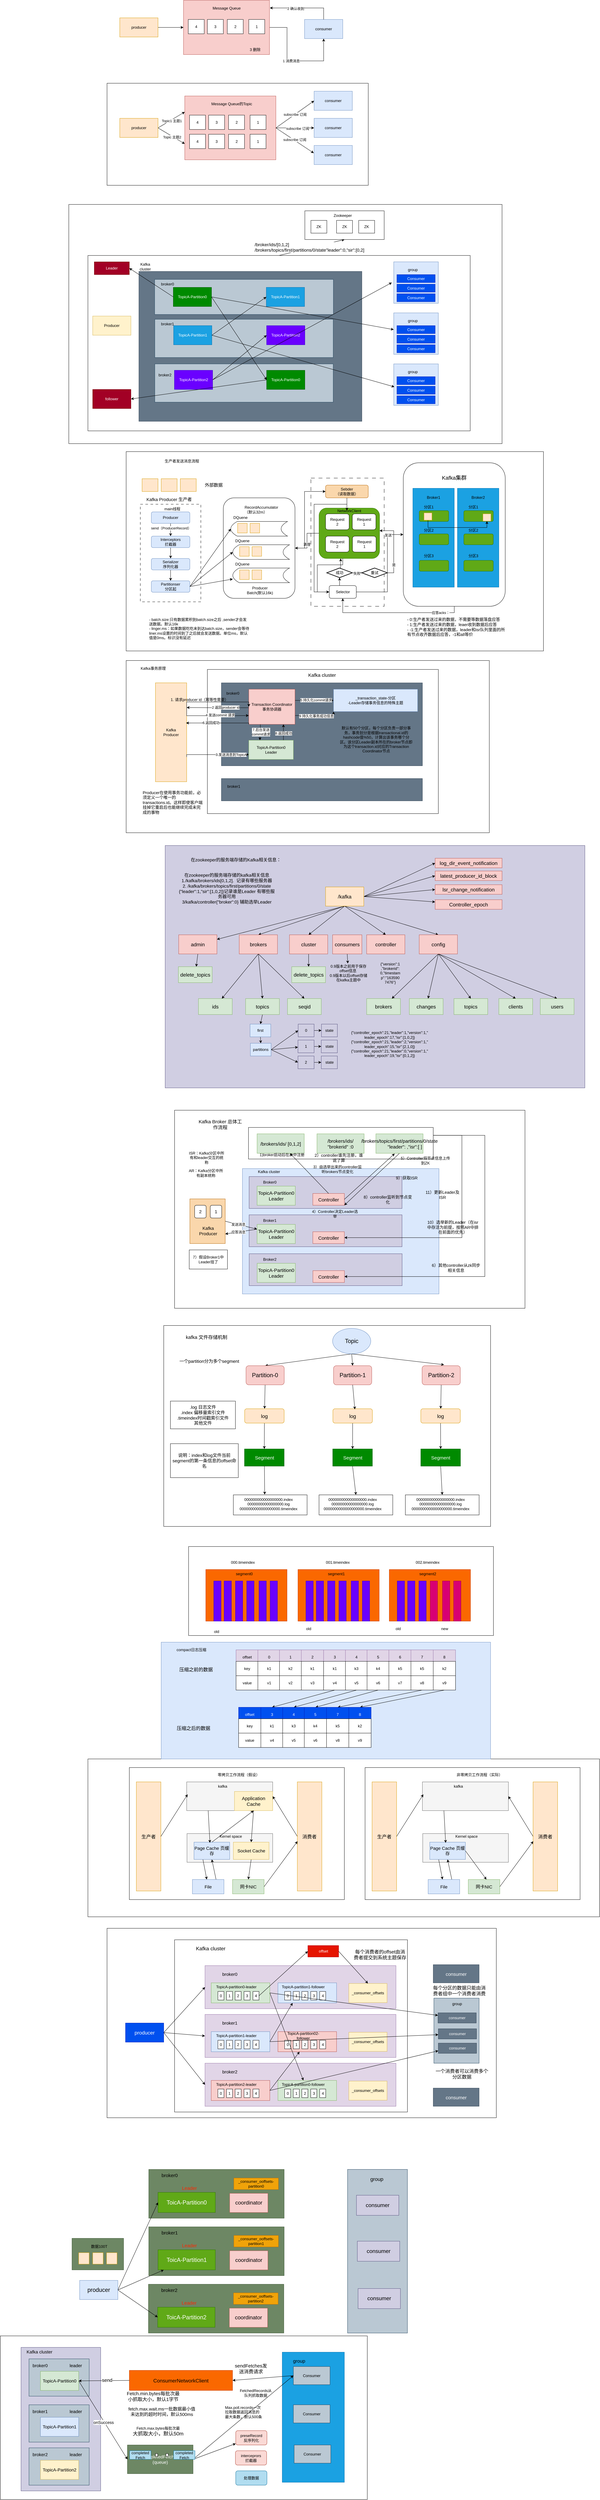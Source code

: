 <mxfile version="22.1.5" type="github">
  <diagram name="第 1 页" id="flrFkAzzh4sRucV4Xojh">
    <mxGraphModel dx="2261" dy="827" grid="1" gridSize="9" guides="1" tooltips="1" connect="1" arrows="1" fold="1" page="1" pageScale="1" pageWidth="827" pageHeight="1169" math="0" shadow="0">
      <root>
        <mxCell id="0" />
        <mxCell id="1" parent="0" />
        <mxCell id="IgApRygZ3FeH_SPulN7H-56" value="" style="rounded=0;whiteSpace=wrap;html=1;" vertex="1" parent="1">
          <mxGeometry x="-315" y="7443" width="1152" height="513" as="geometry" />
        </mxCell>
        <mxCell id="IgApRygZ3FeH_SPulN7H-44" value="" style="rounded=0;whiteSpace=wrap;html=1;fillColor=#1ba1e2;strokeColor=#006EAF;fontColor=#ffffff;" vertex="1" parent="1">
          <mxGeometry x="570" y="7494" width="195" height="408" as="geometry" />
        </mxCell>
        <mxCell id="IgApRygZ3FeH_SPulN7H-34" value="" style="rounded=0;whiteSpace=wrap;html=1;fontSize=14;fillColor=#d0cee2;strokeColor=#56517e;" vertex="1" parent="1">
          <mxGeometry x="-250" y="7479" width="250" height="450" as="geometry" />
        </mxCell>
        <mxCell id="u0BOKyI3YEC1JE8kHhpO-693" value="" style="rounded=0;whiteSpace=wrap;html=1;" parent="1" vertex="1">
          <mxGeometry x="20" y="6165" width="1222" height="594" as="geometry" />
        </mxCell>
        <mxCell id="u0BOKyI3YEC1JE8kHhpO-667" value="" style="rounded=0;whiteSpace=wrap;html=1;" parent="1" vertex="1">
          <mxGeometry x="232" y="6201" width="731" height="540" as="geometry" />
        </mxCell>
        <mxCell id="u0BOKyI3YEC1JE8kHhpO-598" value="" style="rounded=0;whiteSpace=wrap;html=1;" parent="1" vertex="1">
          <mxGeometry x="-40" y="5634" width="1606" height="495" as="geometry" />
        </mxCell>
        <mxCell id="u0BOKyI3YEC1JE8kHhpO-572" value="" style="rounded=0;whiteSpace=wrap;html=1;" parent="1" vertex="1">
          <mxGeometry x="90" y="5661" width="675" height="414" as="geometry" />
        </mxCell>
        <mxCell id="u0BOKyI3YEC1JE8kHhpO-550" value="" style="rounded=0;whiteSpace=wrap;html=1;fillColor=#dae8fc;strokeColor=#6c8ebf;" parent="1" vertex="1">
          <mxGeometry x="190" y="5268" width="1034" height="366" as="geometry" />
        </mxCell>
        <mxCell id="u0BOKyI3YEC1JE8kHhpO-450" value="" style="rounded=0;whiteSpace=wrap;html=1;" parent="1" vertex="1">
          <mxGeometry x="276" y="4968" width="957" height="279" as="geometry" />
        </mxCell>
        <mxCell id="u0BOKyI3YEC1JE8kHhpO-395" value="" style="rounded=0;whiteSpace=wrap;html=1;" parent="1" vertex="1">
          <mxGeometry x="198" y="4275" width="1026" height="630" as="geometry" />
        </mxCell>
        <mxCell id="u0BOKyI3YEC1JE8kHhpO-361" value="" style="rounded=0;whiteSpace=wrap;html=1;" parent="1" vertex="1">
          <mxGeometry x="232" y="3600" width="1100" height="621" as="geometry" />
        </mxCell>
        <mxCell id="u0BOKyI3YEC1JE8kHhpO-339" value="" style="rounded=0;whiteSpace=wrap;html=1;fillColor=#dae8fc;strokeColor=#6c8ebf;" parent="1" vertex="1">
          <mxGeometry x="445" y="3783" width="617" height="393" as="geometry" />
        </mxCell>
        <mxCell id="u0BOKyI3YEC1JE8kHhpO-312" value="" style="rounded=0;whiteSpace=wrap;html=1;fillColor=#d0cee2;strokeColor=#56517e;" parent="1" vertex="1">
          <mxGeometry x="202.5" y="2770" width="1317.5" height="760" as="geometry" />
        </mxCell>
        <mxCell id="u0BOKyI3YEC1JE8kHhpO-241" value="" style="rounded=0;whiteSpace=wrap;html=1;" parent="1" vertex="1">
          <mxGeometry x="80" y="2190" width="1140" height="540" as="geometry" />
        </mxCell>
        <mxCell id="u0BOKyI3YEC1JE8kHhpO-206" value="" style="rounded=0;whiteSpace=wrap;html=1;" parent="1" vertex="1">
          <mxGeometry x="80" y="1535" width="1310" height="625" as="geometry" />
        </mxCell>
        <mxCell id="u0BOKyI3YEC1JE8kHhpO-96" value="" style="rounded=0;whiteSpace=wrap;html=1;" parent="1" vertex="1">
          <mxGeometry x="-100" y="760" width="1360" height="750" as="geometry" />
        </mxCell>
        <mxCell id="u0BOKyI3YEC1JE8kHhpO-47" value="" style="rounded=0;whiteSpace=wrap;html=1;" parent="1" vertex="1">
          <mxGeometry x="20" y="380" width="820" height="320" as="geometry" />
        </mxCell>
        <mxCell id="u0BOKyI3YEC1JE8kHhpO-16" style="edgeStyle=orthogonalEdgeStyle;rounded=0;orthogonalLoop=1;jettySize=auto;html=1;exitX=1;exitY=0.5;exitDx=0;exitDy=0;" parent="1" source="u0BOKyI3YEC1JE8kHhpO-1" target="u0BOKyI3YEC1JE8kHhpO-2" edge="1">
          <mxGeometry relative="1" as="geometry" />
        </mxCell>
        <mxCell id="u0BOKyI3YEC1JE8kHhpO-1" value="producer" style="rounded=0;whiteSpace=wrap;html=1;fillColor=#ffe6cc;strokeColor=#d79b00;" parent="1" vertex="1">
          <mxGeometry x="60" y="175" width="120" height="60" as="geometry" />
        </mxCell>
        <mxCell id="u0BOKyI3YEC1JE8kHhpO-13" value="1 消费消息" style="edgeStyle=orthogonalEdgeStyle;rounded=0;orthogonalLoop=1;jettySize=auto;html=1;exitX=1;exitY=0.5;exitDx=0;exitDy=0;entryX=0.5;entryY=1;entryDx=0;entryDy=0;" parent="1" source="u0BOKyI3YEC1JE8kHhpO-2" target="u0BOKyI3YEC1JE8kHhpO-12" edge="1">
          <mxGeometry relative="1" as="geometry">
            <Array as="points">
              <mxPoint x="585" y="205" />
              <mxPoint x="585" y="310" />
              <mxPoint x="700" y="310" />
            </Array>
          </mxGeometry>
        </mxCell>
        <mxCell id="u0BOKyI3YEC1JE8kHhpO-2" value="" style="rounded=0;whiteSpace=wrap;html=1;fillColor=#f8cecc;strokeColor=#b85450;" parent="1" vertex="1">
          <mxGeometry x="260" y="120" width="270" height="170" as="geometry" />
        </mxCell>
        <mxCell id="u0BOKyI3YEC1JE8kHhpO-3" value="Message Queue" style="text;html=1;strokeColor=none;fillColor=none;align=center;verticalAlign=middle;whiteSpace=wrap;rounded=0;" parent="1" vertex="1">
          <mxGeometry x="337.5" y="130" width="115" height="30" as="geometry" />
        </mxCell>
        <mxCell id="u0BOKyI3YEC1JE8kHhpO-5" value="1" style="rounded=0;whiteSpace=wrap;html=1;" parent="1" vertex="1">
          <mxGeometry x="465" y="180" width="50" height="45" as="geometry" />
        </mxCell>
        <mxCell id="u0BOKyI3YEC1JE8kHhpO-6" value="2" style="rounded=0;whiteSpace=wrap;html=1;" parent="1" vertex="1">
          <mxGeometry x="397.5" y="180" width="50" height="45" as="geometry" />
        </mxCell>
        <mxCell id="u0BOKyI3YEC1JE8kHhpO-9" value="3" style="rounded=0;whiteSpace=wrap;html=1;" parent="1" vertex="1">
          <mxGeometry x="335" y="180" width="50" height="45" as="geometry" />
        </mxCell>
        <mxCell id="u0BOKyI3YEC1JE8kHhpO-10" value="4" style="rounded=0;whiteSpace=wrap;html=1;" parent="1" vertex="1">
          <mxGeometry x="275" y="180" width="50" height="45" as="geometry" />
        </mxCell>
        <mxCell id="u0BOKyI3YEC1JE8kHhpO-11" value="3 删除" style="text;html=1;strokeColor=none;fillColor=none;align=center;verticalAlign=middle;whiteSpace=wrap;rounded=0;" parent="1" vertex="1">
          <mxGeometry x="455" y="260" width="60" height="30" as="geometry" />
        </mxCell>
        <mxCell id="u0BOKyI3YEC1JE8kHhpO-12" value="consumer" style="rounded=0;whiteSpace=wrap;html=1;fillColor=#dae8fc;strokeColor=#6c8ebf;" parent="1" vertex="1">
          <mxGeometry x="640" y="180" width="120" height="60" as="geometry" />
        </mxCell>
        <mxCell id="u0BOKyI3YEC1JE8kHhpO-14" style="edgeStyle=orthogonalEdgeStyle;rounded=0;orthogonalLoop=1;jettySize=auto;html=1;exitX=0.5;exitY=0;exitDx=0;exitDy=0;entryX=1.004;entryY=0.141;entryDx=0;entryDy=0;entryPerimeter=0;" parent="1" source="u0BOKyI3YEC1JE8kHhpO-12" target="u0BOKyI3YEC1JE8kHhpO-2" edge="1">
          <mxGeometry relative="1" as="geometry" />
        </mxCell>
        <mxCell id="u0BOKyI3YEC1JE8kHhpO-15" value="2 确认收到" style="edgeLabel;html=1;align=center;verticalAlign=middle;resizable=0;points=[];" parent="u0BOKyI3YEC1JE8kHhpO-14" vertex="1" connectable="0">
          <mxGeometry x="0.21" y="2" relative="1" as="geometry">
            <mxPoint as="offset" />
          </mxGeometry>
        </mxCell>
        <mxCell id="u0BOKyI3YEC1JE8kHhpO-43" style="edgeStyle=none;rounded=0;orthogonalLoop=1;jettySize=auto;html=1;exitX=1;exitY=0.5;exitDx=0;exitDy=0;entryX=0;entryY=0.25;entryDx=0;entryDy=0;" parent="1" source="u0BOKyI3YEC1JE8kHhpO-18" target="u0BOKyI3YEC1JE8kHhpO-20" edge="1">
          <mxGeometry relative="1" as="geometry" />
        </mxCell>
        <mxCell id="u0BOKyI3YEC1JE8kHhpO-45" value="Topic1 主题1" style="edgeLabel;html=1;align=center;verticalAlign=middle;resizable=0;points=[];" parent="u0BOKyI3YEC1JE8kHhpO-43" vertex="1" connectable="0">
          <mxGeometry x="-0.031" y="-3" relative="1" as="geometry">
            <mxPoint y="-1" as="offset" />
          </mxGeometry>
        </mxCell>
        <mxCell id="u0BOKyI3YEC1JE8kHhpO-44" style="edgeStyle=none;rounded=0;orthogonalLoop=1;jettySize=auto;html=1;exitX=1;exitY=0.5;exitDx=0;exitDy=0;entryX=0;entryY=0.75;entryDx=0;entryDy=0;" parent="1" source="u0BOKyI3YEC1JE8kHhpO-18" target="u0BOKyI3YEC1JE8kHhpO-20" edge="1">
          <mxGeometry relative="1" as="geometry" />
        </mxCell>
        <mxCell id="u0BOKyI3YEC1JE8kHhpO-46" value="Topic 主题2" style="edgeLabel;html=1;align=center;verticalAlign=middle;resizable=0;points=[];" parent="u0BOKyI3YEC1JE8kHhpO-44" vertex="1" connectable="0">
          <mxGeometry x="0.067" y="-2" relative="1" as="geometry">
            <mxPoint as="offset" />
          </mxGeometry>
        </mxCell>
        <mxCell id="u0BOKyI3YEC1JE8kHhpO-18" value="producer" style="rounded=0;whiteSpace=wrap;html=1;fillColor=#ffe6cc;strokeColor=#d79b00;" parent="1" vertex="1">
          <mxGeometry x="60" y="490" width="120" height="60" as="geometry" />
        </mxCell>
        <mxCell id="u0BOKyI3YEC1JE8kHhpO-36" value="subscribe 订阅" style="rounded=0;orthogonalLoop=1;jettySize=auto;html=1;exitX=1;exitY=0.5;exitDx=0;exitDy=0;entryX=0;entryY=0.5;entryDx=0;entryDy=0;" parent="1" source="u0BOKyI3YEC1JE8kHhpO-20" target="u0BOKyI3YEC1JE8kHhpO-27" edge="1">
          <mxGeometry relative="1" as="geometry" />
        </mxCell>
        <mxCell id="u0BOKyI3YEC1JE8kHhpO-37" style="rounded=0;orthogonalLoop=1;jettySize=auto;html=1;exitX=1;exitY=0.5;exitDx=0;exitDy=0;entryX=0;entryY=0.5;entryDx=0;entryDy=0;" parent="1" source="u0BOKyI3YEC1JE8kHhpO-20" target="u0BOKyI3YEC1JE8kHhpO-34" edge="1">
          <mxGeometry relative="1" as="geometry" />
        </mxCell>
        <mxCell id="u0BOKyI3YEC1JE8kHhpO-39" value="subscribe 订阅" style="edgeLabel;html=1;align=center;verticalAlign=middle;resizable=0;points=[];" parent="u0BOKyI3YEC1JE8kHhpO-37" vertex="1" connectable="0">
          <mxGeometry x="0.133" y="-2" relative="1" as="geometry">
            <mxPoint as="offset" />
          </mxGeometry>
        </mxCell>
        <mxCell id="u0BOKyI3YEC1JE8kHhpO-20" value="" style="rounded=0;whiteSpace=wrap;html=1;fillColor=#f8cecc;strokeColor=#b85450;" parent="1" vertex="1">
          <mxGeometry x="264" y="420" width="286" height="200" as="geometry" />
        </mxCell>
        <mxCell id="u0BOKyI3YEC1JE8kHhpO-21" value="Message Queue的Topic" style="text;html=1;strokeColor=none;fillColor=none;align=center;verticalAlign=middle;whiteSpace=wrap;rounded=0;" parent="1" vertex="1">
          <mxGeometry x="341.5" y="430" width="138.5" height="30" as="geometry" />
        </mxCell>
        <mxCell id="u0BOKyI3YEC1JE8kHhpO-22" value="1" style="rounded=0;whiteSpace=wrap;html=1;" parent="1" vertex="1">
          <mxGeometry x="469" y="480" width="50" height="45" as="geometry" />
        </mxCell>
        <mxCell id="u0BOKyI3YEC1JE8kHhpO-23" value="2" style="rounded=0;whiteSpace=wrap;html=1;" parent="1" vertex="1">
          <mxGeometry x="401.5" y="480" width="50" height="45" as="geometry" />
        </mxCell>
        <mxCell id="u0BOKyI3YEC1JE8kHhpO-24" value="3" style="rounded=0;whiteSpace=wrap;html=1;" parent="1" vertex="1">
          <mxGeometry x="339" y="480" width="50" height="45" as="geometry" />
        </mxCell>
        <mxCell id="u0BOKyI3YEC1JE8kHhpO-25" value="4" style="rounded=0;whiteSpace=wrap;html=1;" parent="1" vertex="1">
          <mxGeometry x="279" y="480" width="50" height="45" as="geometry" />
        </mxCell>
        <mxCell id="u0BOKyI3YEC1JE8kHhpO-27" value="consumer" style="rounded=0;whiteSpace=wrap;html=1;fillColor=#dae8fc;strokeColor=#6c8ebf;" parent="1" vertex="1">
          <mxGeometry x="670" y="405" width="120" height="60" as="geometry" />
        </mxCell>
        <mxCell id="u0BOKyI3YEC1JE8kHhpO-30" value="1" style="rounded=0;whiteSpace=wrap;html=1;" parent="1" vertex="1">
          <mxGeometry x="469" y="540" width="50" height="45" as="geometry" />
        </mxCell>
        <mxCell id="u0BOKyI3YEC1JE8kHhpO-31" value="2" style="rounded=0;whiteSpace=wrap;html=1;" parent="1" vertex="1">
          <mxGeometry x="401.5" y="540" width="50" height="45" as="geometry" />
        </mxCell>
        <mxCell id="u0BOKyI3YEC1JE8kHhpO-32" value="3" style="rounded=0;whiteSpace=wrap;html=1;" parent="1" vertex="1">
          <mxGeometry x="339" y="540" width="50" height="45" as="geometry" />
        </mxCell>
        <mxCell id="u0BOKyI3YEC1JE8kHhpO-33" value="4" style="rounded=0;whiteSpace=wrap;html=1;" parent="1" vertex="1">
          <mxGeometry x="279" y="540" width="50" height="45" as="geometry" />
        </mxCell>
        <mxCell id="u0BOKyI3YEC1JE8kHhpO-34" value="consumer" style="rounded=0;whiteSpace=wrap;html=1;fillColor=#dae8fc;strokeColor=#6c8ebf;" parent="1" vertex="1">
          <mxGeometry x="670" y="490" width="120" height="60" as="geometry" />
        </mxCell>
        <mxCell id="u0BOKyI3YEC1JE8kHhpO-35" value="consumer" style="rounded=0;whiteSpace=wrap;html=1;fillColor=#dae8fc;strokeColor=#6c8ebf;" parent="1" vertex="1">
          <mxGeometry x="670" y="575" width="120" height="60" as="geometry" />
        </mxCell>
        <mxCell id="u0BOKyI3YEC1JE8kHhpO-38" style="rounded=0;orthogonalLoop=1;jettySize=auto;html=1;exitX=1;exitY=0.5;exitDx=0;exitDy=0;entryX=-0.008;entryY=0.4;entryDx=0;entryDy=0;entryPerimeter=0;" parent="1" source="u0BOKyI3YEC1JE8kHhpO-20" target="u0BOKyI3YEC1JE8kHhpO-35" edge="1">
          <mxGeometry relative="1" as="geometry" />
        </mxCell>
        <mxCell id="u0BOKyI3YEC1JE8kHhpO-40" value="subscribe 订阅" style="edgeLabel;html=1;align=center;verticalAlign=middle;resizable=0;points=[];" parent="u0BOKyI3YEC1JE8kHhpO-38" vertex="1" connectable="0">
          <mxGeometry x="-0.025" y="2" relative="1" as="geometry">
            <mxPoint as="offset" />
          </mxGeometry>
        </mxCell>
        <mxCell id="u0BOKyI3YEC1JE8kHhpO-94" style="edgeStyle=none;rounded=0;orthogonalLoop=1;jettySize=auto;html=1;exitX=0.5;exitY=0;exitDx=0;exitDy=0;entryX=0.5;entryY=1;entryDx=0;entryDy=0;" parent="1" source="u0BOKyI3YEC1JE8kHhpO-48" target="u0BOKyI3YEC1JE8kHhpO-89" edge="1">
          <mxGeometry relative="1" as="geometry" />
        </mxCell>
        <mxCell id="u0BOKyI3YEC1JE8kHhpO-95" value="&lt;div style=&quot;text-align: start; font-size: 14px;&quot;&gt;&lt;font style=&quot;font-size: 14px;&quot;&gt;/broker/ids/[0,1,2]&lt;/font&gt;&lt;/div&gt;&lt;div style=&quot;text-align: start; font-size: 14px;&quot;&gt;&lt;font style=&quot;font-size: 14px;&quot;&gt;/brokers/topics/first/partitions/0/state&quot;leader&quot;:0,&quot;sir&quot;:[0,2]&lt;/font&gt;&lt;/div&gt;" style="edgeLabel;html=1;align=center;verticalAlign=middle;resizable=0;points=[];" parent="u0BOKyI3YEC1JE8kHhpO-94" vertex="1" connectable="0">
          <mxGeometry x="-0.069" y="3" relative="1" as="geometry">
            <mxPoint as="offset" />
          </mxGeometry>
        </mxCell>
        <mxCell id="u0BOKyI3YEC1JE8kHhpO-48" value="" style="rounded=0;whiteSpace=wrap;html=1;" parent="1" vertex="1">
          <mxGeometry x="-40" y="920" width="1200" height="550" as="geometry" />
        </mxCell>
        <mxCell id="u0BOKyI3YEC1JE8kHhpO-49" value="" style="rounded=0;whiteSpace=wrap;html=1;fillColor=#647687;fontColor=#ffffff;strokeColor=#314354;" parent="1" vertex="1">
          <mxGeometry x="120" y="970" width="700" height="470" as="geometry" />
        </mxCell>
        <mxCell id="u0BOKyI3YEC1JE8kHhpO-57" value="" style="rounded=0;whiteSpace=wrap;html=1;fillColor=#bac8d3;strokeColor=#23445d;" parent="1" vertex="1">
          <mxGeometry x="169.5" y="995" width="561" height="110" as="geometry" />
        </mxCell>
        <mxCell id="u0BOKyI3YEC1JE8kHhpO-82" style="edgeStyle=none;rounded=0;orthogonalLoop=1;jettySize=auto;html=1;exitX=1;exitY=0.5;exitDx=0;exitDy=0;" parent="1" source="u0BOKyI3YEC1JE8kHhpO-50" target="u0BOKyI3YEC1JE8kHhpO-72" edge="1">
          <mxGeometry relative="1" as="geometry" />
        </mxCell>
        <mxCell id="u0BOKyI3YEC1JE8kHhpO-87" style="edgeStyle=none;rounded=0;orthogonalLoop=1;jettySize=auto;html=1;exitX=0;exitY=0.5;exitDx=0;exitDy=0;entryX=1;entryY=0.5;entryDx=0;entryDy=0;" parent="1" source="u0BOKyI3YEC1JE8kHhpO-50" target="u0BOKyI3YEC1JE8kHhpO-85" edge="1">
          <mxGeometry relative="1" as="geometry" />
        </mxCell>
        <mxCell id="u0BOKyI3YEC1JE8kHhpO-50" value="TopicA-Partition0" style="rounded=0;whiteSpace=wrap;html=1;fillColor=#008a00;fontColor=#ffffff;strokeColor=#005700;" parent="1" vertex="1">
          <mxGeometry x="228" y="1020" width="120" height="60" as="geometry" />
        </mxCell>
        <mxCell id="u0BOKyI3YEC1JE8kHhpO-58" value="" style="rounded=0;whiteSpace=wrap;html=1;fillColor=#bac8d3;strokeColor=#23445d;" parent="1" vertex="1">
          <mxGeometry x="170" y="1120" width="560" height="120" as="geometry" />
        </mxCell>
        <mxCell id="u0BOKyI3YEC1JE8kHhpO-65" style="edgeStyle=none;rounded=0;orthogonalLoop=1;jettySize=auto;html=1;exitX=1;exitY=0.5;exitDx=0;exitDy=0;entryX=0;entryY=0.5;entryDx=0;entryDy=0;" parent="1" source="u0BOKyI3YEC1JE8kHhpO-51" target="u0BOKyI3YEC1JE8kHhpO-53" edge="1">
          <mxGeometry relative="1" as="geometry" />
        </mxCell>
        <mxCell id="u0BOKyI3YEC1JE8kHhpO-51" value="TopicA-Partition1" style="rounded=0;whiteSpace=wrap;html=1;fillColor=#1ba1e2;fontColor=#ffffff;strokeColor=#006EAF;" parent="1" vertex="1">
          <mxGeometry x="229" y="1140" width="120" height="60" as="geometry" />
        </mxCell>
        <mxCell id="u0BOKyI3YEC1JE8kHhpO-59" value="" style="rounded=0;whiteSpace=wrap;html=1;fillColor=#bac8d3;strokeColor=#23445d;" parent="1" vertex="1">
          <mxGeometry x="170" y="1260" width="560" height="120" as="geometry" />
        </mxCell>
        <mxCell id="u0BOKyI3YEC1JE8kHhpO-66" style="edgeStyle=none;rounded=0;orthogonalLoop=1;jettySize=auto;html=1;exitX=1;exitY=0.5;exitDx=0;exitDy=0;entryX=0;entryY=0.5;entryDx=0;entryDy=0;" parent="1" source="u0BOKyI3YEC1JE8kHhpO-52" target="u0BOKyI3YEC1JE8kHhpO-54" edge="1">
          <mxGeometry relative="1" as="geometry" />
        </mxCell>
        <mxCell id="u0BOKyI3YEC1JE8kHhpO-52" value="TopicA-Partition2" style="rounded=0;whiteSpace=wrap;html=1;fillColor=#6a00ff;fontColor=#ffffff;strokeColor=#3700CC;" parent="1" vertex="1">
          <mxGeometry x="231.5" y="1280" width="120" height="60" as="geometry" />
        </mxCell>
        <mxCell id="u0BOKyI3YEC1JE8kHhpO-53" value="TopicA-Partition1" style="rounded=0;whiteSpace=wrap;html=1;fillColor=#1ba1e2;fontColor=#ffffff;strokeColor=#006EAF;" parent="1" vertex="1">
          <mxGeometry x="520" y="1020" width="120" height="60" as="geometry" />
        </mxCell>
        <mxCell id="u0BOKyI3YEC1JE8kHhpO-54" value="TopicA-Partition2" style="rounded=0;whiteSpace=wrap;html=1;fillColor=#6a00ff;fontColor=#ffffff;strokeColor=#3700CC;" parent="1" vertex="1">
          <mxGeometry x="521" y="1140" width="120" height="60" as="geometry" />
        </mxCell>
        <mxCell id="u0BOKyI3YEC1JE8kHhpO-88" style="edgeStyle=none;rounded=0;orthogonalLoop=1;jettySize=auto;html=1;exitX=0;exitY=0.5;exitDx=0;exitDy=0;entryX=1;entryY=0.5;entryDx=0;entryDy=0;" parent="1" source="u0BOKyI3YEC1JE8kHhpO-55" target="u0BOKyI3YEC1JE8kHhpO-86" edge="1">
          <mxGeometry relative="1" as="geometry" />
        </mxCell>
        <mxCell id="u0BOKyI3YEC1JE8kHhpO-55" value="TopicA-Partition0" style="rounded=0;whiteSpace=wrap;html=1;fillColor=#008a00;fontColor=#ffffff;strokeColor=#005700;" parent="1" vertex="1">
          <mxGeometry x="521" y="1280" width="120" height="60" as="geometry" />
        </mxCell>
        <mxCell id="u0BOKyI3YEC1JE8kHhpO-56" value="Producer" style="rounded=0;whiteSpace=wrap;html=1;fillColor=#fff2cc;strokeColor=#d6b656;" parent="1" vertex="1">
          <mxGeometry x="-25" y="1110" width="120" height="60" as="geometry" />
        </mxCell>
        <mxCell id="u0BOKyI3YEC1JE8kHhpO-60" value="broker0" style="text;html=1;strokeColor=none;fillColor=none;align=center;verticalAlign=middle;whiteSpace=wrap;rounded=0;" parent="1" vertex="1">
          <mxGeometry x="180" y="995" width="60" height="30" as="geometry" />
        </mxCell>
        <mxCell id="u0BOKyI3YEC1JE8kHhpO-61" value="broker1" style="text;html=1;strokeColor=none;fillColor=none;align=center;verticalAlign=middle;whiteSpace=wrap;rounded=0;" parent="1" vertex="1">
          <mxGeometry x="180" y="1120" width="60" height="30" as="geometry" />
        </mxCell>
        <mxCell id="u0BOKyI3YEC1JE8kHhpO-62" value="broker2" style="text;html=1;strokeColor=none;fillColor=none;align=center;verticalAlign=middle;whiteSpace=wrap;rounded=0;" parent="1" vertex="1">
          <mxGeometry x="171.5" y="1280" width="60" height="30" as="geometry" />
        </mxCell>
        <mxCell id="u0BOKyI3YEC1JE8kHhpO-63" value="Kafka cluster" style="text;html=1;strokeColor=none;fillColor=none;align=center;verticalAlign=middle;whiteSpace=wrap;rounded=0;" parent="1" vertex="1">
          <mxGeometry x="110" y="940" width="60" height="30" as="geometry" />
        </mxCell>
        <mxCell id="u0BOKyI3YEC1JE8kHhpO-64" style="edgeStyle=none;rounded=0;orthogonalLoop=1;jettySize=auto;html=1;exitX=1;exitY=0.5;exitDx=0;exitDy=0;entryX=0;entryY=0.5;entryDx=0;entryDy=0;" parent="1" source="u0BOKyI3YEC1JE8kHhpO-50" target="u0BOKyI3YEC1JE8kHhpO-55" edge="1">
          <mxGeometry relative="1" as="geometry" />
        </mxCell>
        <mxCell id="u0BOKyI3YEC1JE8kHhpO-67" value="" style="rounded=0;whiteSpace=wrap;html=1;fillColor=#dae8fc;strokeColor=#6c8ebf;" parent="1" vertex="1">
          <mxGeometry x="920" y="940" width="140" height="130" as="geometry" />
        </mxCell>
        <mxCell id="u0BOKyI3YEC1JE8kHhpO-68" value="Consumer" style="rounded=0;whiteSpace=wrap;html=1;fillColor=#0050ef;fontColor=#ffffff;strokeColor=#001DBC;" parent="1" vertex="1">
          <mxGeometry x="930" y="980" width="120" height="25" as="geometry" />
        </mxCell>
        <mxCell id="u0BOKyI3YEC1JE8kHhpO-69" value="Consumer" style="rounded=0;whiteSpace=wrap;html=1;fillColor=#0050ef;fontColor=#ffffff;strokeColor=#001DBC;" parent="1" vertex="1">
          <mxGeometry x="930" y="1010" width="120" height="25" as="geometry" />
        </mxCell>
        <mxCell id="u0BOKyI3YEC1JE8kHhpO-70" value="Consumer" style="rounded=0;whiteSpace=wrap;html=1;fillColor=#0050ef;fontColor=#ffffff;strokeColor=#001DBC;" parent="1" vertex="1">
          <mxGeometry x="930" y="1040" width="120" height="25" as="geometry" />
        </mxCell>
        <mxCell id="u0BOKyI3YEC1JE8kHhpO-71" value="group" style="text;html=1;strokeColor=none;fillColor=none;align=center;verticalAlign=middle;whiteSpace=wrap;rounded=0;" parent="1" vertex="1">
          <mxGeometry x="950" y="950" width="60" height="30" as="geometry" />
        </mxCell>
        <mxCell id="u0BOKyI3YEC1JE8kHhpO-72" value="" style="rounded=0;whiteSpace=wrap;html=1;fillColor=#dae8fc;strokeColor=#6c8ebf;" parent="1" vertex="1">
          <mxGeometry x="920" y="1100" width="140" height="130" as="geometry" />
        </mxCell>
        <mxCell id="u0BOKyI3YEC1JE8kHhpO-73" value="Consumer" style="rounded=0;whiteSpace=wrap;html=1;fillColor=#0050ef;fontColor=#ffffff;strokeColor=#001DBC;" parent="1" vertex="1">
          <mxGeometry x="930" y="1140" width="120" height="25" as="geometry" />
        </mxCell>
        <mxCell id="u0BOKyI3YEC1JE8kHhpO-74" value="Consumer" style="rounded=0;whiteSpace=wrap;html=1;fillColor=#0050ef;fontColor=#ffffff;strokeColor=#001DBC;" parent="1" vertex="1">
          <mxGeometry x="930" y="1170" width="120" height="25" as="geometry" />
        </mxCell>
        <mxCell id="u0BOKyI3YEC1JE8kHhpO-75" value="Consumer" style="rounded=0;whiteSpace=wrap;html=1;fillColor=#0050ef;fontColor=#ffffff;strokeColor=#001DBC;" parent="1" vertex="1">
          <mxGeometry x="930" y="1200" width="120" height="25" as="geometry" />
        </mxCell>
        <mxCell id="u0BOKyI3YEC1JE8kHhpO-76" value="group" style="text;html=1;strokeColor=none;fillColor=none;align=center;verticalAlign=middle;whiteSpace=wrap;rounded=0;" parent="1" vertex="1">
          <mxGeometry x="950" y="1110" width="60" height="30" as="geometry" />
        </mxCell>
        <mxCell id="u0BOKyI3YEC1JE8kHhpO-77" value="" style="rounded=0;whiteSpace=wrap;html=1;fillColor=#dae8fc;strokeColor=#6c8ebf;" parent="1" vertex="1">
          <mxGeometry x="920" y="1260" width="140" height="130" as="geometry" />
        </mxCell>
        <mxCell id="u0BOKyI3YEC1JE8kHhpO-78" value="Consumer" style="rounded=0;whiteSpace=wrap;html=1;fillColor=#0050ef;fontColor=#ffffff;strokeColor=#001DBC;" parent="1" vertex="1">
          <mxGeometry x="930" y="1300" width="120" height="25" as="geometry" />
        </mxCell>
        <mxCell id="u0BOKyI3YEC1JE8kHhpO-79" value="Consumer" style="rounded=0;whiteSpace=wrap;html=1;fillColor=#0050ef;fontColor=#ffffff;strokeColor=#001DBC;" parent="1" vertex="1">
          <mxGeometry x="930" y="1330" width="120" height="25" as="geometry" />
        </mxCell>
        <mxCell id="u0BOKyI3YEC1JE8kHhpO-80" value="Consumer" style="rounded=0;whiteSpace=wrap;html=1;fillColor=#0050ef;fontColor=#ffffff;strokeColor=#001DBC;" parent="1" vertex="1">
          <mxGeometry x="930" y="1360" width="120" height="25" as="geometry" />
        </mxCell>
        <mxCell id="u0BOKyI3YEC1JE8kHhpO-81" value="group" style="text;html=1;strokeColor=none;fillColor=none;align=center;verticalAlign=middle;whiteSpace=wrap;rounded=0;" parent="1" vertex="1">
          <mxGeometry x="950" y="1270" width="60" height="30" as="geometry" />
        </mxCell>
        <mxCell id="u0BOKyI3YEC1JE8kHhpO-83" style="edgeStyle=none;rounded=0;orthogonalLoop=1;jettySize=auto;html=1;exitX=1;exitY=0.5;exitDx=0;exitDy=0;entryX=0.014;entryY=0.554;entryDx=0;entryDy=0;entryPerimeter=0;" parent="1" source="u0BOKyI3YEC1JE8kHhpO-51" target="u0BOKyI3YEC1JE8kHhpO-77" edge="1">
          <mxGeometry relative="1" as="geometry" />
        </mxCell>
        <mxCell id="u0BOKyI3YEC1JE8kHhpO-84" style="edgeStyle=none;rounded=0;orthogonalLoop=1;jettySize=auto;html=1;exitX=1;exitY=0.5;exitDx=0;exitDy=0;entryX=-0.043;entryY=0.5;entryDx=0;entryDy=0;entryPerimeter=0;" parent="1" source="u0BOKyI3YEC1JE8kHhpO-52" target="u0BOKyI3YEC1JE8kHhpO-67" edge="1">
          <mxGeometry relative="1" as="geometry" />
        </mxCell>
        <mxCell id="u0BOKyI3YEC1JE8kHhpO-85" value="Leader" style="rounded=0;whiteSpace=wrap;html=1;fillColor=#a20025;fontColor=#ffffff;strokeColor=#6F0000;" parent="1" vertex="1">
          <mxGeometry x="-20" y="940" width="110" height="40" as="geometry" />
        </mxCell>
        <mxCell id="u0BOKyI3YEC1JE8kHhpO-86" value="follower" style="rounded=0;whiteSpace=wrap;html=1;fillColor=#a20025;fontColor=#ffffff;strokeColor=#6F0000;" parent="1" vertex="1">
          <mxGeometry x="-25" y="1340" width="120" height="60" as="geometry" />
        </mxCell>
        <mxCell id="u0BOKyI3YEC1JE8kHhpO-89" value="" style="rounded=0;whiteSpace=wrap;html=1;" parent="1" vertex="1">
          <mxGeometry x="641" y="780" width="249" height="90" as="geometry" />
        </mxCell>
        <mxCell id="u0BOKyI3YEC1JE8kHhpO-90" value="ZK" style="rounded=0;whiteSpace=wrap;html=1;" parent="1" vertex="1">
          <mxGeometry x="660" y="810" width="50" height="40" as="geometry" />
        </mxCell>
        <mxCell id="u0BOKyI3YEC1JE8kHhpO-91" value="ZK" style="rounded=0;whiteSpace=wrap;html=1;" parent="1" vertex="1">
          <mxGeometry x="740.5" y="810" width="50" height="40" as="geometry" />
        </mxCell>
        <mxCell id="u0BOKyI3YEC1JE8kHhpO-92" value="ZK" style="rounded=0;whiteSpace=wrap;html=1;" parent="1" vertex="1">
          <mxGeometry x="810" y="810" width="50" height="40" as="geometry" />
        </mxCell>
        <mxCell id="u0BOKyI3YEC1JE8kHhpO-93" value="Zookeeper" style="text;html=1;strokeColor=none;fillColor=none;align=center;verticalAlign=middle;whiteSpace=wrap;rounded=0;" parent="1" vertex="1">
          <mxGeometry x="730" y="780" width="60" height="30" as="geometry" />
        </mxCell>
        <mxCell id="u0BOKyI3YEC1JE8kHhpO-97" value="" style="rounded=0;whiteSpace=wrap;html=1;fillColor=#ffe6cc;strokeColor=#d79b00;" parent="1" vertex="1">
          <mxGeometry x="130" y="1620" width="50" height="40" as="geometry" />
        </mxCell>
        <mxCell id="u0BOKyI3YEC1JE8kHhpO-98" value="" style="rounded=0;whiteSpace=wrap;html=1;fillColor=#ffe6cc;strokeColor=#d79b00;" parent="1" vertex="1">
          <mxGeometry x="250" y="1620" width="50" height="40" as="geometry" />
        </mxCell>
        <mxCell id="u0BOKyI3YEC1JE8kHhpO-99" value="" style="rounded=0;whiteSpace=wrap;html=1;fillColor=#ffe6cc;strokeColor=#d79b00;" parent="1" vertex="1">
          <mxGeometry x="190" y="1620" width="50" height="40" as="geometry" />
        </mxCell>
        <mxCell id="u0BOKyI3YEC1JE8kHhpO-100" value="外部数据" style="text;html=1;strokeColor=none;fillColor=none;align=center;verticalAlign=middle;whiteSpace=wrap;rounded=0;strokeWidth=4;fontSize=14;" parent="1" vertex="1">
          <mxGeometry x="325" y="1625" width="60" height="30" as="geometry" />
        </mxCell>
        <mxCell id="u0BOKyI3YEC1JE8kHhpO-101" value="" style="rounded=0;whiteSpace=wrap;html=1;strokeColor=default;dashed=1;dashPattern=8 8;" parent="1" vertex="1">
          <mxGeometry x="124.5" y="1700" width="190" height="306" as="geometry" />
        </mxCell>
        <mxCell id="u0BOKyI3YEC1JE8kHhpO-102" value="Kafka Producer 生产者" style="text;html=1;strokeColor=none;fillColor=none;align=center;verticalAlign=middle;whiteSpace=wrap;rounded=0;fontSize=14;" parent="1" vertex="1">
          <mxGeometry x="140" y="1670" width="150" height="30" as="geometry" />
        </mxCell>
        <mxCell id="u0BOKyI3YEC1JE8kHhpO-110" style="edgeStyle=none;rounded=0;orthogonalLoop=1;jettySize=auto;html=1;exitX=0.5;exitY=1;exitDx=0;exitDy=0;" parent="1" source="u0BOKyI3YEC1JE8kHhpO-104" target="u0BOKyI3YEC1JE8kHhpO-108" edge="1">
          <mxGeometry relative="1" as="geometry" />
        </mxCell>
        <mxCell id="u0BOKyI3YEC1JE8kHhpO-113" value="send（ProducerRecord）" style="edgeLabel;html=1;align=center;verticalAlign=middle;resizable=0;points=[];" parent="u0BOKyI3YEC1JE8kHhpO-110" vertex="1" connectable="0">
          <mxGeometry x="-0.25" y="1" relative="1" as="geometry">
            <mxPoint as="offset" />
          </mxGeometry>
        </mxCell>
        <mxCell id="u0BOKyI3YEC1JE8kHhpO-104" value="Producer" style="rounded=1;whiteSpace=wrap;html=1;fillColor=#dae8fc;strokeColor=#6c8ebf;" parent="1" vertex="1">
          <mxGeometry x="159" y="1724" width="121" height="36" as="geometry" />
        </mxCell>
        <mxCell id="u0BOKyI3YEC1JE8kHhpO-105" value="main线程" style="text;html=1;strokeColor=none;fillColor=none;align=center;verticalAlign=middle;whiteSpace=wrap;rounded=0;" parent="1" vertex="1">
          <mxGeometry x="180" y="1700" width="90" height="30" as="geometry" />
        </mxCell>
        <mxCell id="u0BOKyI3YEC1JE8kHhpO-112" style="edgeStyle=none;rounded=0;orthogonalLoop=1;jettySize=auto;html=1;exitX=0.5;exitY=1;exitDx=0;exitDy=0;" parent="1" source="u0BOKyI3YEC1JE8kHhpO-107" target="u0BOKyI3YEC1JE8kHhpO-109" edge="1">
          <mxGeometry relative="1" as="geometry" />
        </mxCell>
        <mxCell id="u0BOKyI3YEC1JE8kHhpO-107" value="Serializer&lt;br&gt;序列化器" style="rounded=1;whiteSpace=wrap;html=1;fillColor=#dae8fc;strokeColor=#6c8ebf;" parent="1" vertex="1">
          <mxGeometry x="159" y="1870" width="121" height="36" as="geometry" />
        </mxCell>
        <mxCell id="u0BOKyI3YEC1JE8kHhpO-111" style="edgeStyle=none;rounded=0;orthogonalLoop=1;jettySize=auto;html=1;exitX=0.5;exitY=1;exitDx=0;exitDy=0;" parent="1" source="u0BOKyI3YEC1JE8kHhpO-108" target="u0BOKyI3YEC1JE8kHhpO-107" edge="1">
          <mxGeometry relative="1" as="geometry" />
        </mxCell>
        <mxCell id="u0BOKyI3YEC1JE8kHhpO-108" value="Interceptors&lt;br&gt;拦截器" style="rounded=1;whiteSpace=wrap;html=1;fillColor=#dae8fc;strokeColor=#6c8ebf;" parent="1" vertex="1">
          <mxGeometry x="159" y="1800" width="121" height="36" as="geometry" />
        </mxCell>
        <mxCell id="u0BOKyI3YEC1JE8kHhpO-109" value="Partitionser&lt;br&gt;分区起" style="rounded=1;whiteSpace=wrap;html=1;fillColor=#dae8fc;strokeColor=#6c8ebf;" parent="1" vertex="1">
          <mxGeometry x="159" y="1940" width="121" height="36" as="geometry" />
        </mxCell>
        <mxCell id="u0BOKyI3YEC1JE8kHhpO-114" value="" style="rounded=1;whiteSpace=wrap;html=1;" parent="1" vertex="1">
          <mxGeometry x="385" y="1680" width="225" height="315" as="geometry" />
        </mxCell>
        <mxCell id="u0BOKyI3YEC1JE8kHhpO-115" value="&lt;div style=&quot;caret-color: rgb(0, 0, 0); color: rgb(0, 0, 0); font-style: normal; font-variant-caps: normal; font-weight: normal; letter-spacing: normal; text-align: start; text-indent: 0px; text-transform: none; word-spacing: 0px; -webkit-text-stroke-width: 0px; text-decoration: none;&quot;&gt;&lt;div&gt;RecordAccumulator&lt;/div&gt;&lt;div&gt;（默认32m）&lt;/div&gt;&lt;/div&gt;" style="text;html=1;strokeColor=none;fillColor=none;align=center;verticalAlign=middle;whiteSpace=wrap;rounded=0;" parent="1" vertex="1">
          <mxGeometry x="447.5" y="1694" width="112.5" height="46" as="geometry" />
        </mxCell>
        <mxCell id="u0BOKyI3YEC1JE8kHhpO-116" value="" style="shape=dataStorage;whiteSpace=wrap;html=1;fixedSize=1;" parent="1" vertex="1">
          <mxGeometry x="408.5" y="1754" width="178" height="46" as="geometry" />
        </mxCell>
        <mxCell id="u0BOKyI3YEC1JE8kHhpO-117" value="" style="rounded=0;whiteSpace=wrap;html=1;fillColor=#ffe6cc;strokeColor=#d79b00;" parent="1" vertex="1">
          <mxGeometry x="430" y="1760" width="30" height="30" as="geometry" />
        </mxCell>
        <mxCell id="u0BOKyI3YEC1JE8kHhpO-118" value="" style="rounded=0;whiteSpace=wrap;html=1;fillColor=#ffe6cc;strokeColor=#d79b00;" parent="1" vertex="1">
          <mxGeometry x="469" y="1760" width="30" height="30" as="geometry" />
        </mxCell>
        <mxCell id="u0BOKyI3YEC1JE8kHhpO-119" value="DQuene" style="text;html=1;strokeColor=none;fillColor=none;align=center;verticalAlign=middle;whiteSpace=wrap;rounded=0;" parent="1" vertex="1">
          <mxGeometry x="409" y="1727" width="60" height="30" as="geometry" />
        </mxCell>
        <mxCell id="u0BOKyI3YEC1JE8kHhpO-129" value="" style="shape=dataStorage;whiteSpace=wrap;html=1;fixedSize=1;" parent="1" vertex="1">
          <mxGeometry x="414.75" y="1827" width="178" height="46" as="geometry" />
        </mxCell>
        <mxCell id="u0BOKyI3YEC1JE8kHhpO-130" value="" style="rounded=0;whiteSpace=wrap;html=1;fillColor=#ffe6cc;strokeColor=#d79b00;" parent="1" vertex="1">
          <mxGeometry x="436.25" y="1833" width="30" height="30" as="geometry" />
        </mxCell>
        <mxCell id="u0BOKyI3YEC1JE8kHhpO-131" value="" style="rounded=0;whiteSpace=wrap;html=1;fillColor=#ffe6cc;strokeColor=#d79b00;" parent="1" vertex="1">
          <mxGeometry x="475.25" y="1833" width="30" height="30" as="geometry" />
        </mxCell>
        <mxCell id="u0BOKyI3YEC1JE8kHhpO-132" value="DQuene" style="text;html=1;strokeColor=none;fillColor=none;align=center;verticalAlign=middle;whiteSpace=wrap;rounded=0;" parent="1" vertex="1">
          <mxGeometry x="415.25" y="1800" width="60" height="30" as="geometry" />
        </mxCell>
        <mxCell id="u0BOKyI3YEC1JE8kHhpO-133" value="" style="shape=dataStorage;whiteSpace=wrap;html=1;fixedSize=1;" parent="1" vertex="1">
          <mxGeometry x="414.75" y="1900" width="178" height="46" as="geometry" />
        </mxCell>
        <mxCell id="u0BOKyI3YEC1JE8kHhpO-134" value="" style="rounded=0;whiteSpace=wrap;html=1;fillColor=#ffe6cc;strokeColor=#d79b00;" parent="1" vertex="1">
          <mxGeometry x="436.25" y="1906" width="30" height="30" as="geometry" />
        </mxCell>
        <mxCell id="u0BOKyI3YEC1JE8kHhpO-135" value="" style="rounded=0;whiteSpace=wrap;html=1;fillColor=#ffe6cc;strokeColor=#d79b00;" parent="1" vertex="1">
          <mxGeometry x="475.25" y="1906" width="30" height="30" as="geometry" />
        </mxCell>
        <mxCell id="u0BOKyI3YEC1JE8kHhpO-136" value="DQuene" style="text;html=1;strokeColor=none;fillColor=none;align=center;verticalAlign=middle;whiteSpace=wrap;rounded=0;" parent="1" vertex="1">
          <mxGeometry x="415.25" y="1873" width="60" height="30" as="geometry" />
        </mxCell>
        <mxCell id="u0BOKyI3YEC1JE8kHhpO-139" style="edgeStyle=none;rounded=0;orthogonalLoop=1;jettySize=auto;html=1;exitX=1;exitY=0.5;exitDx=0;exitDy=0;entryX=0;entryY=0.75;entryDx=0;entryDy=0;" parent="1" source="u0BOKyI3YEC1JE8kHhpO-109" target="u0BOKyI3YEC1JE8kHhpO-133" edge="1">
          <mxGeometry relative="1" as="geometry" />
        </mxCell>
        <mxCell id="u0BOKyI3YEC1JE8kHhpO-138" style="edgeStyle=none;rounded=0;orthogonalLoop=1;jettySize=auto;html=1;exitX=1;exitY=0.5;exitDx=0;exitDy=0;entryX=0;entryY=0.5;entryDx=0;entryDy=0;" parent="1" source="u0BOKyI3YEC1JE8kHhpO-109" target="u0BOKyI3YEC1JE8kHhpO-129" edge="1">
          <mxGeometry relative="1" as="geometry" />
        </mxCell>
        <mxCell id="u0BOKyI3YEC1JE8kHhpO-137" style="edgeStyle=none;rounded=0;orthogonalLoop=1;jettySize=auto;html=1;exitX=1;exitY=0.5;exitDx=0;exitDy=0;entryX=0;entryY=0.5;entryDx=0;entryDy=0;" parent="1" source="u0BOKyI3YEC1JE8kHhpO-109" target="u0BOKyI3YEC1JE8kHhpO-116" edge="1">
          <mxGeometry relative="1" as="geometry" />
        </mxCell>
        <mxCell id="u0BOKyI3YEC1JE8kHhpO-140" value="Producer&lt;br&gt;Batch(默认16k)" style="text;html=1;strokeColor=none;fillColor=none;align=center;verticalAlign=middle;whiteSpace=wrap;rounded=0;" parent="1" vertex="1">
          <mxGeometry x="440" y="1950" width="120" height="40" as="geometry" />
        </mxCell>
        <mxCell id="u0BOKyI3YEC1JE8kHhpO-142" value="" style="rounded=0;whiteSpace=wrap;html=1;dashed=1;dashPattern=12 12;" parent="1" vertex="1">
          <mxGeometry x="660" y="1618" width="230" height="402" as="geometry" />
        </mxCell>
        <mxCell id="u0BOKyI3YEC1JE8kHhpO-195" style="edgeStyle=orthogonalEdgeStyle;rounded=0;orthogonalLoop=1;jettySize=auto;html=1;exitX=0.5;exitY=1;exitDx=0;exitDy=0;entryX=0;entryY=0.5;entryDx=0;entryDy=0;" parent="1" source="u0BOKyI3YEC1JE8kHhpO-143" target="u0BOKyI3YEC1JE8kHhpO-189" edge="1">
          <mxGeometry relative="1" as="geometry">
            <Array as="points">
              <mxPoint x="773" y="1700" />
              <mxPoint x="670" y="1700" />
              <mxPoint x="670" y="1975" />
            </Array>
          </mxGeometry>
        </mxCell>
        <mxCell id="u0BOKyI3YEC1JE8kHhpO-143" value="Sebder&lt;br&gt;（读取数据）" style="rounded=1;whiteSpace=wrap;html=1;fillColor=#fad7ac;strokeColor=#b46504;" parent="1" vertex="1">
          <mxGeometry x="706" y="1640" width="134" height="40" as="geometry" />
        </mxCell>
        <mxCell id="u0BOKyI3YEC1JE8kHhpO-196" style="edgeStyle=orthogonalEdgeStyle;rounded=0;orthogonalLoop=1;jettySize=auto;html=1;exitX=0;exitY=0.5;exitDx=0;exitDy=0;entryX=1;entryY=0.5;entryDx=0;entryDy=0;" parent="1" source="u0BOKyI3YEC1JE8kHhpO-144" target="u0BOKyI3YEC1JE8kHhpO-114" edge="1">
          <mxGeometry relative="1" as="geometry" />
        </mxCell>
        <mxCell id="u0BOKyI3YEC1JE8kHhpO-197" value="清理" style="edgeLabel;html=1;align=center;verticalAlign=middle;resizable=0;points=[];" parent="u0BOKyI3YEC1JE8kHhpO-196" vertex="1" connectable="0">
          <mxGeometry x="0.192" y="-1" relative="1" as="geometry">
            <mxPoint as="offset" />
          </mxGeometry>
        </mxCell>
        <mxCell id="u0BOKyI3YEC1JE8kHhpO-204" style="edgeStyle=orthogonalEdgeStyle;rounded=0;orthogonalLoop=1;jettySize=auto;html=1;exitX=0.5;exitY=1;exitDx=0;exitDy=0;entryX=0;entryY=0.5;entryDx=0;entryDy=0;" parent="1" source="u0BOKyI3YEC1JE8kHhpO-144" target="u0BOKyI3YEC1JE8kHhpO-189" edge="1">
          <mxGeometry relative="1" as="geometry">
            <Array as="points">
              <mxPoint x="760" y="1870" />
              <mxPoint x="760" y="1890" />
              <mxPoint x="680" y="1890" />
              <mxPoint x="680" y="1975" />
            </Array>
          </mxGeometry>
        </mxCell>
        <mxCell id="u0BOKyI3YEC1JE8kHhpO-144" value="" style="rounded=1;whiteSpace=wrap;html=1;fillColor=#60a917;fontColor=#ffffff;strokeColor=#2D7600;" parent="1" vertex="1">
          <mxGeometry x="685.5" y="1712" width="190" height="158" as="geometry" />
        </mxCell>
        <mxCell id="u0BOKyI3YEC1JE8kHhpO-145" value="Request&lt;br&gt;2" style="rounded=1;whiteSpace=wrap;html=1;" parent="1" vertex="1">
          <mxGeometry x="706" y="1730" width="74" height="50" as="geometry" />
        </mxCell>
        <mxCell id="u0BOKyI3YEC1JE8kHhpO-146" value="Request&lt;br&gt;2" style="rounded=1;whiteSpace=wrap;html=1;" parent="1" vertex="1">
          <mxGeometry x="706" y="1800" width="74" height="50" as="geometry" />
        </mxCell>
        <mxCell id="u0BOKyI3YEC1JE8kHhpO-147" value="Request&lt;br&gt;1" style="rounded=1;whiteSpace=wrap;html=1;" parent="1" vertex="1">
          <mxGeometry x="790" y="1730" width="74" height="50" as="geometry" />
        </mxCell>
        <mxCell id="u0BOKyI3YEC1JE8kHhpO-148" value="Request&lt;br&gt;1" style="rounded=1;whiteSpace=wrap;html=1;" parent="1" vertex="1">
          <mxGeometry x="790.5" y="1800" width="74" height="50" as="geometry" />
        </mxCell>
        <mxCell id="u0BOKyI3YEC1JE8kHhpO-149" value="NetworkClient" style="text;html=1;strokeColor=none;fillColor=none;align=center;verticalAlign=middle;whiteSpace=wrap;rounded=0;" parent="1" vertex="1">
          <mxGeometry x="731" y="1702" width="99" height="38" as="geometry" />
        </mxCell>
        <mxCell id="u0BOKyI3YEC1JE8kHhpO-151" style="edgeStyle=orthogonalEdgeStyle;rounded=0;orthogonalLoop=1;jettySize=auto;html=1;exitX=1;exitY=0.5;exitDx=0;exitDy=0;entryX=0;entryY=0.5;entryDx=0;entryDy=0;" parent="1" source="u0BOKyI3YEC1JE8kHhpO-114" target="u0BOKyI3YEC1JE8kHhpO-143" edge="1">
          <mxGeometry relative="1" as="geometry">
            <Array as="points">
              <mxPoint x="640" y="1838" />
              <mxPoint x="640" y="1660" />
            </Array>
          </mxGeometry>
        </mxCell>
        <mxCell id="u0BOKyI3YEC1JE8kHhpO-152" style="edgeStyle=orthogonalEdgeStyle;rounded=0;orthogonalLoop=1;jettySize=auto;html=1;exitX=0.5;exitY=1;exitDx=0;exitDy=0;entryX=0.424;entryY=0.474;entryDx=0;entryDy=0;entryPerimeter=0;" parent="1" source="u0BOKyI3YEC1JE8kHhpO-143" target="u0BOKyI3YEC1JE8kHhpO-149" edge="1">
          <mxGeometry relative="1" as="geometry" />
        </mxCell>
        <mxCell id="u0BOKyI3YEC1JE8kHhpO-198" style="edgeStyle=orthogonalEdgeStyle;rounded=0;orthogonalLoop=1;jettySize=auto;html=1;exitX=0.5;exitY=1;exitDx=0;exitDy=0;entryX=0.5;entryY=1;entryDx=0;entryDy=0;" parent="1" source="u0BOKyI3YEC1JE8kHhpO-153" target="u0BOKyI3YEC1JE8kHhpO-189" edge="1">
          <mxGeometry relative="1" as="geometry" />
        </mxCell>
        <mxCell id="u0BOKyI3YEC1JE8kHhpO-199" value="应答acks：" style="edgeLabel;html=1;align=center;verticalAlign=middle;resizable=0;points=[];" parent="u0BOKyI3YEC1JE8kHhpO-198" vertex="1" connectable="0">
          <mxGeometry x="-0.696" relative="1" as="geometry">
            <mxPoint as="offset" />
          </mxGeometry>
        </mxCell>
        <mxCell id="u0BOKyI3YEC1JE8kHhpO-153" value="" style="rounded=1;whiteSpace=wrap;html=1;" parent="1" vertex="1">
          <mxGeometry x="950" y="1570" width="320" height="450" as="geometry" />
        </mxCell>
        <mxCell id="u0BOKyI3YEC1JE8kHhpO-154" value="Kafka集群" style="text;html=1;strokeColor=none;fillColor=none;align=center;verticalAlign=middle;whiteSpace=wrap;rounded=0;fontSize=17;" parent="1" vertex="1">
          <mxGeometry x="1040" y="1595" width="140" height="45" as="geometry" />
        </mxCell>
        <mxCell id="u0BOKyI3YEC1JE8kHhpO-155" value="" style="rounded=0;whiteSpace=wrap;html=1;fillColor=#1ba1e2;fontColor=#ffffff;strokeColor=#006EAF;" parent="1" vertex="1">
          <mxGeometry x="980" y="1650" width="130" height="310" as="geometry" />
        </mxCell>
        <mxCell id="u0BOKyI3YEC1JE8kHhpO-156" value="Broker1" style="text;html=1;strokeColor=none;fillColor=none;align=center;verticalAlign=middle;whiteSpace=wrap;rounded=0;" parent="1" vertex="1">
          <mxGeometry x="1015" y="1664" width="60" height="30" as="geometry" />
        </mxCell>
        <mxCell id="u0BOKyI3YEC1JE8kHhpO-157" value="" style="rounded=1;whiteSpace=wrap;html=1;fillColor=#60a917;fontColor=#ffffff;strokeColor=#2D7600;" parent="1" vertex="1">
          <mxGeometry x="1000" y="1720" width="92.5" height="34" as="geometry" />
        </mxCell>
        <mxCell id="u0BOKyI3YEC1JE8kHhpO-158" value="分区1" style="text;html=1;strokeColor=none;fillColor=none;align=center;verticalAlign=middle;whiteSpace=wrap;rounded=0;" parent="1" vertex="1">
          <mxGeometry x="1000" y="1694" width="60" height="30" as="geometry" />
        </mxCell>
        <mxCell id="u0BOKyI3YEC1JE8kHhpO-161" value="" style="rounded=1;whiteSpace=wrap;html=1;fillColor=#60a917;fontColor=#ffffff;strokeColor=#2D7600;" parent="1" vertex="1">
          <mxGeometry x="1000" y="1793" width="92.5" height="34" as="geometry" />
        </mxCell>
        <mxCell id="u0BOKyI3YEC1JE8kHhpO-162" value="分区2" style="text;html=1;strokeColor=none;fillColor=none;align=center;verticalAlign=middle;whiteSpace=wrap;rounded=0;" parent="1" vertex="1">
          <mxGeometry x="1000" y="1767" width="60" height="30" as="geometry" />
        </mxCell>
        <mxCell id="u0BOKyI3YEC1JE8kHhpO-165" value="" style="rounded=1;whiteSpace=wrap;html=1;fillColor=#60a917;fontColor=#ffffff;strokeColor=#2D7600;" parent="1" vertex="1">
          <mxGeometry x="1000" y="1876" width="92.5" height="34" as="geometry" />
        </mxCell>
        <mxCell id="u0BOKyI3YEC1JE8kHhpO-166" value="分区3" style="text;html=1;strokeColor=none;fillColor=none;align=center;verticalAlign=middle;whiteSpace=wrap;rounded=0;" parent="1" vertex="1">
          <mxGeometry x="1000" y="1850" width="60" height="24" as="geometry" />
        </mxCell>
        <mxCell id="u0BOKyI3YEC1JE8kHhpO-175" value="" style="rounded=0;whiteSpace=wrap;html=1;fillColor=#1ba1e2;fontColor=#ffffff;strokeColor=#006EAF;" parent="1" vertex="1">
          <mxGeometry x="1120" y="1650" width="130" height="310" as="geometry" />
        </mxCell>
        <mxCell id="u0BOKyI3YEC1JE8kHhpO-176" value="Broker2" style="text;html=1;strokeColor=none;fillColor=none;align=center;verticalAlign=middle;whiteSpace=wrap;rounded=0;" parent="1" vertex="1">
          <mxGeometry x="1155" y="1664" width="60" height="30" as="geometry" />
        </mxCell>
        <mxCell id="u0BOKyI3YEC1JE8kHhpO-177" value="" style="rounded=1;whiteSpace=wrap;html=1;fillColor=#60a917;fontColor=#ffffff;strokeColor=#2D7600;" parent="1" vertex="1">
          <mxGeometry x="1140" y="1720" width="92.5" height="34" as="geometry" />
        </mxCell>
        <mxCell id="u0BOKyI3YEC1JE8kHhpO-178" value="分区1" style="text;html=1;strokeColor=none;fillColor=none;align=center;verticalAlign=middle;whiteSpace=wrap;rounded=0;" parent="1" vertex="1">
          <mxGeometry x="1140" y="1694" width="60" height="30" as="geometry" />
        </mxCell>
        <mxCell id="u0BOKyI3YEC1JE8kHhpO-179" value="" style="rounded=1;whiteSpace=wrap;html=1;fillColor=#60a917;fontColor=#ffffff;strokeColor=#2D7600;" parent="1" vertex="1">
          <mxGeometry x="1140" y="1793" width="92.5" height="34" as="geometry" />
        </mxCell>
        <mxCell id="u0BOKyI3YEC1JE8kHhpO-180" value="分区2" style="text;html=1;strokeColor=none;fillColor=none;align=center;verticalAlign=middle;whiteSpace=wrap;rounded=0;" parent="1" vertex="1">
          <mxGeometry x="1140" y="1767" width="60" height="30" as="geometry" />
        </mxCell>
        <mxCell id="u0BOKyI3YEC1JE8kHhpO-181" value="" style="rounded=1;whiteSpace=wrap;html=1;fillColor=#60a917;fontColor=#ffffff;strokeColor=#2D7600;" parent="1" vertex="1">
          <mxGeometry x="1140" y="1876" width="92.5" height="34" as="geometry" />
        </mxCell>
        <mxCell id="u0BOKyI3YEC1JE8kHhpO-182" value="分区3" style="text;html=1;strokeColor=none;fillColor=none;align=center;verticalAlign=middle;whiteSpace=wrap;rounded=0;" parent="1" vertex="1">
          <mxGeometry x="1140" y="1850" width="60" height="24" as="geometry" />
        </mxCell>
        <mxCell id="u0BOKyI3YEC1JE8kHhpO-186" style="edgeStyle=orthogonalEdgeStyle;rounded=0;orthogonalLoop=1;jettySize=auto;html=1;exitX=0.5;exitY=1;exitDx=0;exitDy=0;entryX=0.5;entryY=1;entryDx=0;entryDy=0;" parent="1" source="u0BOKyI3YEC1JE8kHhpO-183" target="u0BOKyI3YEC1JE8kHhpO-184" edge="1">
          <mxGeometry relative="1" as="geometry" />
        </mxCell>
        <mxCell id="u0BOKyI3YEC1JE8kHhpO-183" value="" style="rounded=0;whiteSpace=wrap;html=1;fillColor=#ffe6cc;strokeColor=#d79b00;" parent="1" vertex="1">
          <mxGeometry x="1015" y="1727" width="25" height="23" as="geometry" />
        </mxCell>
        <mxCell id="u0BOKyI3YEC1JE8kHhpO-184" value="" style="rounded=0;whiteSpace=wrap;html=1;fillColor=#ffe6cc;strokeColor=#d79b00;" parent="1" vertex="1">
          <mxGeometry x="1200" y="1730" width="25" height="23" as="geometry" />
        </mxCell>
        <mxCell id="u0BOKyI3YEC1JE8kHhpO-187" value="成功" style="strokeWidth=2;html=1;shape=mxgraph.flowchart.decision;whiteSpace=wrap;" parent="1" vertex="1">
          <mxGeometry x="710" y="1900" width="80" height="30" as="geometry" />
        </mxCell>
        <mxCell id="u0BOKyI3YEC1JE8kHhpO-188" value="重试" style="strokeWidth=2;html=1;shape=mxgraph.flowchart.decision;whiteSpace=wrap;" parent="1" vertex="1">
          <mxGeometry x="820" y="1900" width="80" height="30" as="geometry" />
        </mxCell>
        <mxCell id="u0BOKyI3YEC1JE8kHhpO-190" value="" style="edgeStyle=orthogonalEdgeStyle;rounded=0;orthogonalLoop=1;jettySize=auto;html=1;" parent="1" source="u0BOKyI3YEC1JE8kHhpO-189" target="u0BOKyI3YEC1JE8kHhpO-153" edge="1">
          <mxGeometry relative="1" as="geometry">
            <Array as="points">
              <mxPoint x="900" y="1975" />
              <mxPoint x="900" y="1795" />
            </Array>
          </mxGeometry>
        </mxCell>
        <mxCell id="u0BOKyI3YEC1JE8kHhpO-205" value="发送" style="edgeLabel;html=1;align=center;verticalAlign=middle;resizable=0;points=[];" parent="u0BOKyI3YEC1JE8kHhpO-190" vertex="1" connectable="0">
          <mxGeometry x="0.707" y="-2" relative="1" as="geometry">
            <mxPoint as="offset" />
          </mxGeometry>
        </mxCell>
        <mxCell id="u0BOKyI3YEC1JE8kHhpO-189" value="Selector" style="rounded=1;whiteSpace=wrap;html=1;" parent="1" vertex="1">
          <mxGeometry x="717.5" y="1955" width="85" height="40" as="geometry" />
        </mxCell>
        <mxCell id="u0BOKyI3YEC1JE8kHhpO-192" style="edgeStyle=orthogonalEdgeStyle;rounded=0;orthogonalLoop=1;jettySize=auto;html=1;exitX=1;exitY=0.5;exitDx=0;exitDy=0;exitPerimeter=0;entryX=1;entryY=0.449;entryDx=0;entryDy=0;entryPerimeter=0;" parent="1" source="u0BOKyI3YEC1JE8kHhpO-188" target="u0BOKyI3YEC1JE8kHhpO-144" edge="1">
          <mxGeometry relative="1" as="geometry" />
        </mxCell>
        <mxCell id="u0BOKyI3YEC1JE8kHhpO-203" value="是" style="edgeLabel;html=1;align=center;verticalAlign=middle;resizable=0;points=[];" parent="u0BOKyI3YEC1JE8kHhpO-192" vertex="1" connectable="0">
          <mxGeometry x="-0.542" relative="1" as="geometry">
            <mxPoint as="offset" />
          </mxGeometry>
        </mxCell>
        <mxCell id="u0BOKyI3YEC1JE8kHhpO-193" style="edgeStyle=orthogonalEdgeStyle;rounded=0;orthogonalLoop=1;jettySize=auto;html=1;exitX=1;exitY=0.5;exitDx=0;exitDy=0;exitPerimeter=0;entryX=0;entryY=0.5;entryDx=0;entryDy=0;entryPerimeter=0;" parent="1" source="u0BOKyI3YEC1JE8kHhpO-187" target="u0BOKyI3YEC1JE8kHhpO-188" edge="1">
          <mxGeometry relative="1" as="geometry" />
        </mxCell>
        <mxCell id="u0BOKyI3YEC1JE8kHhpO-202" value="失败" style="edgeLabel;html=1;align=center;verticalAlign=middle;resizable=0;points=[];" parent="u0BOKyI3YEC1JE8kHhpO-193" vertex="1" connectable="0">
          <mxGeometry x="-0.067" y="-2" relative="1" as="geometry">
            <mxPoint as="offset" />
          </mxGeometry>
        </mxCell>
        <mxCell id="u0BOKyI3YEC1JE8kHhpO-194" style="edgeStyle=orthogonalEdgeStyle;rounded=0;orthogonalLoop=1;jettySize=auto;html=1;exitX=0.5;exitY=0;exitDx=0;exitDy=0;exitPerimeter=0;entryX=0.358;entryY=1;entryDx=0;entryDy=0;entryPerimeter=0;" parent="1" source="u0BOKyI3YEC1JE8kHhpO-187" target="u0BOKyI3YEC1JE8kHhpO-144" edge="1">
          <mxGeometry relative="1" as="geometry" />
        </mxCell>
        <mxCell id="u0BOKyI3YEC1JE8kHhpO-200" style="edgeStyle=orthogonalEdgeStyle;rounded=0;orthogonalLoop=1;jettySize=auto;html=1;exitX=0.5;exitY=0;exitDx=0;exitDy=0;entryX=0.5;entryY=1;entryDx=0;entryDy=0;entryPerimeter=0;" parent="1" source="u0BOKyI3YEC1JE8kHhpO-189" target="u0BOKyI3YEC1JE8kHhpO-187" edge="1">
          <mxGeometry relative="1" as="geometry" />
        </mxCell>
        <mxCell id="u0BOKyI3YEC1JE8kHhpO-207" value="生产者发送消息流程" style="text;html=1;strokeColor=none;fillColor=none;align=center;verticalAlign=middle;whiteSpace=wrap;rounded=0;" parent="1" vertex="1">
          <mxGeometry x="160" y="1550" width="190" height="30" as="geometry" />
        </mxCell>
        <mxCell id="u0BOKyI3YEC1JE8kHhpO-208" value="- batch.size:只有数据累积到batch.size之后 ,sender才会发送数据。默认16k&lt;br&gt;- linger.ms：如果数据吃吃未到达batch.size，sender会等待liner.ms设置的时间到了之后就会发送数据。单位ms，默认值是0ms。标识没有延迟" style="text;html=1;strokeColor=none;fillColor=none;align=left;verticalAlign=middle;whiteSpace=wrap;rounded=0;" parent="1" vertex="1">
          <mxGeometry x="150" y="2050" width="320" height="80" as="geometry" />
        </mxCell>
        <mxCell id="u0BOKyI3YEC1JE8kHhpO-209" value="&lt;font style=&quot;font-size: 13px;&quot;&gt;- 0:生产者发送过来的数据，不需要等数据落盘应答&lt;br&gt;- 1:生产者发送过来的数据，leaer收到数据后应答&lt;br&gt;- -1:生产者发送过来的数据，leader和isr队列里面的所有节点收齐数据后应答，-1和all等价&lt;/font&gt;" style="text;html=1;strokeColor=none;fillColor=none;align=left;verticalAlign=middle;whiteSpace=wrap;rounded=0;" parent="1" vertex="1">
          <mxGeometry x="960" y="2050" width="310" height="70" as="geometry" />
        </mxCell>
        <mxCell id="u0BOKyI3YEC1JE8kHhpO-210" value="Kafka&lt;br&gt;Producer" style="rounded=0;whiteSpace=wrap;html=1;fillColor=#ffe6cc;strokeColor=#d79b00;" parent="1" vertex="1">
          <mxGeometry x="172" y="2260" width="98" height="310" as="geometry" />
        </mxCell>
        <mxCell id="u0BOKyI3YEC1JE8kHhpO-211" value="" style="rounded=0;whiteSpace=wrap;html=1;" parent="1" vertex="1">
          <mxGeometry x="335" y="2218" width="725" height="452" as="geometry" />
        </mxCell>
        <mxCell id="u0BOKyI3YEC1JE8kHhpO-212" value="" style="rounded=0;whiteSpace=wrap;html=1;fillColor=#647687;fontColor=#ffffff;strokeColor=#314354;" parent="1" vertex="1">
          <mxGeometry x="379" y="2260" width="631" height="260" as="geometry" />
        </mxCell>
        <mxCell id="u0BOKyI3YEC1JE8kHhpO-213" value="&lt;font style=&quot;font-size: 15px;&quot;&gt;Kafka cluster&lt;/font&gt;" style="text;html=1;strokeColor=none;fillColor=none;align=center;verticalAlign=middle;whiteSpace=wrap;rounded=0;" parent="1" vertex="1">
          <mxGeometry x="650" y="2220" width="90" height="30" as="geometry" />
        </mxCell>
        <mxCell id="u0BOKyI3YEC1JE8kHhpO-223" style="edgeStyle=orthogonalEdgeStyle;rounded=0;orthogonalLoop=1;jettySize=auto;html=1;exitX=0;exitY=0.5;exitDx=0;exitDy=0;entryX=1;entryY=0.25;entryDx=0;entryDy=0;" parent="1" source="u0BOKyI3YEC1JE8kHhpO-214" target="u0BOKyI3YEC1JE8kHhpO-210" edge="1">
          <mxGeometry relative="1" as="geometry">
            <Array as="points">
              <mxPoint x="465" y="2338" />
              <mxPoint x="368" y="2338" />
            </Array>
          </mxGeometry>
        </mxCell>
        <mxCell id="u0BOKyI3YEC1JE8kHhpO-225" value="2 返回producer id" style="edgeLabel;html=1;align=center;verticalAlign=middle;resizable=0;points=[];" parent="u0BOKyI3YEC1JE8kHhpO-223" vertex="1" connectable="0">
          <mxGeometry x="-0.232" y="-1" relative="1" as="geometry">
            <mxPoint as="offset" />
          </mxGeometry>
        </mxCell>
        <mxCell id="u0BOKyI3YEC1JE8kHhpO-230" style="edgeStyle=orthogonalEdgeStyle;rounded=0;orthogonalLoop=1;jettySize=auto;html=1;exitX=1;exitY=0.25;exitDx=0;exitDy=0;" parent="1" source="u0BOKyI3YEC1JE8kHhpO-214" target="u0BOKyI3YEC1JE8kHhpO-215" edge="1">
          <mxGeometry relative="1" as="geometry">
            <Array as="points">
              <mxPoint x="610" y="2315" />
            </Array>
          </mxGeometry>
        </mxCell>
        <mxCell id="u0BOKyI3YEC1JE8kHhpO-231" value="5 持久化commit请求" style="edgeLabel;html=1;align=center;verticalAlign=middle;resizable=0;points=[];" parent="u0BOKyI3YEC1JE8kHhpO-230" vertex="1" connectable="0">
          <mxGeometry x="0.13" y="1" relative="1" as="geometry">
            <mxPoint x="1" as="offset" />
          </mxGeometry>
        </mxCell>
        <mxCell id="u0BOKyI3YEC1JE8kHhpO-234" style="edgeStyle=orthogonalEdgeStyle;rounded=0;orthogonalLoop=1;jettySize=auto;html=1;exitX=0.25;exitY=1;exitDx=0;exitDy=0;entryX=0.25;entryY=0;entryDx=0;entryDy=0;" parent="1" source="u0BOKyI3YEC1JE8kHhpO-214" target="u0BOKyI3YEC1JE8kHhpO-216" edge="1">
          <mxGeometry relative="1" as="geometry" />
        </mxCell>
        <mxCell id="u0BOKyI3YEC1JE8kHhpO-235" value="7.后台发送&lt;br&gt;commit请求" style="edgeLabel;html=1;align=center;verticalAlign=middle;resizable=0;points=[];" parent="u0BOKyI3YEC1JE8kHhpO-234" vertex="1" connectable="0">
          <mxGeometry x="-0.064" y="1" relative="1" as="geometry">
            <mxPoint as="offset" />
          </mxGeometry>
        </mxCell>
        <mxCell id="u0BOKyI3YEC1JE8kHhpO-238" style="edgeStyle=orthogonalEdgeStyle;rounded=0;orthogonalLoop=1;jettySize=auto;html=1;exitX=1;exitY=0.75;exitDx=0;exitDy=0;entryX=0;entryY=1;entryDx=0;entryDy=0;" parent="1" source="u0BOKyI3YEC1JE8kHhpO-214" target="u0BOKyI3YEC1JE8kHhpO-215" edge="1">
          <mxGeometry relative="1" as="geometry">
            <Array as="points">
              <mxPoint x="731" y="2363" />
            </Array>
          </mxGeometry>
        </mxCell>
        <mxCell id="u0BOKyI3YEC1JE8kHhpO-239" value="9 持久化事务成功信息" style="edgeLabel;html=1;align=center;verticalAlign=middle;resizable=0;points=[];" parent="u0BOKyI3YEC1JE8kHhpO-238" vertex="1" connectable="0">
          <mxGeometry x="0.004" relative="1" as="geometry">
            <mxPoint y="1" as="offset" />
          </mxGeometry>
        </mxCell>
        <mxCell id="u0BOKyI3YEC1JE8kHhpO-214" value="Transaction Coordinator&lt;br&gt;事务协调器" style="rounded=0;whiteSpace=wrap;html=1;fillColor=#f8cecc;strokeColor=#b85450;" parent="1" vertex="1">
          <mxGeometry x="465" y="2280" width="145" height="110" as="geometry" />
        </mxCell>
        <mxCell id="u0BOKyI3YEC1JE8kHhpO-215" value="_transaction_state-分区&lt;br&gt;-Leader存储事务信息的特殊主题" style="rounded=0;whiteSpace=wrap;html=1;fillColor=#dae8fc;strokeColor=#6c8ebf;" parent="1" vertex="1">
          <mxGeometry x="731" y="2280" width="264" height="70" as="geometry" />
        </mxCell>
        <mxCell id="u0BOKyI3YEC1JE8kHhpO-236" style="edgeStyle=orthogonalEdgeStyle;rounded=0;orthogonalLoop=1;jettySize=auto;html=1;exitX=0.75;exitY=0;exitDx=0;exitDy=0;entryX=0.75;entryY=1;entryDx=0;entryDy=0;" parent="1" source="u0BOKyI3YEC1JE8kHhpO-216" target="u0BOKyI3YEC1JE8kHhpO-214" edge="1">
          <mxGeometry relative="1" as="geometry">
            <Array as="points">
              <mxPoint x="574" y="2440" />
            </Array>
          </mxGeometry>
        </mxCell>
        <mxCell id="u0BOKyI3YEC1JE8kHhpO-237" value="8.返回成功" style="edgeLabel;html=1;align=center;verticalAlign=middle;resizable=0;points=[];" parent="u0BOKyI3YEC1JE8kHhpO-236" vertex="1" connectable="0">
          <mxGeometry x="-0.041" relative="1" as="geometry">
            <mxPoint as="offset" />
          </mxGeometry>
        </mxCell>
        <mxCell id="u0BOKyI3YEC1JE8kHhpO-216" value="TopicA-Partition0&lt;br&gt;Leader" style="rounded=0;whiteSpace=wrap;html=1;fillColor=#d5e8d4;strokeColor=#82b366;" parent="1" vertex="1">
          <mxGeometry x="465" y="2440" width="140" height="60" as="geometry" />
        </mxCell>
        <mxCell id="u0BOKyI3YEC1JE8kHhpO-217" value="默认有50个分区，每个分区负责一部分事务，事务划分是根据transactional.id的hashcode值%50，计算出该事务哪个分区。该分区Leader副本所在的broker节点即为这个transaction.id对应的Transaction Coordinator节点" style="text;html=1;strokeColor=none;fillColor=none;align=center;verticalAlign=middle;whiteSpace=wrap;rounded=0;" parent="1" vertex="1">
          <mxGeometry x="750" y="2375" width="230" height="125" as="geometry" />
        </mxCell>
        <mxCell id="u0BOKyI3YEC1JE8kHhpO-218" value="" style="rounded=0;whiteSpace=wrap;html=1;fillColor=#647687;fontColor=#ffffff;strokeColor=#314354;" parent="1" vertex="1">
          <mxGeometry x="379" y="2560" width="631" height="70" as="geometry" />
        </mxCell>
        <mxCell id="u0BOKyI3YEC1JE8kHhpO-219" value="broker0" style="text;html=1;strokeColor=none;fillColor=none;align=center;verticalAlign=middle;whiteSpace=wrap;rounded=0;" parent="1" vertex="1">
          <mxGeometry x="385" y="2278" width="60" height="30" as="geometry" />
        </mxCell>
        <mxCell id="u0BOKyI3YEC1JE8kHhpO-220" value="broker1" style="text;html=1;strokeColor=none;fillColor=none;align=center;verticalAlign=middle;whiteSpace=wrap;rounded=0;" parent="1" vertex="1">
          <mxGeometry x="387.5" y="2570" width="60" height="30" as="geometry" />
        </mxCell>
        <mxCell id="u0BOKyI3YEC1JE8kHhpO-221" style="edgeStyle=orthogonalEdgeStyle;rounded=0;orthogonalLoop=1;jettySize=auto;html=1;exitX=1;exitY=0.25;exitDx=0;exitDy=0;entryX=0;entryY=0.5;entryDx=0;entryDy=0;" parent="1" source="u0BOKyI3YEC1JE8kHhpO-210" target="u0BOKyI3YEC1JE8kHhpO-214" edge="1">
          <mxGeometry relative="1" as="geometry">
            <Array as="points">
              <mxPoint x="270" y="2320" />
              <mxPoint x="465" y="2320" />
            </Array>
          </mxGeometry>
        </mxCell>
        <mxCell id="u0BOKyI3YEC1JE8kHhpO-222" value="1. 请求producer id（幂等性需要）" style="text;html=1;align=center;verticalAlign=middle;resizable=0;points=[];autosize=1;strokeColor=none;fillColor=none;" parent="1" vertex="1">
          <mxGeometry x="210" y="2298" width="200" height="30" as="geometry" />
        </mxCell>
        <mxCell id="u0BOKyI3YEC1JE8kHhpO-226" style="edgeStyle=orthogonalEdgeStyle;rounded=0;orthogonalLoop=1;jettySize=auto;html=1;exitX=1;exitY=0.75;exitDx=0;exitDy=0;entryX=0;entryY=0.75;entryDx=0;entryDy=0;" parent="1" source="u0BOKyI3YEC1JE8kHhpO-210" target="u0BOKyI3YEC1JE8kHhpO-216" edge="1">
          <mxGeometry relative="1" as="geometry">
            <Array as="points">
              <mxPoint x="270" y="2485" />
            </Array>
          </mxGeometry>
        </mxCell>
        <mxCell id="u0BOKyI3YEC1JE8kHhpO-227" value="3.发送消息到TopicA" style="edgeLabel;html=1;align=center;verticalAlign=middle;resizable=0;points=[];" parent="u0BOKyI3YEC1JE8kHhpO-226" vertex="1" connectable="0">
          <mxGeometry x="0.437" relative="1" as="geometry">
            <mxPoint x="1" as="offset" />
          </mxGeometry>
        </mxCell>
        <mxCell id="u0BOKyI3YEC1JE8kHhpO-228" style="edgeStyle=orthogonalEdgeStyle;rounded=0;orthogonalLoop=1;jettySize=auto;html=1;exitX=1;exitY=0.25;exitDx=0;exitDy=0;entryX=0;entryY=0.75;entryDx=0;entryDy=0;" parent="1" source="u0BOKyI3YEC1JE8kHhpO-210" target="u0BOKyI3YEC1JE8kHhpO-214" edge="1">
          <mxGeometry relative="1" as="geometry">
            <Array as="points">
              <mxPoint x="270" y="2363" />
              <mxPoint x="368" y="2363" />
            </Array>
          </mxGeometry>
        </mxCell>
        <mxCell id="u0BOKyI3YEC1JE8kHhpO-229" value="4 发送commit 请求" style="edgeLabel;html=1;align=center;verticalAlign=middle;resizable=0;points=[];" parent="u0BOKyI3YEC1JE8kHhpO-228" vertex="1" connectable="0">
          <mxGeometry x="0.184" y="2" relative="1" as="geometry">
            <mxPoint as="offset" />
          </mxGeometry>
        </mxCell>
        <mxCell id="u0BOKyI3YEC1JE8kHhpO-232" style="edgeStyle=orthogonalEdgeStyle;rounded=0;orthogonalLoop=1;jettySize=auto;html=1;exitX=0;exitY=1;exitDx=0;exitDy=0;entryX=0.98;entryY=0.406;entryDx=0;entryDy=0;entryPerimeter=0;" parent="1" source="u0BOKyI3YEC1JE8kHhpO-214" target="u0BOKyI3YEC1JE8kHhpO-210" edge="1">
          <mxGeometry relative="1" as="geometry">
            <Array as="points">
              <mxPoint x="465" y="2386" />
            </Array>
          </mxGeometry>
        </mxCell>
        <mxCell id="u0BOKyI3YEC1JE8kHhpO-233" value="6.返回成功" style="edgeLabel;html=1;align=center;verticalAlign=middle;resizable=0;points=[];" parent="u0BOKyI3YEC1JE8kHhpO-232" vertex="1" connectable="0">
          <mxGeometry x="0.225" y="-1" relative="1" as="geometry">
            <mxPoint as="offset" />
          </mxGeometry>
        </mxCell>
        <mxCell id="u0BOKyI3YEC1JE8kHhpO-240" value="Producer在使用事务功能前，必须定义一个唯一的transactions.id。这样即使客户端挂掉它重启后也能继续完成未完成的事物" style="text;html=1;strokeColor=none;fillColor=none;align=left;verticalAlign=middle;whiteSpace=wrap;rounded=0;fontSize=13;" parent="1" vertex="1">
          <mxGeometry x="130" y="2590" width="190" height="90" as="geometry" />
        </mxCell>
        <mxCell id="u0BOKyI3YEC1JE8kHhpO-242" value="Kafka事务原理" style="text;html=1;strokeColor=none;fillColor=none;align=center;verticalAlign=middle;whiteSpace=wrap;rounded=0;" parent="1" vertex="1">
          <mxGeometry x="100" y="2200" width="130" height="30" as="geometry" />
        </mxCell>
        <mxCell id="u0BOKyI3YEC1JE8kHhpO-265" style="rounded=0;orthogonalLoop=1;jettySize=auto;html=1;exitX=0.5;exitY=1;exitDx=0;exitDy=0;" parent="1" source="u0BOKyI3YEC1JE8kHhpO-243" target="u0BOKyI3YEC1JE8kHhpO-244" edge="1">
          <mxGeometry relative="1" as="geometry" />
        </mxCell>
        <mxCell id="u0BOKyI3YEC1JE8kHhpO-266" style="edgeStyle=none;rounded=0;orthogonalLoop=1;jettySize=auto;html=1;exitX=0.5;exitY=1;exitDx=0;exitDy=0;entryX=0.5;entryY=0;entryDx=0;entryDy=0;" parent="1" source="u0BOKyI3YEC1JE8kHhpO-243" target="u0BOKyI3YEC1JE8kHhpO-245" edge="1">
          <mxGeometry relative="1" as="geometry" />
        </mxCell>
        <mxCell id="u0BOKyI3YEC1JE8kHhpO-268" style="edgeStyle=none;rounded=0;orthogonalLoop=1;jettySize=auto;html=1;exitX=0.5;exitY=1;exitDx=0;exitDy=0;entryX=0.5;entryY=0;entryDx=0;entryDy=0;" parent="1" source="u0BOKyI3YEC1JE8kHhpO-243" target="u0BOKyI3YEC1JE8kHhpO-246" edge="1">
          <mxGeometry relative="1" as="geometry" />
        </mxCell>
        <mxCell id="u0BOKyI3YEC1JE8kHhpO-269" style="edgeStyle=none;rounded=0;orthogonalLoop=1;jettySize=auto;html=1;exitX=0.5;exitY=1;exitDx=0;exitDy=0;entryX=0.5;entryY=0;entryDx=0;entryDy=0;" parent="1" source="u0BOKyI3YEC1JE8kHhpO-243" target="u0BOKyI3YEC1JE8kHhpO-247" edge="1">
          <mxGeometry relative="1" as="geometry" />
        </mxCell>
        <mxCell id="u0BOKyI3YEC1JE8kHhpO-270" style="edgeStyle=none;rounded=0;orthogonalLoop=1;jettySize=auto;html=1;exitX=0.5;exitY=1;exitDx=0;exitDy=0;entryX=0.5;entryY=0;entryDx=0;entryDy=0;" parent="1" source="u0BOKyI3YEC1JE8kHhpO-243" target="u0BOKyI3YEC1JE8kHhpO-248" edge="1">
          <mxGeometry relative="1" as="geometry" />
        </mxCell>
        <mxCell id="u0BOKyI3YEC1JE8kHhpO-271" style="edgeStyle=none;rounded=0;orthogonalLoop=1;jettySize=auto;html=1;exitX=1;exitY=0.5;exitDx=0;exitDy=0;entryX=0;entryY=0.5;entryDx=0;entryDy=0;" parent="1" source="u0BOKyI3YEC1JE8kHhpO-243" target="u0BOKyI3YEC1JE8kHhpO-249" edge="1">
          <mxGeometry relative="1" as="geometry" />
        </mxCell>
        <mxCell id="u0BOKyI3YEC1JE8kHhpO-272" style="edgeStyle=none;rounded=0;orthogonalLoop=1;jettySize=auto;html=1;exitX=1;exitY=0.5;exitDx=0;exitDy=0;entryX=0;entryY=0.5;entryDx=0;entryDy=0;" parent="1" source="u0BOKyI3YEC1JE8kHhpO-243" target="u0BOKyI3YEC1JE8kHhpO-250" edge="1">
          <mxGeometry relative="1" as="geometry" />
        </mxCell>
        <mxCell id="u0BOKyI3YEC1JE8kHhpO-273" style="edgeStyle=none;rounded=0;orthogonalLoop=1;jettySize=auto;html=1;exitX=1;exitY=0.5;exitDx=0;exitDy=0;entryX=0;entryY=0.5;entryDx=0;entryDy=0;" parent="1" source="u0BOKyI3YEC1JE8kHhpO-243" target="u0BOKyI3YEC1JE8kHhpO-251" edge="1">
          <mxGeometry relative="1" as="geometry" />
        </mxCell>
        <mxCell id="u0BOKyI3YEC1JE8kHhpO-274" style="edgeStyle=none;rounded=0;orthogonalLoop=1;jettySize=auto;html=1;exitX=1;exitY=0.5;exitDx=0;exitDy=0;" parent="1" source="u0BOKyI3YEC1JE8kHhpO-243" target="u0BOKyI3YEC1JE8kHhpO-252" edge="1">
          <mxGeometry relative="1" as="geometry" />
        </mxCell>
        <mxCell id="u0BOKyI3YEC1JE8kHhpO-243" value="&lt;font style=&quot;font-size: 16px;&quot;&gt;/kafka&lt;/font&gt;" style="rounded=0;whiteSpace=wrap;html=1;fillColor=#ffe6cc;strokeColor=#d79b00;" parent="1" vertex="1">
          <mxGeometry x="706" y="2900" width="120" height="60" as="geometry" />
        </mxCell>
        <mxCell id="u0BOKyI3YEC1JE8kHhpO-275" style="edgeStyle=none;rounded=0;orthogonalLoop=1;jettySize=auto;html=1;exitX=0.5;exitY=1;exitDx=0;exitDy=0;" parent="1" source="u0BOKyI3YEC1JE8kHhpO-244" target="u0BOKyI3YEC1JE8kHhpO-253" edge="1">
          <mxGeometry relative="1" as="geometry" />
        </mxCell>
        <mxCell id="u0BOKyI3YEC1JE8kHhpO-244" value="&lt;font style=&quot;font-size: 16px;&quot;&gt;admin&lt;/font&gt;" style="rounded=0;whiteSpace=wrap;html=1;fillColor=#f8cecc;strokeColor=#b85450;" parent="1" vertex="1">
          <mxGeometry x="245" y="3050" width="120" height="60" as="geometry" />
        </mxCell>
        <mxCell id="u0BOKyI3YEC1JE8kHhpO-276" style="edgeStyle=none;rounded=0;orthogonalLoop=1;jettySize=auto;html=1;exitX=0.5;exitY=1;exitDx=0;exitDy=0;" parent="1" source="u0BOKyI3YEC1JE8kHhpO-245" target="u0BOKyI3YEC1JE8kHhpO-256" edge="1">
          <mxGeometry relative="1" as="geometry" />
        </mxCell>
        <mxCell id="u0BOKyI3YEC1JE8kHhpO-277" style="edgeStyle=none;rounded=0;orthogonalLoop=1;jettySize=auto;html=1;exitX=0.5;exitY=1;exitDx=0;exitDy=0;entryX=0.5;entryY=0;entryDx=0;entryDy=0;" parent="1" source="u0BOKyI3YEC1JE8kHhpO-245" target="u0BOKyI3YEC1JE8kHhpO-257" edge="1">
          <mxGeometry relative="1" as="geometry" />
        </mxCell>
        <mxCell id="u0BOKyI3YEC1JE8kHhpO-278" style="edgeStyle=none;rounded=0;orthogonalLoop=1;jettySize=auto;html=1;exitX=0.5;exitY=1;exitDx=0;exitDy=0;entryX=0.5;entryY=0;entryDx=0;entryDy=0;" parent="1" source="u0BOKyI3YEC1JE8kHhpO-245" target="u0BOKyI3YEC1JE8kHhpO-258" edge="1">
          <mxGeometry relative="1" as="geometry" />
        </mxCell>
        <mxCell id="u0BOKyI3YEC1JE8kHhpO-245" value="&lt;font style=&quot;font-size: 16px;&quot;&gt;brokers&lt;/font&gt;" style="rounded=0;whiteSpace=wrap;html=1;fillColor=#f8cecc;strokeColor=#b85450;" parent="1" vertex="1">
          <mxGeometry x="435" y="3050" width="120" height="60" as="geometry" />
        </mxCell>
        <mxCell id="u0BOKyI3YEC1JE8kHhpO-279" style="edgeStyle=none;rounded=0;orthogonalLoop=1;jettySize=auto;html=1;exitX=0.5;exitY=1;exitDx=0;exitDy=0;" parent="1" source="u0BOKyI3YEC1JE8kHhpO-246" target="u0BOKyI3YEC1JE8kHhpO-259" edge="1">
          <mxGeometry relative="1" as="geometry" />
        </mxCell>
        <mxCell id="u0BOKyI3YEC1JE8kHhpO-246" value="&lt;font style=&quot;font-size: 16px;&quot;&gt;cluster&lt;/font&gt;" style="rounded=0;whiteSpace=wrap;html=1;fillColor=#f8cecc;strokeColor=#b85450;" parent="1" vertex="1">
          <mxGeometry x="592.75" y="3050" width="120" height="60" as="geometry" />
        </mxCell>
        <mxCell id="u0BOKyI3YEC1JE8kHhpO-247" value="&lt;font style=&quot;font-size: 16px;&quot;&gt;controller&lt;br&gt;&lt;/font&gt;" style="rounded=0;whiteSpace=wrap;html=1;fillColor=#f8cecc;strokeColor=#b85450;" parent="1" vertex="1">
          <mxGeometry x="835" y="3050" width="120" height="60" as="geometry" />
        </mxCell>
        <mxCell id="u0BOKyI3YEC1JE8kHhpO-280" style="edgeStyle=none;rounded=0;orthogonalLoop=1;jettySize=auto;html=1;exitX=0.5;exitY=1;exitDx=0;exitDy=0;" parent="1" source="u0BOKyI3YEC1JE8kHhpO-248" target="u0BOKyI3YEC1JE8kHhpO-260" edge="1">
          <mxGeometry relative="1" as="geometry" />
        </mxCell>
        <mxCell id="u0BOKyI3YEC1JE8kHhpO-281" style="edgeStyle=none;rounded=0;orthogonalLoop=1;jettySize=auto;html=1;exitX=0.5;exitY=1;exitDx=0;exitDy=0;" parent="1" source="u0BOKyI3YEC1JE8kHhpO-248" target="u0BOKyI3YEC1JE8kHhpO-261" edge="1">
          <mxGeometry relative="1" as="geometry" />
        </mxCell>
        <mxCell id="u0BOKyI3YEC1JE8kHhpO-282" style="edgeStyle=none;rounded=0;orthogonalLoop=1;jettySize=auto;html=1;exitX=0.5;exitY=1;exitDx=0;exitDy=0;entryX=0.5;entryY=0;entryDx=0;entryDy=0;" parent="1" source="u0BOKyI3YEC1JE8kHhpO-248" target="u0BOKyI3YEC1JE8kHhpO-262" edge="1">
          <mxGeometry relative="1" as="geometry" />
        </mxCell>
        <mxCell id="u0BOKyI3YEC1JE8kHhpO-283" style="edgeStyle=none;rounded=0;orthogonalLoop=1;jettySize=auto;html=1;exitX=0.5;exitY=1;exitDx=0;exitDy=0;entryX=0.5;entryY=0;entryDx=0;entryDy=0;" parent="1" source="u0BOKyI3YEC1JE8kHhpO-248" target="u0BOKyI3YEC1JE8kHhpO-263" edge="1">
          <mxGeometry relative="1" as="geometry" />
        </mxCell>
        <mxCell id="u0BOKyI3YEC1JE8kHhpO-284" style="edgeStyle=none;rounded=0;orthogonalLoop=1;jettySize=auto;html=1;exitX=0.5;exitY=1;exitDx=0;exitDy=0;entryX=0.5;entryY=0;entryDx=0;entryDy=0;" parent="1" source="u0BOKyI3YEC1JE8kHhpO-248" target="u0BOKyI3YEC1JE8kHhpO-264" edge="1">
          <mxGeometry relative="1" as="geometry" />
        </mxCell>
        <mxCell id="u0BOKyI3YEC1JE8kHhpO-248" value="&lt;font style=&quot;font-size: 16px;&quot;&gt;config&lt;/font&gt;" style="rounded=0;whiteSpace=wrap;html=1;fillColor=#f8cecc;strokeColor=#b85450;" parent="1" vertex="1">
          <mxGeometry x="1000" y="3050" width="120" height="60" as="geometry" />
        </mxCell>
        <mxCell id="u0BOKyI3YEC1JE8kHhpO-249" value="&lt;font style=&quot;font-size: 16px;&quot;&gt;log_dir_event_notification&lt;/font&gt;" style="rounded=0;whiteSpace=wrap;html=1;fillColor=#f8cecc;strokeColor=#b85450;" parent="1" vertex="1">
          <mxGeometry x="1050" y="2810" width="210" height="30" as="geometry" />
        </mxCell>
        <mxCell id="u0BOKyI3YEC1JE8kHhpO-250" value="&lt;font style=&quot;font-size: 16px;&quot;&gt;latest_producer_id_block&lt;/font&gt;" style="rounded=0;whiteSpace=wrap;html=1;fillColor=#f8cecc;strokeColor=#b85450;" parent="1" vertex="1">
          <mxGeometry x="1050" y="2850" width="210" height="30" as="geometry" />
        </mxCell>
        <mxCell id="u0BOKyI3YEC1JE8kHhpO-251" value="&lt;font style=&quot;font-size: 16px;&quot;&gt;lsr_change_notification&lt;/font&gt;" style="rounded=0;whiteSpace=wrap;html=1;fillColor=#f8cecc;strokeColor=#b85450;" parent="1" vertex="1">
          <mxGeometry x="1050" y="2893" width="210" height="30" as="geometry" />
        </mxCell>
        <mxCell id="u0BOKyI3YEC1JE8kHhpO-252" value="&lt;font style=&quot;font-size: 16px;&quot;&gt;Controller_epoch&lt;/font&gt;" style="rounded=0;whiteSpace=wrap;html=1;fillColor=#f8cecc;strokeColor=#b85450;" parent="1" vertex="1">
          <mxGeometry x="1050" y="2940" width="210" height="30" as="geometry" />
        </mxCell>
        <mxCell id="u0BOKyI3YEC1JE8kHhpO-253" value="delete_topics" style="rounded=0;whiteSpace=wrap;html=1;fontSize=16;fillColor=#d5e8d4;strokeColor=#82b366;" parent="1" vertex="1">
          <mxGeometry x="244" y="3150" width="106" height="50" as="geometry" />
        </mxCell>
        <mxCell id="u0BOKyI3YEC1JE8kHhpO-256" value="ids" style="rounded=0;whiteSpace=wrap;html=1;fontSize=16;fillColor=#d5e8d4;strokeColor=#82b366;" parent="1" vertex="1">
          <mxGeometry x="307" y="3250" width="106" height="50" as="geometry" />
        </mxCell>
        <mxCell id="u0BOKyI3YEC1JE8kHhpO-296" style="edgeStyle=none;rounded=0;orthogonalLoop=1;jettySize=auto;html=1;exitX=0.5;exitY=1;exitDx=0;exitDy=0;entryX=0.5;entryY=0;entryDx=0;entryDy=0;" parent="1" source="u0BOKyI3YEC1JE8kHhpO-257" target="u0BOKyI3YEC1JE8kHhpO-285" edge="1">
          <mxGeometry relative="1" as="geometry" />
        </mxCell>
        <mxCell id="u0BOKyI3YEC1JE8kHhpO-257" value="topics" style="rounded=0;whiteSpace=wrap;html=1;fontSize=16;fillColor=#d5e8d4;strokeColor=#82b366;" parent="1" vertex="1">
          <mxGeometry x="455" y="3250" width="106" height="50" as="geometry" />
        </mxCell>
        <mxCell id="u0BOKyI3YEC1JE8kHhpO-258" value="seqid" style="rounded=0;whiteSpace=wrap;html=1;fontSize=16;fillColor=#d5e8d4;strokeColor=#82b366;" parent="1" vertex="1">
          <mxGeometry x="586.5" y="3250" width="106" height="50" as="geometry" />
        </mxCell>
        <mxCell id="u0BOKyI3YEC1JE8kHhpO-259" value="delete_topics" style="rounded=0;whiteSpace=wrap;html=1;fontSize=16;fillColor=#d5e8d4;strokeColor=#82b366;" parent="1" vertex="1">
          <mxGeometry x="599.75" y="3150" width="106" height="50" as="geometry" />
        </mxCell>
        <mxCell id="u0BOKyI3YEC1JE8kHhpO-260" value="brokers" style="rounded=0;whiteSpace=wrap;html=1;fontSize=16;fillColor=#d5e8d4;strokeColor=#82b366;" parent="1" vertex="1">
          <mxGeometry x="835" y="3250" width="106" height="50" as="geometry" />
        </mxCell>
        <mxCell id="u0BOKyI3YEC1JE8kHhpO-261" value="changes" style="rounded=0;whiteSpace=wrap;html=1;fontSize=16;fillColor=#d5e8d4;strokeColor=#82b366;" parent="1" vertex="1">
          <mxGeometry x="969" y="3250" width="106" height="50" as="geometry" />
        </mxCell>
        <mxCell id="u0BOKyI3YEC1JE8kHhpO-262" value="topics" style="rounded=0;whiteSpace=wrap;html=1;fontSize=16;fillColor=#d5e8d4;strokeColor=#82b366;" parent="1" vertex="1">
          <mxGeometry x="1109" y="3250" width="106" height="50" as="geometry" />
        </mxCell>
        <mxCell id="u0BOKyI3YEC1JE8kHhpO-263" value="clients" style="rounded=0;whiteSpace=wrap;html=1;fontSize=16;fillColor=#d5e8d4;strokeColor=#82b366;" parent="1" vertex="1">
          <mxGeometry x="1250" y="3250" width="106" height="50" as="geometry" />
        </mxCell>
        <mxCell id="u0BOKyI3YEC1JE8kHhpO-264" value="users" style="rounded=0;whiteSpace=wrap;html=1;fontSize=16;fillColor=#d5e8d4;strokeColor=#82b366;" parent="1" vertex="1">
          <mxGeometry x="1380" y="3250" width="106" height="50" as="geometry" />
        </mxCell>
        <mxCell id="u0BOKyI3YEC1JE8kHhpO-297" style="edgeStyle=none;rounded=0;orthogonalLoop=1;jettySize=auto;html=1;exitX=0.5;exitY=1;exitDx=0;exitDy=0;entryX=0.5;entryY=0;entryDx=0;entryDy=0;" parent="1" source="u0BOKyI3YEC1JE8kHhpO-285" target="u0BOKyI3YEC1JE8kHhpO-286" edge="1">
          <mxGeometry relative="1" as="geometry" />
        </mxCell>
        <mxCell id="u0BOKyI3YEC1JE8kHhpO-285" value="first" style="rounded=0;whiteSpace=wrap;html=1;fillColor=#dae8fc;strokeColor=#6c8ebf;" parent="1" vertex="1">
          <mxGeometry x="469" y="3330" width="65" height="40" as="geometry" />
        </mxCell>
        <mxCell id="u0BOKyI3YEC1JE8kHhpO-293" style="edgeStyle=none;rounded=0;orthogonalLoop=1;jettySize=auto;html=1;exitX=1;exitY=0.5;exitDx=0;exitDy=0;entryX=0;entryY=0.5;entryDx=0;entryDy=0;" parent="1" source="u0BOKyI3YEC1JE8kHhpO-286" target="u0BOKyI3YEC1JE8kHhpO-287" edge="1">
          <mxGeometry relative="1" as="geometry" />
        </mxCell>
        <mxCell id="u0BOKyI3YEC1JE8kHhpO-294" style="edgeStyle=none;rounded=0;orthogonalLoop=1;jettySize=auto;html=1;exitX=1;exitY=0.5;exitDx=0;exitDy=0;" parent="1" source="u0BOKyI3YEC1JE8kHhpO-286" target="u0BOKyI3YEC1JE8kHhpO-288" edge="1">
          <mxGeometry relative="1" as="geometry" />
        </mxCell>
        <mxCell id="u0BOKyI3YEC1JE8kHhpO-295" style="edgeStyle=none;rounded=0;orthogonalLoop=1;jettySize=auto;html=1;exitX=1;exitY=0.5;exitDx=0;exitDy=0;entryX=0;entryY=0.5;entryDx=0;entryDy=0;" parent="1" source="u0BOKyI3YEC1JE8kHhpO-286" target="u0BOKyI3YEC1JE8kHhpO-289" edge="1">
          <mxGeometry relative="1" as="geometry" />
        </mxCell>
        <mxCell id="u0BOKyI3YEC1JE8kHhpO-286" value="partitions" style="rounded=0;whiteSpace=wrap;html=1;fillColor=#dae8fc;strokeColor=#6c8ebf;" parent="1" vertex="1">
          <mxGeometry x="470" y="3390" width="65" height="40" as="geometry" />
        </mxCell>
        <mxCell id="u0BOKyI3YEC1JE8kHhpO-298" style="edgeStyle=none;rounded=0;orthogonalLoop=1;jettySize=auto;html=1;exitX=1;exitY=0.5;exitDx=0;exitDy=0;entryX=0;entryY=0.5;entryDx=0;entryDy=0;" parent="1" source="u0BOKyI3YEC1JE8kHhpO-287" target="u0BOKyI3YEC1JE8kHhpO-290" edge="1">
          <mxGeometry relative="1" as="geometry" />
        </mxCell>
        <mxCell id="u0BOKyI3YEC1JE8kHhpO-287" value="0" style="rounded=0;whiteSpace=wrap;html=1;fillColor=#d0cee2;strokeColor=#56517e;" parent="1" vertex="1">
          <mxGeometry x="620" y="3330" width="50" height="40" as="geometry" />
        </mxCell>
        <mxCell id="u0BOKyI3YEC1JE8kHhpO-299" style="edgeStyle=none;rounded=0;orthogonalLoop=1;jettySize=auto;html=1;exitX=1;exitY=0.5;exitDx=0;exitDy=0;entryX=0;entryY=0.5;entryDx=0;entryDy=0;" parent="1" source="u0BOKyI3YEC1JE8kHhpO-288" target="u0BOKyI3YEC1JE8kHhpO-291" edge="1">
          <mxGeometry relative="1" as="geometry" />
        </mxCell>
        <mxCell id="u0BOKyI3YEC1JE8kHhpO-288" value="1" style="rounded=0;whiteSpace=wrap;html=1;fillColor=#d0cee2;strokeColor=#56517e;" parent="1" vertex="1">
          <mxGeometry x="619.38" y="3380" width="50.62" height="40" as="geometry" />
        </mxCell>
        <mxCell id="u0BOKyI3YEC1JE8kHhpO-300" style="edgeStyle=none;rounded=0;orthogonalLoop=1;jettySize=auto;html=1;exitX=1;exitY=0.5;exitDx=0;exitDy=0;" parent="1" source="u0BOKyI3YEC1JE8kHhpO-289" target="u0BOKyI3YEC1JE8kHhpO-292" edge="1">
          <mxGeometry relative="1" as="geometry" />
        </mxCell>
        <mxCell id="u0BOKyI3YEC1JE8kHhpO-289" value="2" style="rounded=0;whiteSpace=wrap;html=1;fillColor=#d0cee2;strokeColor=#56517e;" parent="1" vertex="1">
          <mxGeometry x="619.38" y="3430" width="50.62" height="40" as="geometry" />
        </mxCell>
        <mxCell id="u0BOKyI3YEC1JE8kHhpO-290" value="state" style="rounded=0;whiteSpace=wrap;html=1;fillColor=#d0cee2;strokeColor=#56517e;" parent="1" vertex="1">
          <mxGeometry x="693.12" y="3330" width="50" height="40" as="geometry" />
        </mxCell>
        <mxCell id="u0BOKyI3YEC1JE8kHhpO-291" value="state" style="rounded=0;whiteSpace=wrap;html=1;fillColor=#d0cee2;strokeColor=#56517e;" parent="1" vertex="1">
          <mxGeometry x="692.5" y="3380" width="50.62" height="40" as="geometry" />
        </mxCell>
        <mxCell id="u0BOKyI3YEC1JE8kHhpO-292" value="state" style="rounded=0;whiteSpace=wrap;html=1;fillColor=#d0cee2;strokeColor=#56517e;" parent="1" vertex="1">
          <mxGeometry x="692.5" y="3430" width="50.62" height="40" as="geometry" />
        </mxCell>
        <mxCell id="u0BOKyI3YEC1JE8kHhpO-304" value="在zookeeper的服务端存储的kafka相关信息&lt;br style=&quot;font-size: 14px;&quot;&gt;1./kafka/brokers/ids[0,1,2]. &amp;nbsp;记录有哪些服务器&lt;br&gt;2. /kafka/brokers/topics/first/partitions/0/state&lt;br&gt;{&quot;leader&quot;:1,&quot;sir&quot;:[1,0,2]}记录谁是Leader 有哪些服务器可用&lt;br&gt;3/kafka/controller{&quot;broker&quot;:0} 辅助选举Leader" style="text;html=1;strokeColor=none;fillColor=none;align=center;verticalAlign=middle;whiteSpace=wrap;rounded=0;fontSize=14;" parent="1" vertex="1">
          <mxGeometry x="241" y="2820" width="310" height="170" as="geometry" />
        </mxCell>
        <mxCell id="u0BOKyI3YEC1JE8kHhpO-309" style="edgeStyle=none;rounded=0;orthogonalLoop=1;jettySize=auto;html=1;exitX=0.5;exitY=1;exitDx=0;exitDy=0;" parent="1" source="u0BOKyI3YEC1JE8kHhpO-305" target="u0BOKyI3YEC1JE8kHhpO-307" edge="1">
          <mxGeometry relative="1" as="geometry" />
        </mxCell>
        <mxCell id="u0BOKyI3YEC1JE8kHhpO-305" value="&lt;font style=&quot;font-size: 16px;&quot;&gt;consumers&lt;br&gt;&lt;/font&gt;" style="rounded=0;whiteSpace=wrap;html=1;fillColor=#f8cecc;strokeColor=#b85450;" parent="1" vertex="1">
          <mxGeometry x="728" y="3050" width="92" height="60" as="geometry" />
        </mxCell>
        <mxCell id="u0BOKyI3YEC1JE8kHhpO-307" value="0.9版本之前用于保存offset信息&amp;nbsp;&lt;br&gt;0.9版本以后offset存储在kafka主题中" style="text;html=1;strokeColor=none;fillColor=none;align=center;verticalAlign=middle;whiteSpace=wrap;rounded=0;" parent="1" vertex="1">
          <mxGeometry x="717.5" y="3140" width="120" height="60" as="geometry" />
        </mxCell>
        <mxCell id="u0BOKyI3YEC1JE8kHhpO-310" value="&lt;div&gt;{&quot;version&quot;:1&lt;/div&gt;&lt;div&gt;,&quot;brokerid&quot;:&lt;/div&gt;&lt;div&gt;0,&quot;timestam&lt;/div&gt;&lt;div&gt;p&quot;:&quot;163590&lt;/div&gt;&lt;div&gt;7476&quot;}&lt;/div&gt;" style="text;html=1;strokeColor=none;fillColor=none;align=center;verticalAlign=middle;whiteSpace=wrap;rounded=0;" parent="1" vertex="1">
          <mxGeometry x="849" y="3140" width="120" height="60" as="geometry" />
        </mxCell>
        <mxCell id="u0BOKyI3YEC1JE8kHhpO-311" value="&lt;div&gt;{&quot;controller_epoch&quot;:21,&quot;leader&quot;:1,&quot;version&quot;:1,&quot;&lt;/div&gt;&lt;div&gt;leader_epoch&quot;:17,&quot;isr&quot;:[1,0,2]}&lt;/div&gt;&lt;div&gt;{&quot;controller_epoch&quot;:21,&quot;leader&quot;:2,&quot;version&quot;:1,&quot;&lt;/div&gt;&lt;div&gt;leader_epoch&quot;:15,&quot;isr&quot;:[2,1,0]}&lt;/div&gt;&lt;div&gt;{&quot;controller_epoch&quot;:21,&quot;leader&quot;:0,&quot;version&quot;:1,&quot;&lt;/div&gt;&lt;div&gt;leader_epoch&quot;:19,&quot;isr&quot;:[0,1,2]}&lt;/div&gt;" style="text;html=1;strokeColor=none;fillColor=none;align=center;verticalAlign=middle;whiteSpace=wrap;rounded=0;" parent="1" vertex="1">
          <mxGeometry x="802.5" y="3335" width="207.5" height="115" as="geometry" />
        </mxCell>
        <mxCell id="u0BOKyI3YEC1JE8kHhpO-313" value="在zookeeper的服务端存储的Kafka相关信息：" style="text;html=1;strokeColor=none;fillColor=none;align=center;verticalAlign=middle;whiteSpace=wrap;rounded=0;fontSize=14;" parent="1" vertex="1">
          <mxGeometry x="279" y="2790" width="291" height="50" as="geometry" />
        </mxCell>
        <mxCell id="u0BOKyI3YEC1JE8kHhpO-314" value="" style="rounded=0;whiteSpace=wrap;html=1;fontSize=14;fillColor=#fad7ac;strokeColor=#b46504;" parent="1" vertex="1">
          <mxGeometry x="280" y="3878" width="111" height="140" as="geometry" />
        </mxCell>
        <mxCell id="u0BOKyI3YEC1JE8kHhpO-315" value="2" style="rounded=1;whiteSpace=wrap;html=1;fontSize=14;" parent="1" vertex="1">
          <mxGeometry x="295" y="3898" width="36" height="40" as="geometry" />
        </mxCell>
        <mxCell id="u0BOKyI3YEC1JE8kHhpO-316" value="1" style="rounded=1;whiteSpace=wrap;html=1;fontSize=14;" parent="1" vertex="1">
          <mxGeometry x="344" y="3898" width="36" height="40" as="geometry" />
        </mxCell>
        <mxCell id="u0BOKyI3YEC1JE8kHhpO-317" value="Kafka&lt;br style=&quot;font-size: 14px;&quot;&gt;Producer" style="text;html=1;strokeColor=none;fillColor=none;align=center;verticalAlign=middle;whiteSpace=wrap;rounded=0;fontSize=14;" parent="1" vertex="1">
          <mxGeometry x="284" y="3958" width="107" height="40" as="geometry" />
        </mxCell>
        <mxCell id="u0BOKyI3YEC1JE8kHhpO-318" value="" style="rounded=0;whiteSpace=wrap;html=1;fillColor=#d0cee2;strokeColor=#56517e;" parent="1" vertex="1">
          <mxGeometry x="466" y="3808" width="480" height="100" as="geometry" />
        </mxCell>
        <mxCell id="u0BOKyI3YEC1JE8kHhpO-319" value="TopicA-Partition0&lt;br style=&quot;font-size: 15px;&quot;&gt;Leader" style="rounded=0;whiteSpace=wrap;html=1;fontSize=15;fillColor=#d5e8d4;strokeColor=#82b366;" parent="1" vertex="1">
          <mxGeometry x="491" y="3838" width="120" height="60" as="geometry" />
        </mxCell>
        <mxCell id="u0BOKyI3YEC1JE8kHhpO-321" value="Controller" style="rounded=0;whiteSpace=wrap;html=1;fontSize=15;fillColor=#f8cecc;strokeColor=#b85450;" parent="1" vertex="1">
          <mxGeometry x="666" y="3861" width="99" height="37" as="geometry" />
        </mxCell>
        <mxCell id="u0BOKyI3YEC1JE8kHhpO-322" value="Broker0" style="text;html=1;strokeColor=none;fillColor=none;align=center;verticalAlign=middle;whiteSpace=wrap;rounded=0;" parent="1" vertex="1">
          <mxGeometry x="486" y="3808" width="90" height="35" as="geometry" />
        </mxCell>
        <mxCell id="u0BOKyI3YEC1JE8kHhpO-323" value="" style="rounded=0;whiteSpace=wrap;html=1;fillColor=#d0cee2;strokeColor=#56517e;" parent="1" vertex="1">
          <mxGeometry x="466" y="3928" width="480" height="100" as="geometry" />
        </mxCell>
        <mxCell id="u0BOKyI3YEC1JE8kHhpO-336" style="edgeStyle=none;rounded=0;orthogonalLoop=1;jettySize=auto;html=1;exitX=0;exitY=0.25;exitDx=0;exitDy=0;entryX=1;entryY=0.75;entryDx=0;entryDy=0;" parent="1" source="u0BOKyI3YEC1JE8kHhpO-324" target="u0BOKyI3YEC1JE8kHhpO-317" edge="1">
          <mxGeometry relative="1" as="geometry" />
        </mxCell>
        <mxCell id="u0BOKyI3YEC1JE8kHhpO-338" value="应答消息" style="edgeLabel;html=1;align=center;verticalAlign=middle;resizable=0;points=[];" parent="u0BOKyI3YEC1JE8kHhpO-336" vertex="1" connectable="0">
          <mxGeometry x="0.18" relative="1" as="geometry">
            <mxPoint as="offset" />
          </mxGeometry>
        </mxCell>
        <mxCell id="u0BOKyI3YEC1JE8kHhpO-324" value="TopicA-Partition0&lt;br style=&quot;font-size: 15px;&quot;&gt;Leader" style="rounded=0;whiteSpace=wrap;html=1;fontSize=15;fillColor=#d5e8d4;strokeColor=#82b366;" parent="1" vertex="1">
          <mxGeometry x="491" y="3958" width="120" height="60" as="geometry" />
        </mxCell>
        <mxCell id="u0BOKyI3YEC1JE8kHhpO-325" value="Controller" style="rounded=0;whiteSpace=wrap;html=1;fontSize=15;fillColor=#f8cecc;strokeColor=#b85450;" parent="1" vertex="1">
          <mxGeometry x="666" y="3981" width="99" height="37" as="geometry" />
        </mxCell>
        <mxCell id="u0BOKyI3YEC1JE8kHhpO-326" value="Broker1" style="text;html=1;strokeColor=none;fillColor=none;align=center;verticalAlign=middle;whiteSpace=wrap;rounded=0;" parent="1" vertex="1">
          <mxGeometry x="486" y="3928" width="90" height="35" as="geometry" />
        </mxCell>
        <mxCell id="u0BOKyI3YEC1JE8kHhpO-327" value="" style="rounded=0;whiteSpace=wrap;html=1;fillColor=#d0cee2;strokeColor=#56517e;" parent="1" vertex="1">
          <mxGeometry x="466.25" y="4050" width="480" height="100" as="geometry" />
        </mxCell>
        <mxCell id="u0BOKyI3YEC1JE8kHhpO-328" value="TopicA-Partition0&lt;br style=&quot;font-size: 15px;&quot;&gt;Leader" style="rounded=0;whiteSpace=wrap;html=1;fontSize=15;fillColor=#d5e8d4;strokeColor=#82b366;" parent="1" vertex="1">
          <mxGeometry x="491.25" y="4080" width="120" height="60" as="geometry" />
        </mxCell>
        <mxCell id="u0BOKyI3YEC1JE8kHhpO-329" value="Controller" style="rounded=0;whiteSpace=wrap;html=1;fontSize=15;fillColor=#f8cecc;strokeColor=#b85450;" parent="1" vertex="1">
          <mxGeometry x="666.25" y="4103" width="99" height="37" as="geometry" />
        </mxCell>
        <mxCell id="u0BOKyI3YEC1JE8kHhpO-330" value="Broker2" style="text;html=1;strokeColor=none;fillColor=none;align=center;verticalAlign=middle;whiteSpace=wrap;rounded=0;" parent="1" vertex="1">
          <mxGeometry x="486.25" y="4050" width="90" height="35" as="geometry" />
        </mxCell>
        <mxCell id="u0BOKyI3YEC1JE8kHhpO-350" style="edgeStyle=orthogonalEdgeStyle;rounded=0;orthogonalLoop=1;jettySize=auto;html=1;exitX=1;exitY=0.25;exitDx=0;exitDy=0;entryX=1;entryY=0.5;entryDx=0;entryDy=0;" parent="1" source="u0BOKyI3YEC1JE8kHhpO-331" target="u0BOKyI3YEC1JE8kHhpO-325" edge="1">
          <mxGeometry relative="1" as="geometry">
            <Array as="points">
              <mxPoint x="1134" y="3679" />
              <mxPoint x="1134" y="4000" />
            </Array>
          </mxGeometry>
        </mxCell>
        <mxCell id="u0BOKyI3YEC1JE8kHhpO-351" style="edgeStyle=orthogonalEdgeStyle;rounded=0;orthogonalLoop=1;jettySize=auto;html=1;exitX=1;exitY=0.25;exitDx=0;exitDy=0;entryX=1;entryY=0.5;entryDx=0;entryDy=0;" parent="1" source="u0BOKyI3YEC1JE8kHhpO-331" target="u0BOKyI3YEC1JE8kHhpO-329" edge="1">
          <mxGeometry relative="1" as="geometry">
            <Array as="points">
              <mxPoint x="1206" y="3679" />
              <mxPoint x="1206" y="4122" />
            </Array>
          </mxGeometry>
        </mxCell>
        <mxCell id="u0BOKyI3YEC1JE8kHhpO-331" value="" style="rounded=0;whiteSpace=wrap;html=1;" parent="1" vertex="1">
          <mxGeometry x="464" y="3654" width="580" height="99" as="geometry" />
        </mxCell>
        <mxCell id="u0BOKyI3YEC1JE8kHhpO-332" value="/brokers/ids/ [0,1,2]" style="rounded=0;whiteSpace=wrap;html=1;fontSize=15;fillColor=#d5e8d4;strokeColor=#82b366;" parent="1" vertex="1">
          <mxGeometry x="491" y="3674" width="148" height="61" as="geometry" />
        </mxCell>
        <mxCell id="u0BOKyI3YEC1JE8kHhpO-333" value="/brokers/ids/ &quot;brokerid&quot; :0" style="rounded=0;whiteSpace=wrap;html=1;fontSize=15;fillColor=#d5e8d4;strokeColor=#82b366;" parent="1" vertex="1">
          <mxGeometry x="679" y="3674" width="148" height="61" as="geometry" />
        </mxCell>
        <mxCell id="u0BOKyI3YEC1JE8kHhpO-348" style="edgeStyle=none;rounded=0;orthogonalLoop=1;jettySize=auto;html=1;exitX=0.5;exitY=1;exitDx=0;exitDy=0;entryX=1;entryY=1;entryDx=0;entryDy=0;" parent="1" source="u0BOKyI3YEC1JE8kHhpO-334" target="u0BOKyI3YEC1JE8kHhpO-321" edge="1">
          <mxGeometry relative="1" as="geometry" />
        </mxCell>
        <mxCell id="u0BOKyI3YEC1JE8kHhpO-334" value="&lt;div&gt;/brokers/topics/first/partitions/0/state&lt;/div&gt;&lt;div&gt;&amp;nbsp; &amp;nbsp; &amp;nbsp; &amp;nbsp; &quot;leader&quot;: ,&quot;isr&quot;:[ ]&lt;/div&gt;" style="rounded=0;whiteSpace=wrap;html=1;fontSize=15;fillColor=#d5e8d4;strokeColor=#82b366;" parent="1" vertex="1">
          <mxGeometry x="864" y="3674" width="148" height="61" as="geometry" />
        </mxCell>
        <mxCell id="u0BOKyI3YEC1JE8kHhpO-335" style="edgeStyle=none;rounded=0;orthogonalLoop=1;jettySize=auto;html=1;exitX=1;exitY=0.5;exitDx=0;exitDy=0;entryX=0;entryY=0.25;entryDx=0;entryDy=0;" parent="1" source="u0BOKyI3YEC1JE8kHhpO-314" target="u0BOKyI3YEC1JE8kHhpO-324" edge="1">
          <mxGeometry relative="1" as="geometry" />
        </mxCell>
        <mxCell id="u0BOKyI3YEC1JE8kHhpO-337" value="发送消息" style="edgeLabel;html=1;align=center;verticalAlign=middle;resizable=0;points=[];" parent="u0BOKyI3YEC1JE8kHhpO-335" vertex="1" connectable="0">
          <mxGeometry x="-0.181" relative="1" as="geometry">
            <mxPoint as="offset" />
          </mxGeometry>
        </mxCell>
        <mxCell id="u0BOKyI3YEC1JE8kHhpO-340" value="Kafka cluster" style="text;html=1;strokeColor=none;fillColor=none;align=center;verticalAlign=middle;whiteSpace=wrap;rounded=0;" parent="1" vertex="1">
          <mxGeometry x="472" y="3778" width="113" height="29" as="geometry" />
        </mxCell>
        <mxCell id="u0BOKyI3YEC1JE8kHhpO-341" value="1)broker启动后在zk中注册" style="text;html=1;strokeColor=none;fillColor=none;align=center;verticalAlign=middle;whiteSpace=wrap;rounded=0;" parent="1" vertex="1">
          <mxGeometry x="491" y="3726" width="157" height="27" as="geometry" />
        </mxCell>
        <mxCell id="u0BOKyI3YEC1JE8kHhpO-342" value="2）controller谁先注册，谁说了算" style="text;html=1;strokeColor=none;fillColor=none;align=center;verticalAlign=middle;whiteSpace=wrap;rounded=0;fontSize=13;" parent="1" vertex="1">
          <mxGeometry x="669" y="3735" width="157" height="27" as="geometry" />
        </mxCell>
        <mxCell id="u0BOKyI3YEC1JE8kHhpO-343" value="3）由选举出来的controller监听brokers节点变化" style="text;html=1;strokeColor=none;fillColor=none;align=center;verticalAlign=middle;whiteSpace=wrap;rounded=0;" parent="1" vertex="1">
          <mxGeometry x="664.5" y="3771" width="157" height="27" as="geometry" />
        </mxCell>
        <mxCell id="u0BOKyI3YEC1JE8kHhpO-344" value="4）Controller决定Leader选举" style="text;html=1;strokeColor=none;fillColor=none;align=center;verticalAlign=middle;whiteSpace=wrap;rounded=0;" parent="1" vertex="1">
          <mxGeometry x="656.5" y="3911" width="157" height="27" as="geometry" />
        </mxCell>
        <mxCell id="u0BOKyI3YEC1JE8kHhpO-345" style="edgeStyle=none;rounded=0;orthogonalLoop=1;jettySize=auto;html=1;exitX=0.5;exitY=0;exitDx=0;exitDy=0;" parent="1" source="u0BOKyI3YEC1JE8kHhpO-321" target="u0BOKyI3YEC1JE8kHhpO-332" edge="1">
          <mxGeometry relative="1" as="geometry" />
        </mxCell>
        <mxCell id="u0BOKyI3YEC1JE8kHhpO-346" style="edgeStyle=none;rounded=0;orthogonalLoop=1;jettySize=auto;html=1;exitX=1;exitY=0.5;exitDx=0;exitDy=0;entryX=0.399;entryY=1.016;entryDx=0;entryDy=0;entryPerimeter=0;" parent="1" source="u0BOKyI3YEC1JE8kHhpO-321" target="u0BOKyI3YEC1JE8kHhpO-334" edge="1">
          <mxGeometry relative="1" as="geometry" />
        </mxCell>
        <mxCell id="u0BOKyI3YEC1JE8kHhpO-349" value="5）Controller将节点信息上传到ZK" style="text;html=1;strokeColor=none;fillColor=none;align=center;verticalAlign=middle;whiteSpace=wrap;rounded=0;" parent="1" vertex="1">
          <mxGeometry x="941" y="3744" width="157" height="27" as="geometry" />
        </mxCell>
        <mxCell id="u0BOKyI3YEC1JE8kHhpO-353" value="6）其他controller从zk同步相关信息" style="text;html=1;strokeColor=none;fillColor=none;align=center;verticalAlign=middle;whiteSpace=wrap;rounded=0;fontSize=13;" parent="1" vertex="1">
          <mxGeometry x="1036.5" y="4080" width="157" height="27" as="geometry" />
        </mxCell>
        <mxCell id="u0BOKyI3YEC1JE8kHhpO-354" value="7）假设Broker1中Leader挂了" style="rounded=0;whiteSpace=wrap;html=1;" parent="1" vertex="1">
          <mxGeometry x="278" y="4038" width="120" height="60" as="geometry" />
        </mxCell>
        <mxCell id="u0BOKyI3YEC1JE8kHhpO-355" value="8）controller监听到节点变化" style="text;html=1;strokeColor=none;fillColor=none;align=center;verticalAlign=middle;whiteSpace=wrap;rounded=0;fontSize=13;" parent="1" vertex="1">
          <mxGeometry x="823" y="3866" width="157" height="27" as="geometry" />
        </mxCell>
        <mxCell id="u0BOKyI3YEC1JE8kHhpO-356" value="9）获取ISR" style="text;html=1;strokeColor=none;fillColor=none;align=center;verticalAlign=middle;whiteSpace=wrap;rounded=0;fontSize=13;" parent="1" vertex="1">
          <mxGeometry x="905" y="3798" width="112" height="27" as="geometry" />
        </mxCell>
        <mxCell id="u0BOKyI3YEC1JE8kHhpO-357" value="10）选举新的Leader（在isr中存活为前提，按照AR中排在前面的优先）" style="text;html=1;strokeColor=none;fillColor=none;align=center;verticalAlign=middle;whiteSpace=wrap;rounded=0;fontSize=13;" parent="1" vertex="1">
          <mxGeometry x="1023" y="3938" width="165" height="58" as="geometry" />
        </mxCell>
        <mxCell id="u0BOKyI3YEC1JE8kHhpO-358" value="11）更新Leader及ISR" style="text;html=1;strokeColor=none;fillColor=none;align=center;verticalAlign=middle;whiteSpace=wrap;rounded=0;fontSize=13;" parent="1" vertex="1">
          <mxGeometry x="1017" y="3851" width="112" height="27" as="geometry" />
        </mxCell>
        <mxCell id="u0BOKyI3YEC1JE8kHhpO-359" value="AR：Kafka分区中所有副本统称" style="text;html=1;strokeColor=none;fillColor=none;align=center;verticalAlign=middle;whiteSpace=wrap;rounded=0;" parent="1" vertex="1">
          <mxGeometry x="274" y="3777" width="113" height="39" as="geometry" />
        </mxCell>
        <mxCell id="u0BOKyI3YEC1JE8kHhpO-360" value="ISR：Kafka分区中所有和leader交互的统称" style="text;html=1;strokeColor=none;fillColor=none;align=center;verticalAlign=middle;whiteSpace=wrap;rounded=0;" parent="1" vertex="1">
          <mxGeometry x="276" y="3729" width="113" height="39" as="geometry" />
        </mxCell>
        <mxCell id="u0BOKyI3YEC1JE8kHhpO-362" value="Kafka Broker 总体工作流程" style="text;html=1;strokeColor=none;fillColor=none;align=center;verticalAlign=middle;whiteSpace=wrap;rounded=0;fontSize=15;" parent="1" vertex="1">
          <mxGeometry x="301" y="3624" width="149" height="39" as="geometry" />
        </mxCell>
        <mxCell id="u0BOKyI3YEC1JE8kHhpO-382" style="edgeStyle=none;rounded=0;orthogonalLoop=1;jettySize=auto;html=1;exitX=0.5;exitY=1;exitDx=0;exitDy=0;entryX=0.5;entryY=0;entryDx=0;entryDy=0;" parent="1" source="u0BOKyI3YEC1JE8kHhpO-363" target="u0BOKyI3YEC1JE8kHhpO-364" edge="1">
          <mxGeometry relative="1" as="geometry" />
        </mxCell>
        <mxCell id="u0BOKyI3YEC1JE8kHhpO-383" style="edgeStyle=none;rounded=0;orthogonalLoop=1;jettySize=auto;html=1;exitX=0.5;exitY=1;exitDx=0;exitDy=0;entryX=0.5;entryY=0;entryDx=0;entryDy=0;" parent="1" source="u0BOKyI3YEC1JE8kHhpO-363" target="u0BOKyI3YEC1JE8kHhpO-365" edge="1">
          <mxGeometry relative="1" as="geometry" />
        </mxCell>
        <mxCell id="u0BOKyI3YEC1JE8kHhpO-363" value="Topic" style="ellipse;whiteSpace=wrap;html=1;fontSize=18;fillColor=#dae8fc;strokeColor=#6c8ebf;" parent="1" vertex="1">
          <mxGeometry x="728" y="4284" width="120" height="80" as="geometry" />
        </mxCell>
        <mxCell id="u0BOKyI3YEC1JE8kHhpO-385" style="edgeStyle=none;rounded=0;orthogonalLoop=1;jettySize=auto;html=1;exitX=0.5;exitY=1;exitDx=0;exitDy=0;" parent="1" source="u0BOKyI3YEC1JE8kHhpO-364" target="u0BOKyI3YEC1JE8kHhpO-367" edge="1">
          <mxGeometry relative="1" as="geometry" />
        </mxCell>
        <mxCell id="u0BOKyI3YEC1JE8kHhpO-364" value="Partition-0" style="rounded=1;whiteSpace=wrap;html=1;fontSize=18;fillColor=#f8cecc;strokeColor=#b85450;" parent="1" vertex="1">
          <mxGeometry x="456.25" y="4401" width="120" height="60" as="geometry" />
        </mxCell>
        <mxCell id="u0BOKyI3YEC1JE8kHhpO-365" value="Partition-1" style="rounded=1;whiteSpace=wrap;html=1;fontSize=18;fillColor=#f8cecc;strokeColor=#b85450;" parent="1" vertex="1">
          <mxGeometry x="731" y="4401" width="120" height="60" as="geometry" />
        </mxCell>
        <mxCell id="u0BOKyI3YEC1JE8kHhpO-387" style="edgeStyle=none;rounded=0;orthogonalLoop=1;jettySize=auto;html=1;exitX=0.5;exitY=1;exitDx=0;exitDy=0;" parent="1" source="u0BOKyI3YEC1JE8kHhpO-366" target="u0BOKyI3YEC1JE8kHhpO-369" edge="1">
          <mxGeometry relative="1" as="geometry" />
        </mxCell>
        <mxCell id="u0BOKyI3YEC1JE8kHhpO-366" value="Partition-2" style="rounded=1;whiteSpace=wrap;html=1;fontSize=18;fillColor=#f8cecc;strokeColor=#b85450;" parent="1" vertex="1">
          <mxGeometry x="1009" y="4401" width="120" height="60" as="geometry" />
        </mxCell>
        <mxCell id="u0BOKyI3YEC1JE8kHhpO-388" style="edgeStyle=none;rounded=0;orthogonalLoop=1;jettySize=auto;html=1;exitX=0.5;exitY=1;exitDx=0;exitDy=0;entryX=0.5;entryY=0;entryDx=0;entryDy=0;" parent="1" source="u0BOKyI3YEC1JE8kHhpO-367" target="u0BOKyI3YEC1JE8kHhpO-370" edge="1">
          <mxGeometry relative="1" as="geometry" />
        </mxCell>
        <mxCell id="u0BOKyI3YEC1JE8kHhpO-367" value="log" style="rounded=1;whiteSpace=wrap;html=1;fontSize=16;fillColor=#ffe6cc;strokeColor=#d79b00;" parent="1" vertex="1">
          <mxGeometry x="452" y="4536" width="124" height="45" as="geometry" />
        </mxCell>
        <mxCell id="u0BOKyI3YEC1JE8kHhpO-389" style="edgeStyle=none;rounded=0;orthogonalLoop=1;jettySize=auto;html=1;exitX=0.5;exitY=1;exitDx=0;exitDy=0;" parent="1" source="u0BOKyI3YEC1JE8kHhpO-368" target="u0BOKyI3YEC1JE8kHhpO-371" edge="1">
          <mxGeometry relative="1" as="geometry" />
        </mxCell>
        <mxCell id="u0BOKyI3YEC1JE8kHhpO-368" value="log" style="rounded=1;whiteSpace=wrap;html=1;fontSize=16;fillColor=#ffe6cc;strokeColor=#d79b00;" parent="1" vertex="1">
          <mxGeometry x="729" y="4536" width="124" height="45" as="geometry" />
        </mxCell>
        <mxCell id="u0BOKyI3YEC1JE8kHhpO-390" style="edgeStyle=none;rounded=0;orthogonalLoop=1;jettySize=auto;html=1;exitX=0.5;exitY=1;exitDx=0;exitDy=0;entryX=0.5;entryY=0;entryDx=0;entryDy=0;" parent="1" source="u0BOKyI3YEC1JE8kHhpO-369" target="u0BOKyI3YEC1JE8kHhpO-372" edge="1">
          <mxGeometry relative="1" as="geometry" />
        </mxCell>
        <mxCell id="u0BOKyI3YEC1JE8kHhpO-369" value="log" style="rounded=1;whiteSpace=wrap;html=1;fontSize=16;fillColor=#ffe6cc;strokeColor=#d79b00;" parent="1" vertex="1">
          <mxGeometry x="1005" y="4536" width="124" height="45" as="geometry" />
        </mxCell>
        <mxCell id="u0BOKyI3YEC1JE8kHhpO-370" value="Segment" style="rounded=0;whiteSpace=wrap;html=1;fontSize=15;fillColor=#008a00;fontColor=#ffffff;strokeColor=#005700;" parent="1" vertex="1">
          <mxGeometry x="451.5" y="4662" width="124.5" height="54" as="geometry" />
        </mxCell>
        <mxCell id="u0BOKyI3YEC1JE8kHhpO-393" style="edgeStyle=none;rounded=0;orthogonalLoop=1;jettySize=auto;html=1;exitX=0.5;exitY=1;exitDx=0;exitDy=0;entryX=0.5;entryY=0;entryDx=0;entryDy=0;" parent="1" source="u0BOKyI3YEC1JE8kHhpO-371" target="u0BOKyI3YEC1JE8kHhpO-376" edge="1">
          <mxGeometry relative="1" as="geometry" />
        </mxCell>
        <mxCell id="u0BOKyI3YEC1JE8kHhpO-371" value="Segment" style="rounded=0;whiteSpace=wrap;html=1;fontSize=15;fillColor=#008a00;fontColor=#ffffff;strokeColor=#005700;" parent="1" vertex="1">
          <mxGeometry x="728.5" y="4662" width="124.5" height="54" as="geometry" />
        </mxCell>
        <mxCell id="u0BOKyI3YEC1JE8kHhpO-394" style="edgeStyle=none;rounded=0;orthogonalLoop=1;jettySize=auto;html=1;exitX=0.5;exitY=1;exitDx=0;exitDy=0;entryX=0.5;entryY=0;entryDx=0;entryDy=0;" parent="1" source="u0BOKyI3YEC1JE8kHhpO-372" target="u0BOKyI3YEC1JE8kHhpO-380" edge="1">
          <mxGeometry relative="1" as="geometry" />
        </mxCell>
        <mxCell id="u0BOKyI3YEC1JE8kHhpO-372" value="Segment" style="rounded=0;whiteSpace=wrap;html=1;fontSize=15;fillColor=#008a00;fontColor=#ffffff;strokeColor=#005700;" parent="1" vertex="1">
          <mxGeometry x="1005" y="4662" width="124.5" height="54" as="geometry" />
        </mxCell>
        <mxCell id="u0BOKyI3YEC1JE8kHhpO-373" value="" style="rounded=0;whiteSpace=wrap;html=1;" parent="1" vertex="1">
          <mxGeometry x="416.5" y="4806" width="231.5" height="63" as="geometry" />
        </mxCell>
        <mxCell id="u0BOKyI3YEC1JE8kHhpO-374" value="000000000000000000.index&lt;br&gt;00000000000000000.log&lt;br&gt;0000000000000000000.timeindex" style="text;html=1;strokeColor=none;fillColor=none;align=center;verticalAlign=middle;whiteSpace=wrap;rounded=0;" parent="1" vertex="1">
          <mxGeometry x="432.75" y="4815" width="188.25" height="40.5" as="geometry" />
        </mxCell>
        <mxCell id="u0BOKyI3YEC1JE8kHhpO-376" value="" style="rounded=0;whiteSpace=wrap;html=1;" parent="1" vertex="1">
          <mxGeometry x="685.5" y="4806" width="231.5" height="63" as="geometry" />
        </mxCell>
        <mxCell id="u0BOKyI3YEC1JE8kHhpO-377" value="000000000000000000.index&lt;br&gt;00000000000000000.log&lt;br&gt;0000000000000000000.timeindex" style="text;html=1;strokeColor=none;fillColor=none;align=center;verticalAlign=middle;whiteSpace=wrap;rounded=0;" parent="1" vertex="1">
          <mxGeometry x="696.5" y="4815" width="188.25" height="40.5" as="geometry" />
        </mxCell>
        <mxCell id="u0BOKyI3YEC1JE8kHhpO-380" value="" style="rounded=0;whiteSpace=wrap;html=1;" parent="1" vertex="1">
          <mxGeometry x="956.5" y="4806" width="231.5" height="63" as="geometry" />
        </mxCell>
        <mxCell id="u0BOKyI3YEC1JE8kHhpO-381" value="000000000000000000.index&lt;br&gt;00000000000000000.log&lt;br&gt;0000000000000000000.timeindex" style="text;html=1;strokeColor=none;fillColor=none;align=center;verticalAlign=middle;whiteSpace=wrap;rounded=0;" parent="1" vertex="1">
          <mxGeometry x="972.75" y="4815" width="188.25" height="40.5" as="geometry" />
        </mxCell>
        <mxCell id="u0BOKyI3YEC1JE8kHhpO-384" style="edgeStyle=none;rounded=0;orthogonalLoop=1;jettySize=auto;html=1;exitX=0.5;exitY=1;exitDx=0;exitDy=0;entryX=0.575;entryY=-0.05;entryDx=0;entryDy=0;entryPerimeter=0;" parent="1" source="u0BOKyI3YEC1JE8kHhpO-363" target="u0BOKyI3YEC1JE8kHhpO-366" edge="1">
          <mxGeometry relative="1" as="geometry" />
        </mxCell>
        <mxCell id="u0BOKyI3YEC1JE8kHhpO-386" style="edgeStyle=none;rounded=0;orthogonalLoop=1;jettySize=auto;html=1;exitX=0.5;exitY=1;exitDx=0;exitDy=0;entryX=0.556;entryY=0.044;entryDx=0;entryDy=0;entryPerimeter=0;" parent="1" source="u0BOKyI3YEC1JE8kHhpO-365" target="u0BOKyI3YEC1JE8kHhpO-368" edge="1">
          <mxGeometry relative="1" as="geometry" />
        </mxCell>
        <mxCell id="u0BOKyI3YEC1JE8kHhpO-392" style="edgeStyle=none;rounded=0;orthogonalLoop=1;jettySize=auto;html=1;entryX=0.425;entryY=-0.016;entryDx=0;entryDy=0;entryPerimeter=0;" parent="1" source="u0BOKyI3YEC1JE8kHhpO-370" target="u0BOKyI3YEC1JE8kHhpO-373" edge="1">
          <mxGeometry relative="1" as="geometry" />
        </mxCell>
        <mxCell id="u0BOKyI3YEC1JE8kHhpO-396" value="一个partition分为多个segment" style="text;html=1;strokeColor=none;fillColor=none;align=center;verticalAlign=middle;whiteSpace=wrap;rounded=0;fontSize=14;" parent="1" vertex="1">
          <mxGeometry x="241" y="4364" width="200" height="46" as="geometry" />
        </mxCell>
        <mxCell id="u0BOKyI3YEC1JE8kHhpO-398" value=".log 日志文件&lt;br style=&quot;font-size: 14px;&quot;&gt;.index 偏移量索引文件&lt;br style=&quot;font-size: 14px;&quot;&gt;.timeindex时间戳索引文件&lt;br style=&quot;font-size: 14px;&quot;&gt;其他文件" style="rounded=0;whiteSpace=wrap;html=1;fontSize=14;" parent="1" vertex="1">
          <mxGeometry x="219" y="4512" width="204" height="87" as="geometry" />
        </mxCell>
        <mxCell id="u0BOKyI3YEC1JE8kHhpO-399" value="说明：index和log文件当前&lt;br style=&quot;font-size: 14px;&quot;&gt;segment的第一条信息的offset命名" style="rounded=0;whiteSpace=wrap;html=1;fontSize=14;" parent="1" vertex="1">
          <mxGeometry x="219" y="4645.5" width="213" height="106.5" as="geometry" />
        </mxCell>
        <mxCell id="u0BOKyI3YEC1JE8kHhpO-400" value="kafka 文件存储机制" style="text;html=1;strokeColor=none;fillColor=none;align=center;verticalAlign=middle;whiteSpace=wrap;rounded=0;fontSize=15;" parent="1" vertex="1">
          <mxGeometry x="260" y="4293" width="145" height="36" as="geometry" />
        </mxCell>
        <mxCell id="u0BOKyI3YEC1JE8kHhpO-403" value="" style="rounded=0;whiteSpace=wrap;html=1;fillColor=#fa6800;fontColor=#000000;strokeColor=#C73500;" parent="1" vertex="1">
          <mxGeometry x="330" y="5040" width="255" height="162" as="geometry" />
        </mxCell>
        <mxCell id="u0BOKyI3YEC1JE8kHhpO-404" value="" style="rounded=0;whiteSpace=wrap;html=1;fillColor=#6a00ff;fontColor=#ffffff;strokeColor=#3700CC;" parent="1" vertex="1">
          <mxGeometry x="355" y="5076" width="23" height="126" as="geometry" />
        </mxCell>
        <mxCell id="u0BOKyI3YEC1JE8kHhpO-405" value="" style="rounded=0;whiteSpace=wrap;html=1;fillColor=#6a00ff;fontColor=#ffffff;strokeColor=#3700CC;" parent="1" vertex="1">
          <mxGeometry x="387.5" y="5076" width="23" height="126" as="geometry" />
        </mxCell>
        <mxCell id="u0BOKyI3YEC1JE8kHhpO-406" value="" style="rounded=0;whiteSpace=wrap;html=1;fillColor=#6a00ff;fontColor=#ffffff;strokeColor=#3700CC;" parent="1" vertex="1">
          <mxGeometry x="423" y="5076" width="23" height="126" as="geometry" />
        </mxCell>
        <mxCell id="u0BOKyI3YEC1JE8kHhpO-407" value="" style="rounded=0;whiteSpace=wrap;html=1;fillColor=#6a00ff;fontColor=#ffffff;strokeColor=#3700CC;" parent="1" vertex="1">
          <mxGeometry x="458.5" y="5076" width="23" height="126" as="geometry" />
        </mxCell>
        <mxCell id="u0BOKyI3YEC1JE8kHhpO-408" value="" style="rounded=0;whiteSpace=wrap;html=1;fillColor=#6a00ff;fontColor=#ffffff;strokeColor=#3700CC;" parent="1" vertex="1">
          <mxGeometry x="497" y="5076" width="23" height="126" as="geometry" />
        </mxCell>
        <mxCell id="u0BOKyI3YEC1JE8kHhpO-409" value="" style="rounded=0;whiteSpace=wrap;html=1;fillColor=#6a00ff;fontColor=#ffffff;strokeColor=#3700CC;" parent="1" vertex="1">
          <mxGeometry x="532" y="5076" width="23" height="126" as="geometry" />
        </mxCell>
        <mxCell id="u0BOKyI3YEC1JE8kHhpO-410" value="segment0" style="text;html=1;strokeColor=none;fillColor=none;align=center;verticalAlign=middle;whiteSpace=wrap;rounded=0;" parent="1" vertex="1">
          <mxGeometry x="389" y="5040" width="124" height="27" as="geometry" />
        </mxCell>
        <mxCell id="u0BOKyI3YEC1JE8kHhpO-427" value="" style="rounded=0;whiteSpace=wrap;html=1;fillColor=#fa6800;fontColor=#000000;strokeColor=#C73500;" parent="1" vertex="1">
          <mxGeometry x="619.38" y="5040" width="255" height="162" as="geometry" />
        </mxCell>
        <mxCell id="u0BOKyI3YEC1JE8kHhpO-428" value="" style="rounded=0;whiteSpace=wrap;html=1;fillColor=#6a00ff;fontColor=#ffffff;strokeColor=#3700CC;" parent="1" vertex="1">
          <mxGeometry x="644.38" y="5076" width="23" height="126" as="geometry" />
        </mxCell>
        <mxCell id="u0BOKyI3YEC1JE8kHhpO-429" value="" style="rounded=0;whiteSpace=wrap;html=1;fillColor=#6a00ff;fontColor=#ffffff;strokeColor=#3700CC;" parent="1" vertex="1">
          <mxGeometry x="676.88" y="5076" width="23" height="126" as="geometry" />
        </mxCell>
        <mxCell id="u0BOKyI3YEC1JE8kHhpO-430" value="" style="rounded=0;whiteSpace=wrap;html=1;fillColor=#6a00ff;fontColor=#ffffff;strokeColor=#3700CC;" parent="1" vertex="1">
          <mxGeometry x="712.38" y="5076" width="23" height="126" as="geometry" />
        </mxCell>
        <mxCell id="u0BOKyI3YEC1JE8kHhpO-431" value="" style="rounded=0;whiteSpace=wrap;html=1;fillColor=#6a00ff;fontColor=#ffffff;strokeColor=#3700CC;" parent="1" vertex="1">
          <mxGeometry x="747.88" y="5076" width="23" height="126" as="geometry" />
        </mxCell>
        <mxCell id="u0BOKyI3YEC1JE8kHhpO-432" value="" style="rounded=0;whiteSpace=wrap;html=1;fillColor=#6a00ff;fontColor=#ffffff;strokeColor=#3700CC;" parent="1" vertex="1">
          <mxGeometry x="786.38" y="5076" width="23" height="126" as="geometry" />
        </mxCell>
        <mxCell id="u0BOKyI3YEC1JE8kHhpO-433" value="" style="rounded=0;whiteSpace=wrap;html=1;fillColor=#6a00ff;fontColor=#ffffff;strokeColor=#3700CC;" parent="1" vertex="1">
          <mxGeometry x="821.38" y="5076" width="23" height="126" as="geometry" />
        </mxCell>
        <mxCell id="u0BOKyI3YEC1JE8kHhpO-434" value="segment1" style="text;html=1;strokeColor=none;fillColor=none;align=center;verticalAlign=middle;whiteSpace=wrap;rounded=0;" parent="1" vertex="1">
          <mxGeometry x="678.38" y="5040" width="124" height="27" as="geometry" />
        </mxCell>
        <mxCell id="u0BOKyI3YEC1JE8kHhpO-435" value="" style="rounded=0;whiteSpace=wrap;html=1;fillColor=#fa6800;fontColor=#000000;strokeColor=#C73500;" parent="1" vertex="1">
          <mxGeometry x="906" y="5040" width="255" height="162" as="geometry" />
        </mxCell>
        <mxCell id="u0BOKyI3YEC1JE8kHhpO-436" value="" style="rounded=0;whiteSpace=wrap;html=1;fillColor=#6a00ff;fontColor=#ffffff;strokeColor=#3700CC;" parent="1" vertex="1">
          <mxGeometry x="931" y="5076" width="23" height="126" as="geometry" />
        </mxCell>
        <mxCell id="u0BOKyI3YEC1JE8kHhpO-437" value="" style="rounded=0;whiteSpace=wrap;html=1;fillColor=#6a00ff;fontColor=#ffffff;strokeColor=#3700CC;" parent="1" vertex="1">
          <mxGeometry x="963.5" y="5076" width="23" height="126" as="geometry" />
        </mxCell>
        <mxCell id="u0BOKyI3YEC1JE8kHhpO-438" value="" style="rounded=0;whiteSpace=wrap;html=1;fillColor=#6a00ff;fontColor=#ffffff;strokeColor=#3700CC;" parent="1" vertex="1">
          <mxGeometry x="999" y="5076" width="23" height="126" as="geometry" />
        </mxCell>
        <mxCell id="u0BOKyI3YEC1JE8kHhpO-439" value="" style="rounded=0;whiteSpace=wrap;html=1;fillColor=#d80073;fontColor=#ffffff;strokeColor=#A50040;" parent="1" vertex="1">
          <mxGeometry x="1034.5" y="5076" width="23" height="126" as="geometry" />
        </mxCell>
        <mxCell id="u0BOKyI3YEC1JE8kHhpO-440" value="" style="rounded=0;whiteSpace=wrap;html=1;fillColor=#d80073;fontColor=#ffffff;strokeColor=#A50040;" parent="1" vertex="1">
          <mxGeometry x="1073" y="5076" width="23" height="126" as="geometry" />
        </mxCell>
        <mxCell id="u0BOKyI3YEC1JE8kHhpO-441" value="" style="rounded=0;whiteSpace=wrap;html=1;fillColor=#d80073;fontColor=#ffffff;strokeColor=#A50040;" parent="1" vertex="1">
          <mxGeometry x="1108" y="5076" width="23" height="126" as="geometry" />
        </mxCell>
        <mxCell id="u0BOKyI3YEC1JE8kHhpO-442" value="segment2" style="text;html=1;strokeColor=none;fillColor=none;align=center;verticalAlign=middle;whiteSpace=wrap;rounded=0;" parent="1" vertex="1">
          <mxGeometry x="965" y="5040" width="124" height="27" as="geometry" />
        </mxCell>
        <mxCell id="u0BOKyI3YEC1JE8kHhpO-443" value="old" style="text;html=1;strokeColor=none;fillColor=none;align=center;verticalAlign=middle;whiteSpace=wrap;rounded=0;" parent="1" vertex="1">
          <mxGeometry x="334" y="5220" width="60" height="30" as="geometry" />
        </mxCell>
        <mxCell id="u0BOKyI3YEC1JE8kHhpO-444" value="old" style="text;html=1;strokeColor=none;fillColor=none;align=center;verticalAlign=middle;whiteSpace=wrap;rounded=0;" parent="1" vertex="1">
          <mxGeometry x="622.75" y="5211" width="60" height="30" as="geometry" />
        </mxCell>
        <mxCell id="u0BOKyI3YEC1JE8kHhpO-445" value="old" style="text;html=1;strokeColor=none;fillColor=none;align=center;verticalAlign=middle;whiteSpace=wrap;rounded=0;" parent="1" vertex="1">
          <mxGeometry x="903.5" y="5211" width="60" height="30" as="geometry" />
        </mxCell>
        <mxCell id="u0BOKyI3YEC1JE8kHhpO-446" value="new" style="text;html=1;strokeColor=none;fillColor=none;align=center;verticalAlign=middle;whiteSpace=wrap;rounded=0;" parent="1" vertex="1">
          <mxGeometry x="1050" y="5211" width="60" height="30" as="geometry" />
        </mxCell>
        <mxCell id="u0BOKyI3YEC1JE8kHhpO-447" value="000.timeindex" style="text;html=1;strokeColor=none;fillColor=none;align=center;verticalAlign=middle;whiteSpace=wrap;rounded=0;" parent="1" vertex="1">
          <mxGeometry x="385" y="5004" width="123" height="27" as="geometry" />
        </mxCell>
        <mxCell id="u0BOKyI3YEC1JE8kHhpO-448" value="001.timeindex" style="text;html=1;strokeColor=none;fillColor=none;align=center;verticalAlign=middle;whiteSpace=wrap;rounded=0;" parent="1" vertex="1">
          <mxGeometry x="682.75" y="5004" width="123" height="27" as="geometry" />
        </mxCell>
        <mxCell id="u0BOKyI3YEC1JE8kHhpO-449" value="002.timeindex" style="text;html=1;strokeColor=none;fillColor=none;align=center;verticalAlign=middle;whiteSpace=wrap;rounded=0;" parent="1" vertex="1">
          <mxGeometry x="965" y="5004" width="123" height="27" as="geometry" />
        </mxCell>
        <mxCell id="u0BOKyI3YEC1JE8kHhpO-451" value="offset" style="rounded=0;whiteSpace=wrap;html=1;fillColor=#e1d5e7;strokeColor=#9673a6;" parent="1" vertex="1">
          <mxGeometry x="425" y="5292" width="70" height="45" as="geometry" />
        </mxCell>
        <mxCell id="u0BOKyI3YEC1JE8kHhpO-452" value="0" style="rounded=0;whiteSpace=wrap;html=1;fillColor=#e1d5e7;strokeColor=#9673a6;" parent="1" vertex="1">
          <mxGeometry x="493.5" y="5292" width="70" height="45" as="geometry" />
        </mxCell>
        <mxCell id="u0BOKyI3YEC1JE8kHhpO-455" value="1" style="rounded=0;whiteSpace=wrap;html=1;fillColor=#e1d5e7;strokeColor=#9673a6;" parent="1" vertex="1">
          <mxGeometry x="561.38" y="5292" width="70" height="45" as="geometry" />
        </mxCell>
        <mxCell id="u0BOKyI3YEC1JE8kHhpO-456" value="2" style="rounded=0;whiteSpace=wrap;html=1;fillColor=#e1d5e7;strokeColor=#9673a6;" parent="1" vertex="1">
          <mxGeometry x="629.88" y="5292" width="70" height="45" as="geometry" />
        </mxCell>
        <mxCell id="u0BOKyI3YEC1JE8kHhpO-457" value="3" style="rounded=0;whiteSpace=wrap;html=1;fillColor=#e1d5e7;strokeColor=#9673a6;" parent="1" vertex="1">
          <mxGeometry x="699.88" y="5292" width="70" height="45" as="geometry" />
        </mxCell>
        <mxCell id="u0BOKyI3YEC1JE8kHhpO-458" value="4" style="rounded=0;whiteSpace=wrap;html=1;fillColor=#e1d5e7;strokeColor=#9673a6;" parent="1" vertex="1">
          <mxGeometry x="768.38" y="5292" width="70" height="45" as="geometry" />
        </mxCell>
        <mxCell id="u0BOKyI3YEC1JE8kHhpO-459" value="5" style="rounded=0;whiteSpace=wrap;html=1;fillColor=#e1d5e7;strokeColor=#9673a6;" parent="1" vertex="1">
          <mxGeometry x="836.26" y="5292" width="70" height="45" as="geometry" />
        </mxCell>
        <mxCell id="u0BOKyI3YEC1JE8kHhpO-460" value="6" style="rounded=0;whiteSpace=wrap;html=1;fillColor=#e1d5e7;strokeColor=#9673a6;" parent="1" vertex="1">
          <mxGeometry x="904.76" y="5292" width="70" height="45" as="geometry" />
        </mxCell>
        <mxCell id="u0BOKyI3YEC1JE8kHhpO-461" value="7" style="rounded=0;whiteSpace=wrap;html=1;fillColor=#e1d5e7;strokeColor=#9673a6;" parent="1" vertex="1">
          <mxGeometry x="974" y="5292" width="70" height="45" as="geometry" />
        </mxCell>
        <mxCell id="u0BOKyI3YEC1JE8kHhpO-462" value="key" style="rounded=0;whiteSpace=wrap;html=1;" parent="1" vertex="1">
          <mxGeometry x="425" y="5328" width="70" height="45" as="geometry" />
        </mxCell>
        <mxCell id="u0BOKyI3YEC1JE8kHhpO-463" value="k1" style="rounded=0;whiteSpace=wrap;html=1;" parent="1" vertex="1">
          <mxGeometry x="493.5" y="5328" width="70" height="45" as="geometry" />
        </mxCell>
        <mxCell id="u0BOKyI3YEC1JE8kHhpO-464" value="k2" style="rounded=0;whiteSpace=wrap;html=1;" parent="1" vertex="1">
          <mxGeometry x="561.38" y="5328" width="70" height="45" as="geometry" />
        </mxCell>
        <mxCell id="u0BOKyI3YEC1JE8kHhpO-465" value="k1" style="rounded=0;whiteSpace=wrap;html=1;" parent="1" vertex="1">
          <mxGeometry x="629.88" y="5328" width="70" height="45" as="geometry" />
        </mxCell>
        <mxCell id="u0BOKyI3YEC1JE8kHhpO-466" value="k1" style="rounded=0;whiteSpace=wrap;html=1;" parent="1" vertex="1">
          <mxGeometry x="699.88" y="5328" width="70" height="45" as="geometry" />
        </mxCell>
        <mxCell id="u0BOKyI3YEC1JE8kHhpO-467" value="k3" style="rounded=0;whiteSpace=wrap;html=1;" parent="1" vertex="1">
          <mxGeometry x="768.38" y="5328" width="70" height="45" as="geometry" />
        </mxCell>
        <mxCell id="u0BOKyI3YEC1JE8kHhpO-468" value="k4" style="rounded=0;whiteSpace=wrap;html=1;" parent="1" vertex="1">
          <mxGeometry x="836.26" y="5328" width="70" height="45" as="geometry" />
        </mxCell>
        <mxCell id="u0BOKyI3YEC1JE8kHhpO-469" value="k5" style="rounded=0;whiteSpace=wrap;html=1;" parent="1" vertex="1">
          <mxGeometry x="904.76" y="5328" width="70" height="45" as="geometry" />
        </mxCell>
        <mxCell id="u0BOKyI3YEC1JE8kHhpO-470" value="k5" style="rounded=0;whiteSpace=wrap;html=1;" parent="1" vertex="1">
          <mxGeometry x="974" y="5328" width="70" height="45" as="geometry" />
        </mxCell>
        <mxCell id="u0BOKyI3YEC1JE8kHhpO-471" value="value" style="rounded=0;whiteSpace=wrap;html=1;" parent="1" vertex="1">
          <mxGeometry x="425" y="5373" width="70" height="45" as="geometry" />
        </mxCell>
        <mxCell id="u0BOKyI3YEC1JE8kHhpO-472" value="v1" style="rounded=0;whiteSpace=wrap;html=1;" parent="1" vertex="1">
          <mxGeometry x="493.5" y="5373" width="70" height="45" as="geometry" />
        </mxCell>
        <mxCell id="u0BOKyI3YEC1JE8kHhpO-473" value="v2" style="rounded=0;whiteSpace=wrap;html=1;" parent="1" vertex="1">
          <mxGeometry x="561.38" y="5373" width="70" height="45" as="geometry" />
        </mxCell>
        <mxCell id="u0BOKyI3YEC1JE8kHhpO-474" value="v3" style="rounded=0;whiteSpace=wrap;html=1;" parent="1" vertex="1">
          <mxGeometry x="629.88" y="5373" width="70" height="45" as="geometry" />
        </mxCell>
        <mxCell id="u0BOKyI3YEC1JE8kHhpO-543" style="edgeStyle=none;rounded=0;orthogonalLoop=1;jettySize=auto;html=1;exitX=0.5;exitY=1;exitDx=0;exitDy=0;entryX=0.5;entryY=0;entryDx=0;entryDy=0;" parent="1" source="u0BOKyI3YEC1JE8kHhpO-475" target="u0BOKyI3YEC1JE8kHhpO-517" edge="1">
          <mxGeometry relative="1" as="geometry" />
        </mxCell>
        <mxCell id="u0BOKyI3YEC1JE8kHhpO-475" value="v4" style="rounded=0;whiteSpace=wrap;html=1;" parent="1" vertex="1">
          <mxGeometry x="699.88" y="5373" width="70" height="45" as="geometry" />
        </mxCell>
        <mxCell id="u0BOKyI3YEC1JE8kHhpO-544" style="edgeStyle=none;rounded=0;orthogonalLoop=1;jettySize=auto;html=1;exitX=0.5;exitY=1;exitDx=0;exitDy=0;entryX=0.5;entryY=0;entryDx=0;entryDy=0;" parent="1" source="u0BOKyI3YEC1JE8kHhpO-476" target="u0BOKyI3YEC1JE8kHhpO-518" edge="1">
          <mxGeometry relative="1" as="geometry" />
        </mxCell>
        <mxCell id="u0BOKyI3YEC1JE8kHhpO-476" value="v5" style="rounded=0;whiteSpace=wrap;html=1;" parent="1" vertex="1">
          <mxGeometry x="768.38" y="5373" width="70" height="45" as="geometry" />
        </mxCell>
        <mxCell id="u0BOKyI3YEC1JE8kHhpO-545" style="edgeStyle=none;rounded=0;orthogonalLoop=1;jettySize=auto;html=1;exitX=0.5;exitY=1;exitDx=0;exitDy=0;entryX=0.5;entryY=0;entryDx=0;entryDy=0;" parent="1" source="u0BOKyI3YEC1JE8kHhpO-477" target="u0BOKyI3YEC1JE8kHhpO-519" edge="1">
          <mxGeometry relative="1" as="geometry" />
        </mxCell>
        <mxCell id="u0BOKyI3YEC1JE8kHhpO-477" value="v6" style="rounded=0;whiteSpace=wrap;html=1;" parent="1" vertex="1">
          <mxGeometry x="836.26" y="5373" width="70" height="45" as="geometry" />
        </mxCell>
        <mxCell id="u0BOKyI3YEC1JE8kHhpO-478" value="v7" style="rounded=0;whiteSpace=wrap;html=1;" parent="1" vertex="1">
          <mxGeometry x="904.76" y="5373" width="70" height="45" as="geometry" />
        </mxCell>
        <mxCell id="u0BOKyI3YEC1JE8kHhpO-546" style="edgeStyle=none;rounded=0;orthogonalLoop=1;jettySize=auto;html=1;exitX=0.5;exitY=1;exitDx=0;exitDy=0;entryX=0.5;entryY=0;entryDx=0;entryDy=0;" parent="1" source="u0BOKyI3YEC1JE8kHhpO-479" target="u0BOKyI3YEC1JE8kHhpO-521" edge="1">
          <mxGeometry relative="1" as="geometry" />
        </mxCell>
        <mxCell id="u0BOKyI3YEC1JE8kHhpO-479" value="v8" style="rounded=0;whiteSpace=wrap;html=1;" parent="1" vertex="1">
          <mxGeometry x="974" y="5373" width="70" height="45" as="geometry" />
        </mxCell>
        <mxCell id="u0BOKyI3YEC1JE8kHhpO-480" value="8" style="rounded=0;whiteSpace=wrap;html=1;fillColor=#e1d5e7;strokeColor=#9673a6;" parent="1" vertex="1">
          <mxGeometry x="1044" y="5292" width="70" height="45" as="geometry" />
        </mxCell>
        <mxCell id="u0BOKyI3YEC1JE8kHhpO-481" value="k2" style="rounded=0;whiteSpace=wrap;html=1;" parent="1" vertex="1">
          <mxGeometry x="1044" y="5328" width="70" height="45" as="geometry" />
        </mxCell>
        <mxCell id="u0BOKyI3YEC1JE8kHhpO-547" style="edgeStyle=none;rounded=0;orthogonalLoop=1;jettySize=auto;html=1;exitX=0.5;exitY=1;exitDx=0;exitDy=0;entryX=0.5;entryY=0;entryDx=0;entryDy=0;" parent="1" source="u0BOKyI3YEC1JE8kHhpO-482" target="u0BOKyI3YEC1JE8kHhpO-540" edge="1">
          <mxGeometry relative="1" as="geometry" />
        </mxCell>
        <mxCell id="u0BOKyI3YEC1JE8kHhpO-482" value="v9" style="rounded=0;whiteSpace=wrap;html=1;" parent="1" vertex="1">
          <mxGeometry x="1044" y="5373" width="70" height="45" as="geometry" />
        </mxCell>
        <mxCell id="u0BOKyI3YEC1JE8kHhpO-513" value="offset" style="rounded=0;whiteSpace=wrap;html=1;fillColor=#0050ef;fontColor=#ffffff;strokeColor=#001DBC;" parent="1" vertex="1">
          <mxGeometry x="433" y="5472" width="70" height="45" as="geometry" />
        </mxCell>
        <mxCell id="u0BOKyI3YEC1JE8kHhpO-517" value="3" style="rounded=0;whiteSpace=wrap;html=1;fillColor=#0050ef;fontColor=#ffffff;strokeColor=#001DBC;" parent="1" vertex="1">
          <mxGeometry x="502.88" y="5472" width="70" height="45" as="geometry" />
        </mxCell>
        <mxCell id="u0BOKyI3YEC1JE8kHhpO-518" value="4" style="rounded=0;whiteSpace=wrap;html=1;fillColor=#0050ef;fontColor=#ffffff;strokeColor=#001DBC;" parent="1" vertex="1">
          <mxGeometry x="571.38" y="5472" width="70" height="45" as="geometry" />
        </mxCell>
        <mxCell id="u0BOKyI3YEC1JE8kHhpO-519" value="5" style="rounded=0;whiteSpace=wrap;html=1;fillColor=#0050ef;fontColor=#ffffff;strokeColor=#001DBC;" parent="1" vertex="1">
          <mxGeometry x="639.26" y="5472" width="70" height="45" as="geometry" />
        </mxCell>
        <mxCell id="u0BOKyI3YEC1JE8kHhpO-521" value="7" style="rounded=0;whiteSpace=wrap;html=1;fillColor=#0050ef;fontColor=#ffffff;strokeColor=#001DBC;" parent="1" vertex="1">
          <mxGeometry x="709" y="5472" width="70" height="45" as="geometry" />
        </mxCell>
        <mxCell id="u0BOKyI3YEC1JE8kHhpO-522" value="key" style="rounded=0;whiteSpace=wrap;html=1;" parent="1" vertex="1">
          <mxGeometry x="433" y="5508" width="70" height="45" as="geometry" />
        </mxCell>
        <mxCell id="u0BOKyI3YEC1JE8kHhpO-526" value="k1" style="rounded=0;whiteSpace=wrap;html=1;" parent="1" vertex="1">
          <mxGeometry x="502.88" y="5508" width="70" height="45" as="geometry" />
        </mxCell>
        <mxCell id="u0BOKyI3YEC1JE8kHhpO-527" value="k3" style="rounded=0;whiteSpace=wrap;html=1;" parent="1" vertex="1">
          <mxGeometry x="571.38" y="5508" width="70" height="45" as="geometry" />
        </mxCell>
        <mxCell id="u0BOKyI3YEC1JE8kHhpO-528" value="k4" style="rounded=0;whiteSpace=wrap;html=1;" parent="1" vertex="1">
          <mxGeometry x="639.26" y="5508" width="70" height="45" as="geometry" />
        </mxCell>
        <mxCell id="u0BOKyI3YEC1JE8kHhpO-530" value="k5" style="rounded=0;whiteSpace=wrap;html=1;" parent="1" vertex="1">
          <mxGeometry x="709" y="5508" width="70" height="45" as="geometry" />
        </mxCell>
        <mxCell id="u0BOKyI3YEC1JE8kHhpO-531" value="value" style="rounded=0;whiteSpace=wrap;html=1;" parent="1" vertex="1">
          <mxGeometry x="433" y="5553" width="70" height="45" as="geometry" />
        </mxCell>
        <mxCell id="u0BOKyI3YEC1JE8kHhpO-535" value="v4" style="rounded=0;whiteSpace=wrap;html=1;" parent="1" vertex="1">
          <mxGeometry x="502.88" y="5553" width="70" height="45" as="geometry" />
        </mxCell>
        <mxCell id="u0BOKyI3YEC1JE8kHhpO-536" value="v5" style="rounded=0;whiteSpace=wrap;html=1;" parent="1" vertex="1">
          <mxGeometry x="571.38" y="5553" width="70" height="45" as="geometry" />
        </mxCell>
        <mxCell id="u0BOKyI3YEC1JE8kHhpO-537" value="v6" style="rounded=0;whiteSpace=wrap;html=1;" parent="1" vertex="1">
          <mxGeometry x="639.26" y="5553" width="70" height="45" as="geometry" />
        </mxCell>
        <mxCell id="u0BOKyI3YEC1JE8kHhpO-539" value="v8" style="rounded=0;whiteSpace=wrap;html=1;" parent="1" vertex="1">
          <mxGeometry x="709" y="5553" width="70" height="45" as="geometry" />
        </mxCell>
        <mxCell id="u0BOKyI3YEC1JE8kHhpO-540" value="8" style="rounded=0;whiteSpace=wrap;html=1;fillColor=#0050ef;fontColor=#ffffff;strokeColor=#001DBC;" parent="1" vertex="1">
          <mxGeometry x="779" y="5472" width="70" height="45" as="geometry" />
        </mxCell>
        <mxCell id="u0BOKyI3YEC1JE8kHhpO-541" value="k2" style="rounded=0;whiteSpace=wrap;html=1;" parent="1" vertex="1">
          <mxGeometry x="779" y="5508" width="70" height="45" as="geometry" />
        </mxCell>
        <mxCell id="u0BOKyI3YEC1JE8kHhpO-542" value="v9" style="rounded=0;whiteSpace=wrap;html=1;" parent="1" vertex="1">
          <mxGeometry x="779" y="5553" width="70" height="45" as="geometry" />
        </mxCell>
        <mxCell id="u0BOKyI3YEC1JE8kHhpO-548" value="压缩之前的数据" style="text;html=1;strokeColor=none;fillColor=none;align=center;verticalAlign=middle;whiteSpace=wrap;rounded=0;fontSize=15;" parent="1" vertex="1">
          <mxGeometry x="220" y="5332.5" width="159" height="40.5" as="geometry" />
        </mxCell>
        <mxCell id="u0BOKyI3YEC1JE8kHhpO-549" value="压缩之后的数据" style="text;html=1;strokeColor=none;fillColor=none;align=center;verticalAlign=middle;whiteSpace=wrap;rounded=0;fontSize=15;" parent="1" vertex="1">
          <mxGeometry x="212" y="5517" width="159" height="40.5" as="geometry" />
        </mxCell>
        <mxCell id="u0BOKyI3YEC1JE8kHhpO-551" value="compact日志压缩" style="text;html=1;strokeColor=none;fillColor=none;align=center;verticalAlign=middle;whiteSpace=wrap;rounded=0;" parent="1" vertex="1">
          <mxGeometry x="210" y="5274" width="150" height="36" as="geometry" />
        </mxCell>
        <mxCell id="u0BOKyI3YEC1JE8kHhpO-552" value="" style="rounded=0;whiteSpace=wrap;html=1;fillColor=#f5f5f5;fontColor=#333333;strokeColor=#666666;" parent="1" vertex="1">
          <mxGeometry x="270" y="5706" width="270" height="90" as="geometry" />
        </mxCell>
        <mxCell id="u0BOKyI3YEC1JE8kHhpO-553" value="Application Cache" style="rounded=0;whiteSpace=wrap;html=1;fontSize=15;fillColor=#fff2cc;strokeColor=#d6b656;" parent="1" vertex="1">
          <mxGeometry x="420" y="5736" width="120" height="60" as="geometry" />
        </mxCell>
        <mxCell id="u0BOKyI3YEC1JE8kHhpO-554" value="kafka" style="text;html=1;strokeColor=none;fillColor=none;align=center;verticalAlign=middle;whiteSpace=wrap;rounded=0;" parent="1" vertex="1">
          <mxGeometry x="334" y="5706" width="98" height="27" as="geometry" />
        </mxCell>
        <mxCell id="u0BOKyI3YEC1JE8kHhpO-555" value="" style="rounded=0;whiteSpace=wrap;html=1;fillColor=#f5f5f5;fontColor=#333333;strokeColor=#666666;" parent="1" vertex="1">
          <mxGeometry x="271" y="5868" width="269" height="90" as="geometry" />
        </mxCell>
        <mxCell id="u0BOKyI3YEC1JE8kHhpO-565" style="edgeStyle=none;rounded=0;orthogonalLoop=1;jettySize=auto;html=1;exitX=0.5;exitY=0;exitDx=0;exitDy=0;entryX=0.5;entryY=1;entryDx=0;entryDy=0;" parent="1" source="u0BOKyI3YEC1JE8kHhpO-556" target="u0BOKyI3YEC1JE8kHhpO-553" edge="1">
          <mxGeometry relative="1" as="geometry" />
        </mxCell>
        <mxCell id="u0BOKyI3YEC1JE8kHhpO-567" style="edgeStyle=none;rounded=0;orthogonalLoop=1;jettySize=auto;html=1;exitX=0.25;exitY=1;exitDx=0;exitDy=0;" parent="1" source="u0BOKyI3YEC1JE8kHhpO-556" target="u0BOKyI3YEC1JE8kHhpO-559" edge="1">
          <mxGeometry relative="1" as="geometry" />
        </mxCell>
        <mxCell id="u0BOKyI3YEC1JE8kHhpO-556" value="Page Cache 页缓存" style="rounded=0;whiteSpace=wrap;html=1;fontSize=14;fillColor=#dae8fc;strokeColor=#6c8ebf;" parent="1" vertex="1">
          <mxGeometry x="293" y="5895" width="112" height="54" as="geometry" />
        </mxCell>
        <mxCell id="u0BOKyI3YEC1JE8kHhpO-569" style="edgeStyle=none;rounded=0;orthogonalLoop=1;jettySize=auto;html=1;exitX=0.5;exitY=1;exitDx=0;exitDy=0;entryX=0.5;entryY=0;entryDx=0;entryDy=0;" parent="1" source="u0BOKyI3YEC1JE8kHhpO-557" target="u0BOKyI3YEC1JE8kHhpO-560" edge="1">
          <mxGeometry relative="1" as="geometry" />
        </mxCell>
        <mxCell id="u0BOKyI3YEC1JE8kHhpO-557" value="Socket Cache" style="rounded=0;whiteSpace=wrap;html=1;fontSize=14;fillColor=#fff2cc;strokeColor=#d6b656;" parent="1" vertex="1">
          <mxGeometry x="416.5" y="5895" width="112" height="54" as="geometry" />
        </mxCell>
        <mxCell id="u0BOKyI3YEC1JE8kHhpO-558" value="Kernel space" style="text;html=1;strokeColor=none;fillColor=none;align=center;verticalAlign=middle;whiteSpace=wrap;rounded=0;" parent="1" vertex="1">
          <mxGeometry x="331" y="5868" width="155" height="18" as="geometry" />
        </mxCell>
        <mxCell id="u0BOKyI3YEC1JE8kHhpO-568" style="edgeStyle=none;rounded=0;orthogonalLoop=1;jettySize=auto;html=1;exitX=0.75;exitY=0;exitDx=0;exitDy=0;entryX=0.5;entryY=1;entryDx=0;entryDy=0;" parent="1" source="u0BOKyI3YEC1JE8kHhpO-559" target="u0BOKyI3YEC1JE8kHhpO-556" edge="1">
          <mxGeometry relative="1" as="geometry" />
        </mxCell>
        <mxCell id="u0BOKyI3YEC1JE8kHhpO-559" value="File" style="rounded=0;whiteSpace=wrap;html=1;fontSize=14;fillColor=#dae8fc;strokeColor=#6c8ebf;" parent="1" vertex="1">
          <mxGeometry x="288" y="6012" width="99" height="45" as="geometry" />
        </mxCell>
        <mxCell id="u0BOKyI3YEC1JE8kHhpO-560" value="网卡NIC" style="rounded=0;whiteSpace=wrap;html=1;fontSize=14;fillColor=#d5e8d4;strokeColor=#82b366;" parent="1" vertex="1">
          <mxGeometry x="414" y="6012" width="99" height="45" as="geometry" />
        </mxCell>
        <mxCell id="u0BOKyI3YEC1JE8kHhpO-561" value="生产者" style="rounded=0;whiteSpace=wrap;html=1;fontSize=15;fillColor=#ffe6cc;strokeColor=#d79b00;" parent="1" vertex="1">
          <mxGeometry x="112" y="5706" width="77" height="342" as="geometry" />
        </mxCell>
        <mxCell id="u0BOKyI3YEC1JE8kHhpO-571" style="edgeStyle=none;rounded=0;orthogonalLoop=1;jettySize=auto;html=1;exitX=0;exitY=0.5;exitDx=0;exitDy=0;entryX=1;entryY=0.25;entryDx=0;entryDy=0;" parent="1" source="u0BOKyI3YEC1JE8kHhpO-562" target="u0BOKyI3YEC1JE8kHhpO-553" edge="1">
          <mxGeometry relative="1" as="geometry" />
        </mxCell>
        <mxCell id="u0BOKyI3YEC1JE8kHhpO-562" value="消费者" style="rounded=0;whiteSpace=wrap;html=1;fontSize=15;fillColor=#ffe6cc;strokeColor=#d79b00;" parent="1" vertex="1">
          <mxGeometry x="617.38" y="5706" width="77" height="342" as="geometry" />
        </mxCell>
        <mxCell id="u0BOKyI3YEC1JE8kHhpO-563" style="edgeStyle=none;rounded=0;orthogonalLoop=1;jettySize=auto;html=1;exitX=1;exitY=0.5;exitDx=0;exitDy=0;entryX=0.011;entryY=0.433;entryDx=0;entryDy=0;entryPerimeter=0;" parent="1" source="u0BOKyI3YEC1JE8kHhpO-561" target="u0BOKyI3YEC1JE8kHhpO-552" edge="1">
          <mxGeometry relative="1" as="geometry" />
        </mxCell>
        <mxCell id="u0BOKyI3YEC1JE8kHhpO-564" style="edgeStyle=none;rounded=0;orthogonalLoop=1;jettySize=auto;html=1;exitX=0.25;exitY=1;exitDx=0;exitDy=0;entryX=0.446;entryY=0.037;entryDx=0;entryDy=0;entryPerimeter=0;" parent="1" source="u0BOKyI3YEC1JE8kHhpO-552" target="u0BOKyI3YEC1JE8kHhpO-556" edge="1">
          <mxGeometry relative="1" as="geometry" />
        </mxCell>
        <mxCell id="u0BOKyI3YEC1JE8kHhpO-570" style="edgeStyle=none;rounded=0;orthogonalLoop=1;jettySize=auto;html=1;exitX=1;exitY=0.5;exitDx=0;exitDy=0;entryX=0.008;entryY=0.544;entryDx=0;entryDy=0;entryPerimeter=0;" parent="1" source="u0BOKyI3YEC1JE8kHhpO-560" target="u0BOKyI3YEC1JE8kHhpO-562" edge="1">
          <mxGeometry relative="1" as="geometry" />
        </mxCell>
        <mxCell id="u0BOKyI3YEC1JE8kHhpO-574" value="" style="rounded=0;whiteSpace=wrap;html=1;" parent="1" vertex="1">
          <mxGeometry x="830" y="5661" width="675" height="414" as="geometry" />
        </mxCell>
        <mxCell id="u0BOKyI3YEC1JE8kHhpO-575" value="" style="rounded=0;whiteSpace=wrap;html=1;fillColor=#f5f5f5;fontColor=#333333;strokeColor=#666666;" parent="1" vertex="1">
          <mxGeometry x="1010" y="5706" width="270" height="90" as="geometry" />
        </mxCell>
        <mxCell id="u0BOKyI3YEC1JE8kHhpO-578" value="kafka" style="text;html=1;strokeColor=none;fillColor=none;align=center;verticalAlign=middle;whiteSpace=wrap;rounded=0;" parent="1" vertex="1">
          <mxGeometry x="1074" y="5706" width="98" height="27" as="geometry" />
        </mxCell>
        <mxCell id="u0BOKyI3YEC1JE8kHhpO-579" value="" style="rounded=0;whiteSpace=wrap;html=1;fillColor=#f5f5f5;fontColor=#333333;strokeColor=#666666;" parent="1" vertex="1">
          <mxGeometry x="1011" y="5868" width="269" height="90" as="geometry" />
        </mxCell>
        <mxCell id="u0BOKyI3YEC1JE8kHhpO-581" style="edgeStyle=none;rounded=0;orthogonalLoop=1;jettySize=auto;html=1;exitX=0.25;exitY=1;exitDx=0;exitDy=0;" parent="1" source="u0BOKyI3YEC1JE8kHhpO-582" target="u0BOKyI3YEC1JE8kHhpO-587" edge="1">
          <mxGeometry relative="1" as="geometry" />
        </mxCell>
        <mxCell id="u0BOKyI3YEC1JE8kHhpO-582" value="Page Cache 页缓存" style="rounded=0;whiteSpace=wrap;html=1;fontSize=14;fillColor=#dae8fc;strokeColor=#6c8ebf;" parent="1" vertex="1">
          <mxGeometry x="1033" y="5895" width="112" height="54" as="geometry" />
        </mxCell>
        <mxCell id="u0BOKyI3YEC1JE8kHhpO-585" value="Kernel space" style="text;html=1;strokeColor=none;fillColor=none;align=center;verticalAlign=middle;whiteSpace=wrap;rounded=0;" parent="1" vertex="1">
          <mxGeometry x="1071" y="5868" width="155" height="18" as="geometry" />
        </mxCell>
        <mxCell id="u0BOKyI3YEC1JE8kHhpO-586" style="edgeStyle=none;rounded=0;orthogonalLoop=1;jettySize=auto;html=1;exitX=0.75;exitY=0;exitDx=0;exitDy=0;entryX=0.5;entryY=1;entryDx=0;entryDy=0;" parent="1" source="u0BOKyI3YEC1JE8kHhpO-587" target="u0BOKyI3YEC1JE8kHhpO-582" edge="1">
          <mxGeometry relative="1" as="geometry" />
        </mxCell>
        <mxCell id="u0BOKyI3YEC1JE8kHhpO-587" value="File" style="rounded=0;whiteSpace=wrap;html=1;fontSize=14;fillColor=#dae8fc;strokeColor=#6c8ebf;" parent="1" vertex="1">
          <mxGeometry x="1028" y="6012" width="99" height="45" as="geometry" />
        </mxCell>
        <mxCell id="u0BOKyI3YEC1JE8kHhpO-588" value="网卡NIC" style="rounded=0;whiteSpace=wrap;html=1;fontSize=14;fillColor=#d5e8d4;strokeColor=#82b366;" parent="1" vertex="1">
          <mxGeometry x="1154" y="6012" width="99" height="45" as="geometry" />
        </mxCell>
        <mxCell id="u0BOKyI3YEC1JE8kHhpO-589" value="生产者" style="rounded=0;whiteSpace=wrap;html=1;fontSize=15;fillColor=#ffe6cc;strokeColor=#d79b00;" parent="1" vertex="1">
          <mxGeometry x="852" y="5706" width="77" height="342" as="geometry" />
        </mxCell>
        <mxCell id="u0BOKyI3YEC1JE8kHhpO-590" style="edgeStyle=none;rounded=0;orthogonalLoop=1;jettySize=auto;html=1;exitX=0;exitY=0.5;exitDx=0;exitDy=0;entryX=1;entryY=0.25;entryDx=0;entryDy=0;" parent="1" source="u0BOKyI3YEC1JE8kHhpO-591" edge="1">
          <mxGeometry relative="1" as="geometry">
            <mxPoint x="1280" y="5751" as="targetPoint" />
          </mxGeometry>
        </mxCell>
        <mxCell id="u0BOKyI3YEC1JE8kHhpO-591" value="消费者" style="rounded=0;whiteSpace=wrap;html=1;fontSize=15;fillColor=#ffe6cc;strokeColor=#d79b00;" parent="1" vertex="1">
          <mxGeometry x="1357.38" y="5706" width="77" height="342" as="geometry" />
        </mxCell>
        <mxCell id="u0BOKyI3YEC1JE8kHhpO-592" style="edgeStyle=none;rounded=0;orthogonalLoop=1;jettySize=auto;html=1;exitX=1;exitY=0.5;exitDx=0;exitDy=0;entryX=0.011;entryY=0.433;entryDx=0;entryDy=0;entryPerimeter=0;" parent="1" source="u0BOKyI3YEC1JE8kHhpO-589" target="u0BOKyI3YEC1JE8kHhpO-575" edge="1">
          <mxGeometry relative="1" as="geometry" />
        </mxCell>
        <mxCell id="u0BOKyI3YEC1JE8kHhpO-593" style="edgeStyle=none;rounded=0;orthogonalLoop=1;jettySize=auto;html=1;exitX=0.25;exitY=1;exitDx=0;exitDy=0;entryX=0.446;entryY=0.037;entryDx=0;entryDy=0;entryPerimeter=0;" parent="1" source="u0BOKyI3YEC1JE8kHhpO-575" target="u0BOKyI3YEC1JE8kHhpO-582" edge="1">
          <mxGeometry relative="1" as="geometry" />
        </mxCell>
        <mxCell id="u0BOKyI3YEC1JE8kHhpO-594" style="edgeStyle=none;rounded=0;orthogonalLoop=1;jettySize=auto;html=1;exitX=1;exitY=0.5;exitDx=0;exitDy=0;entryX=0.008;entryY=0.544;entryDx=0;entryDy=0;entryPerimeter=0;" parent="1" source="u0BOKyI3YEC1JE8kHhpO-588" target="u0BOKyI3YEC1JE8kHhpO-591" edge="1">
          <mxGeometry relative="1" as="geometry" />
        </mxCell>
        <mxCell id="u0BOKyI3YEC1JE8kHhpO-566" style="edgeStyle=none;rounded=0;orthogonalLoop=1;jettySize=auto;html=1;exitX=0.5;exitY=1;exitDx=0;exitDy=0;entryX=0.5;entryY=0;entryDx=0;entryDy=0;" parent="1" source="u0BOKyI3YEC1JE8kHhpO-553" target="u0BOKyI3YEC1JE8kHhpO-557" edge="1">
          <mxGeometry relative="1" as="geometry" />
        </mxCell>
        <mxCell id="u0BOKyI3YEC1JE8kHhpO-595" style="edgeStyle=none;rounded=0;orthogonalLoop=1;jettySize=auto;html=1;exitX=1;exitY=0.5;exitDx=0;exitDy=0;entryX=0.576;entryY=0;entryDx=0;entryDy=0;entryPerimeter=0;" parent="1" source="u0BOKyI3YEC1JE8kHhpO-582" target="u0BOKyI3YEC1JE8kHhpO-588" edge="1">
          <mxGeometry relative="1" as="geometry" />
        </mxCell>
        <mxCell id="u0BOKyI3YEC1JE8kHhpO-596" value="零拷贝工作流程（假设）" style="text;html=1;strokeColor=none;fillColor=none;align=center;verticalAlign=middle;whiteSpace=wrap;rounded=0;" parent="1" vertex="1">
          <mxGeometry x="284" y="5661" width="299" height="45" as="geometry" />
        </mxCell>
        <mxCell id="u0BOKyI3YEC1JE8kHhpO-597" value="非零拷贝工作流程（实际）" style="text;html=1;strokeColor=none;fillColor=none;align=center;verticalAlign=middle;whiteSpace=wrap;rounded=0;" parent="1" vertex="1">
          <mxGeometry x="1040" y="5661" width="299" height="45" as="geometry" />
        </mxCell>
        <mxCell id="u0BOKyI3YEC1JE8kHhpO-599" value="" style="rounded=0;whiteSpace=wrap;html=1;fillColor=#e1d5e7;strokeColor=#9673a6;" parent="1" vertex="1">
          <mxGeometry x="327.5" y="6282" width="599.5" height="135" as="geometry" />
        </mxCell>
        <mxCell id="u0BOKyI3YEC1JE8kHhpO-600" value="" style="rounded=0;whiteSpace=wrap;html=1;fillColor=#d5e8d4;strokeColor=#82b366;" parent="1" vertex="1">
          <mxGeometry x="347" y="6336" width="184" height="63" as="geometry" />
        </mxCell>
        <mxCell id="u0BOKyI3YEC1JE8kHhpO-603" value="0" style="rounded=0;whiteSpace=wrap;html=1;" parent="1" vertex="1">
          <mxGeometry x="368" y="6363" width="19" height="27" as="geometry" />
        </mxCell>
        <mxCell id="u0BOKyI3YEC1JE8kHhpO-604" value="1" style="rounded=0;whiteSpace=wrap;html=1;" parent="1" vertex="1">
          <mxGeometry x="395" y="6363" width="19" height="27" as="geometry" />
        </mxCell>
        <mxCell id="u0BOKyI3YEC1JE8kHhpO-605" value="2" style="rounded=0;whiteSpace=wrap;html=1;" parent="1" vertex="1">
          <mxGeometry x="422" y="6363" width="19" height="27" as="geometry" />
        </mxCell>
        <mxCell id="u0BOKyI3YEC1JE8kHhpO-607" value="3" style="rounded=0;whiteSpace=wrap;html=1;" parent="1" vertex="1">
          <mxGeometry x="450" y="6363" width="19" height="27" as="geometry" />
        </mxCell>
        <mxCell id="u0BOKyI3YEC1JE8kHhpO-692" style="edgeStyle=none;rounded=0;orthogonalLoop=1;jettySize=auto;html=1;exitX=1;exitY=0.5;exitDx=0;exitDy=0;entryX=0;entryY=0.5;entryDx=0;entryDy=0;" parent="1" source="u0BOKyI3YEC1JE8kHhpO-608" target="u0BOKyI3YEC1JE8kHhpO-680" edge="1">
          <mxGeometry relative="1" as="geometry" />
        </mxCell>
        <mxCell id="u0BOKyI3YEC1JE8kHhpO-608" value="4" style="rounded=0;whiteSpace=wrap;html=1;" parent="1" vertex="1">
          <mxGeometry x="478" y="6363" width="19" height="27" as="geometry" />
        </mxCell>
        <mxCell id="u0BOKyI3YEC1JE8kHhpO-609" value="TopicA-partition0-leader" style="text;html=1;strokeColor=none;fillColor=none;align=center;verticalAlign=middle;whiteSpace=wrap;rounded=0;" parent="1" vertex="1">
          <mxGeometry x="357" y="6335" width="138" height="28" as="geometry" />
        </mxCell>
        <mxCell id="u0BOKyI3YEC1JE8kHhpO-624" value="" style="rounded=0;whiteSpace=wrap;html=1;fillColor=#dae8fc;strokeColor=#6c8ebf;" parent="1" vertex="1">
          <mxGeometry x="556.5" y="6336" width="184" height="63" as="geometry" />
        </mxCell>
        <mxCell id="u0BOKyI3YEC1JE8kHhpO-625" value="0" style="rounded=0;whiteSpace=wrap;html=1;" parent="1" vertex="1">
          <mxGeometry x="577.5" y="6363" width="19" height="27" as="geometry" />
        </mxCell>
        <mxCell id="u0BOKyI3YEC1JE8kHhpO-626" value="1" style="rounded=0;whiteSpace=wrap;html=1;" parent="1" vertex="1">
          <mxGeometry x="604.5" y="6363" width="19" height="27" as="geometry" />
        </mxCell>
        <mxCell id="u0BOKyI3YEC1JE8kHhpO-627" value="2" style="rounded=0;whiteSpace=wrap;html=1;" parent="1" vertex="1">
          <mxGeometry x="631.5" y="6363" width="19" height="27" as="geometry" />
        </mxCell>
        <mxCell id="u0BOKyI3YEC1JE8kHhpO-628" value="3" style="rounded=0;whiteSpace=wrap;html=1;" parent="1" vertex="1">
          <mxGeometry x="659.5" y="6363" width="19" height="27" as="geometry" />
        </mxCell>
        <mxCell id="u0BOKyI3YEC1JE8kHhpO-629" value="4" style="rounded=0;whiteSpace=wrap;html=1;" parent="1" vertex="1">
          <mxGeometry x="687.5" y="6363" width="19" height="27" as="geometry" />
        </mxCell>
        <mxCell id="u0BOKyI3YEC1JE8kHhpO-630" value="TopicA-partition1-follower" style="text;html=1;strokeColor=none;fillColor=none;align=center;verticalAlign=middle;whiteSpace=wrap;rounded=0;" parent="1" vertex="1">
          <mxGeometry x="566.5" y="6335" width="138" height="28" as="geometry" />
        </mxCell>
        <mxCell id="u0BOKyI3YEC1JE8kHhpO-631" value="_consumer_offsets" style="rounded=0;whiteSpace=wrap;html=1;fillColor=#fff2cc;strokeColor=#d6b656;" parent="1" vertex="1">
          <mxGeometry x="779" y="6338" width="120" height="60" as="geometry" />
        </mxCell>
        <mxCell id="u0BOKyI3YEC1JE8kHhpO-632" value="broker0" style="text;html=1;strokeColor=none;fillColor=none;align=center;verticalAlign=middle;whiteSpace=wrap;rounded=0;fontSize=14;" parent="1" vertex="1">
          <mxGeometry x="352" y="6291" width="107" height="36" as="geometry" />
        </mxCell>
        <mxCell id="u0BOKyI3YEC1JE8kHhpO-633" value="" style="rounded=0;whiteSpace=wrap;html=1;fillColor=#e1d5e7;strokeColor=#9673a6;" parent="1" vertex="1">
          <mxGeometry x="327.5" y="6435" width="599.5" height="135" as="geometry" />
        </mxCell>
        <mxCell id="u0BOKyI3YEC1JE8kHhpO-686" style="edgeStyle=none;rounded=0;orthogonalLoop=1;jettySize=auto;html=1;exitX=1;exitY=0.5;exitDx=0;exitDy=0;entryX=0.25;entryY=1;entryDx=0;entryDy=0;" parent="1" source="u0BOKyI3YEC1JE8kHhpO-634" target="u0BOKyI3YEC1JE8kHhpO-624" edge="1">
          <mxGeometry relative="1" as="geometry" />
        </mxCell>
        <mxCell id="u0BOKyI3YEC1JE8kHhpO-634" value="" style="rounded=0;whiteSpace=wrap;html=1;fillColor=#dae8fc;strokeColor=#6c8ebf;" parent="1" vertex="1">
          <mxGeometry x="347" y="6489" width="184" height="63" as="geometry" />
        </mxCell>
        <mxCell id="u0BOKyI3YEC1JE8kHhpO-635" value="0" style="rounded=0;whiteSpace=wrap;html=1;" parent="1" vertex="1">
          <mxGeometry x="368" y="6516" width="19" height="27" as="geometry" />
        </mxCell>
        <mxCell id="u0BOKyI3YEC1JE8kHhpO-636" value="1" style="rounded=0;whiteSpace=wrap;html=1;" parent="1" vertex="1">
          <mxGeometry x="395" y="6516" width="19" height="27" as="geometry" />
        </mxCell>
        <mxCell id="u0BOKyI3YEC1JE8kHhpO-637" value="2" style="rounded=0;whiteSpace=wrap;html=1;" parent="1" vertex="1">
          <mxGeometry x="422" y="6516" width="19" height="27" as="geometry" />
        </mxCell>
        <mxCell id="u0BOKyI3YEC1JE8kHhpO-638" value="3" style="rounded=0;whiteSpace=wrap;html=1;" parent="1" vertex="1">
          <mxGeometry x="450" y="6516" width="19" height="27" as="geometry" />
        </mxCell>
        <mxCell id="u0BOKyI3YEC1JE8kHhpO-639" value="4" style="rounded=0;whiteSpace=wrap;html=1;" parent="1" vertex="1">
          <mxGeometry x="478" y="6516" width="19" height="27" as="geometry" />
        </mxCell>
        <mxCell id="u0BOKyI3YEC1JE8kHhpO-640" value="TopicA-partition1-leader" style="text;html=1;strokeColor=none;fillColor=none;align=center;verticalAlign=middle;whiteSpace=wrap;rounded=0;" parent="1" vertex="1">
          <mxGeometry x="357" y="6488" width="138" height="28" as="geometry" />
        </mxCell>
        <mxCell id="u0BOKyI3YEC1JE8kHhpO-641" value="" style="rounded=0;whiteSpace=wrap;html=1;fillColor=#f8cecc;strokeColor=#b85450;" parent="1" vertex="1">
          <mxGeometry x="556.5" y="6489" width="184" height="63" as="geometry" />
        </mxCell>
        <mxCell id="u0BOKyI3YEC1JE8kHhpO-642" value="0" style="rounded=0;whiteSpace=wrap;html=1;" parent="1" vertex="1">
          <mxGeometry x="577.5" y="6516" width="19" height="27" as="geometry" />
        </mxCell>
        <mxCell id="u0BOKyI3YEC1JE8kHhpO-643" value="1" style="rounded=0;whiteSpace=wrap;html=1;" parent="1" vertex="1">
          <mxGeometry x="604.5" y="6516" width="19" height="27" as="geometry" />
        </mxCell>
        <mxCell id="u0BOKyI3YEC1JE8kHhpO-644" value="2" style="rounded=0;whiteSpace=wrap;html=1;" parent="1" vertex="1">
          <mxGeometry x="631.5" y="6516" width="19" height="27" as="geometry" />
        </mxCell>
        <mxCell id="u0BOKyI3YEC1JE8kHhpO-645" value="3" style="rounded=0;whiteSpace=wrap;html=1;" parent="1" vertex="1">
          <mxGeometry x="659.5" y="6516" width="19" height="27" as="geometry" />
        </mxCell>
        <mxCell id="u0BOKyI3YEC1JE8kHhpO-646" value="4" style="rounded=0;whiteSpace=wrap;html=1;" parent="1" vertex="1">
          <mxGeometry x="687.5" y="6516" width="19" height="27" as="geometry" />
        </mxCell>
        <mxCell id="u0BOKyI3YEC1JE8kHhpO-647" value="TopicA-partition02-follower" style="text;html=1;strokeColor=none;fillColor=none;align=center;verticalAlign=middle;whiteSpace=wrap;rounded=0;" parent="1" vertex="1">
          <mxGeometry x="566.5" y="6488" width="138" height="28" as="geometry" />
        </mxCell>
        <mxCell id="u0BOKyI3YEC1JE8kHhpO-648" value="_consumer_offsets" style="rounded=0;whiteSpace=wrap;html=1;fillColor=#fff2cc;strokeColor=#d6b656;" parent="1" vertex="1">
          <mxGeometry x="779" y="6491" width="120" height="60" as="geometry" />
        </mxCell>
        <mxCell id="u0BOKyI3YEC1JE8kHhpO-649" value="broker1" style="text;html=1;strokeColor=none;fillColor=none;align=center;verticalAlign=middle;whiteSpace=wrap;rounded=0;fontSize=14;" parent="1" vertex="1">
          <mxGeometry x="352" y="6444" width="107" height="36" as="geometry" />
        </mxCell>
        <mxCell id="u0BOKyI3YEC1JE8kHhpO-650" value="" style="rounded=0;whiteSpace=wrap;html=1;fillColor=#e1d5e7;strokeColor=#9673a6;" parent="1" vertex="1">
          <mxGeometry x="327.5" y="6588" width="599.5" height="135" as="geometry" />
        </mxCell>
        <mxCell id="u0BOKyI3YEC1JE8kHhpO-687" style="edgeStyle=none;rounded=0;orthogonalLoop=1;jettySize=auto;html=1;exitX=1;exitY=0.5;exitDx=0;exitDy=0;" parent="1" source="u0BOKyI3YEC1JE8kHhpO-651" target="u0BOKyI3YEC1JE8kHhpO-641" edge="1">
          <mxGeometry relative="1" as="geometry" />
        </mxCell>
        <mxCell id="u0BOKyI3YEC1JE8kHhpO-651" value="" style="rounded=0;whiteSpace=wrap;html=1;fillColor=#f8cecc;strokeColor=#b85450;" parent="1" vertex="1">
          <mxGeometry x="347" y="6642" width="184" height="63" as="geometry" />
        </mxCell>
        <mxCell id="u0BOKyI3YEC1JE8kHhpO-652" value="0" style="rounded=0;whiteSpace=wrap;html=1;" parent="1" vertex="1">
          <mxGeometry x="368" y="6669" width="19" height="27" as="geometry" />
        </mxCell>
        <mxCell id="u0BOKyI3YEC1JE8kHhpO-653" value="1" style="rounded=0;whiteSpace=wrap;html=1;" parent="1" vertex="1">
          <mxGeometry x="395" y="6669" width="19" height="27" as="geometry" />
        </mxCell>
        <mxCell id="u0BOKyI3YEC1JE8kHhpO-654" value="2" style="rounded=0;whiteSpace=wrap;html=1;" parent="1" vertex="1">
          <mxGeometry x="422" y="6669" width="19" height="27" as="geometry" />
        </mxCell>
        <mxCell id="u0BOKyI3YEC1JE8kHhpO-655" value="3" style="rounded=0;whiteSpace=wrap;html=1;" parent="1" vertex="1">
          <mxGeometry x="450" y="6669" width="19" height="27" as="geometry" />
        </mxCell>
        <mxCell id="u0BOKyI3YEC1JE8kHhpO-656" value="4" style="rounded=0;whiteSpace=wrap;html=1;" parent="1" vertex="1">
          <mxGeometry x="478" y="6669" width="19" height="27" as="geometry" />
        </mxCell>
        <mxCell id="u0BOKyI3YEC1JE8kHhpO-657" value="TopicA-partition2-leader" style="text;html=1;strokeColor=none;fillColor=none;align=center;verticalAlign=middle;whiteSpace=wrap;rounded=0;" parent="1" vertex="1">
          <mxGeometry x="357" y="6641" width="138" height="28" as="geometry" />
        </mxCell>
        <mxCell id="u0BOKyI3YEC1JE8kHhpO-658" value="" style="rounded=0;whiteSpace=wrap;html=1;fillColor=#d5e8d4;strokeColor=#82b366;" parent="1" vertex="1">
          <mxGeometry x="556.5" y="6642" width="184" height="63" as="geometry" />
        </mxCell>
        <mxCell id="u0BOKyI3YEC1JE8kHhpO-659" value="0" style="rounded=0;whiteSpace=wrap;html=1;" parent="1" vertex="1">
          <mxGeometry x="577.5" y="6669" width="19" height="27" as="geometry" />
        </mxCell>
        <mxCell id="u0BOKyI3YEC1JE8kHhpO-660" value="1" style="rounded=0;whiteSpace=wrap;html=1;" parent="1" vertex="1">
          <mxGeometry x="604.5" y="6669" width="19" height="27" as="geometry" />
        </mxCell>
        <mxCell id="u0BOKyI3YEC1JE8kHhpO-661" value="2" style="rounded=0;whiteSpace=wrap;html=1;" parent="1" vertex="1">
          <mxGeometry x="631.5" y="6669" width="19" height="27" as="geometry" />
        </mxCell>
        <mxCell id="u0BOKyI3YEC1JE8kHhpO-662" value="3" style="rounded=0;whiteSpace=wrap;html=1;" parent="1" vertex="1">
          <mxGeometry x="659.5" y="6669" width="19" height="27" as="geometry" />
        </mxCell>
        <mxCell id="u0BOKyI3YEC1JE8kHhpO-663" value="4" style="rounded=0;whiteSpace=wrap;html=1;" parent="1" vertex="1">
          <mxGeometry x="687.5" y="6669" width="19" height="27" as="geometry" />
        </mxCell>
        <mxCell id="u0BOKyI3YEC1JE8kHhpO-664" value="TopicA-partition0-follower" style="text;html=1;strokeColor=none;fillColor=none;align=center;verticalAlign=middle;whiteSpace=wrap;rounded=0;" parent="1" vertex="1">
          <mxGeometry x="566.5" y="6641" width="138" height="28" as="geometry" />
        </mxCell>
        <mxCell id="u0BOKyI3YEC1JE8kHhpO-665" value="_consumer_offsets" style="rounded=0;whiteSpace=wrap;html=1;fillColor=#fff2cc;strokeColor=#d6b656;" parent="1" vertex="1">
          <mxGeometry x="779" y="6644" width="120" height="60" as="geometry" />
        </mxCell>
        <mxCell id="u0BOKyI3YEC1JE8kHhpO-666" value="broker2" style="text;html=1;strokeColor=none;fillColor=none;align=center;verticalAlign=middle;whiteSpace=wrap;rounded=0;fontSize=14;" parent="1" vertex="1">
          <mxGeometry x="352" y="6597" width="107" height="36" as="geometry" />
        </mxCell>
        <mxCell id="u0BOKyI3YEC1JE8kHhpO-668" value="Kafka cluster" style="text;html=1;strokeColor=none;fillColor=none;align=center;verticalAlign=middle;whiteSpace=wrap;rounded=0;fontSize=16;" parent="1" vertex="1">
          <mxGeometry x="259" y="6210" width="173" height="36" as="geometry" />
        </mxCell>
        <mxCell id="u0BOKyI3YEC1JE8kHhpO-670" style="edgeStyle=none;rounded=0;orthogonalLoop=1;jettySize=auto;html=1;exitX=1;exitY=0.5;exitDx=0;exitDy=0;entryX=0;entryY=0.5;entryDx=0;entryDy=0;" parent="1" source="u0BOKyI3YEC1JE8kHhpO-669" target="u0BOKyI3YEC1JE8kHhpO-599" edge="1">
          <mxGeometry relative="1" as="geometry" />
        </mxCell>
        <mxCell id="u0BOKyI3YEC1JE8kHhpO-671" style="edgeStyle=none;rounded=0;orthogonalLoop=1;jettySize=auto;html=1;exitX=1;exitY=0.5;exitDx=0;exitDy=0;entryX=0;entryY=0.5;entryDx=0;entryDy=0;" parent="1" source="u0BOKyI3YEC1JE8kHhpO-669" target="u0BOKyI3YEC1JE8kHhpO-633" edge="1">
          <mxGeometry relative="1" as="geometry" />
        </mxCell>
        <mxCell id="u0BOKyI3YEC1JE8kHhpO-672" style="edgeStyle=none;rounded=0;orthogonalLoop=1;jettySize=auto;html=1;exitX=1;exitY=0.5;exitDx=0;exitDy=0;entryX=0;entryY=0.5;entryDx=0;entryDy=0;" parent="1" source="u0BOKyI3YEC1JE8kHhpO-669" target="u0BOKyI3YEC1JE8kHhpO-650" edge="1">
          <mxGeometry relative="1" as="geometry" />
        </mxCell>
        <mxCell id="u0BOKyI3YEC1JE8kHhpO-669" value="producer" style="rounded=0;whiteSpace=wrap;html=1;fontSize=16;fillColor=#0050ef;fontColor=#ffffff;strokeColor=#001DBC;" parent="1" vertex="1">
          <mxGeometry x="78" y="6462" width="120" height="60" as="geometry" />
        </mxCell>
        <mxCell id="u0BOKyI3YEC1JE8kHhpO-673" value="consumer" style="rounded=0;whiteSpace=wrap;html=1;fontSize=15;fillColor=#647687;fontColor=#ffffff;strokeColor=#314354;" parent="1" vertex="1">
          <mxGeometry x="1044" y="6279" width="144" height="57" as="geometry" />
        </mxCell>
        <mxCell id="u0BOKyI3YEC1JE8kHhpO-674" value="consumer" style="rounded=0;whiteSpace=wrap;html=1;fontSize=15;fillColor=#647687;fontColor=#ffffff;strokeColor=#314354;" parent="1" vertex="1">
          <mxGeometry x="1044" y="6666" width="144" height="57" as="geometry" />
        </mxCell>
        <mxCell id="u0BOKyI3YEC1JE8kHhpO-675" value="" style="rounded=0;whiteSpace=wrap;html=1;fillColor=#bac8d3;strokeColor=#23445d;" parent="1" vertex="1">
          <mxGeometry x="1046" y="6384" width="142" height="204" as="geometry" />
        </mxCell>
        <mxCell id="u0BOKyI3YEC1JE8kHhpO-676" value="group" style="text;html=1;strokeColor=none;fillColor=none;align=center;verticalAlign=middle;whiteSpace=wrap;rounded=0;" parent="1" vertex="1">
          <mxGeometry x="1089" y="6387" width="60" height="30" as="geometry" />
        </mxCell>
        <mxCell id="u0BOKyI3YEC1JE8kHhpO-677" value="consumer" style="rounded=0;whiteSpace=wrap;html=1;fillColor=#647687;fontColor=#ffffff;strokeColor=#314354;" parent="1" vertex="1">
          <mxGeometry x="1059" y="6430" width="120" height="32" as="geometry" />
        </mxCell>
        <mxCell id="u0BOKyI3YEC1JE8kHhpO-678" value="consumer" style="rounded=0;whiteSpace=wrap;html=1;fillColor=#647687;fontColor=#ffffff;strokeColor=#314354;" parent="1" vertex="1">
          <mxGeometry x="1060" y="6480" width="120" height="32" as="geometry" />
        </mxCell>
        <mxCell id="u0BOKyI3YEC1JE8kHhpO-679" value="consumer" style="rounded=0;whiteSpace=wrap;html=1;fillColor=#647687;fontColor=#ffffff;strokeColor=#314354;" parent="1" vertex="1">
          <mxGeometry x="1060" y="6525" width="120" height="32" as="geometry" />
        </mxCell>
        <mxCell id="u0BOKyI3YEC1JE8kHhpO-682" style="edgeStyle=none;rounded=0;orthogonalLoop=1;jettySize=auto;html=1;exitX=1;exitY=0.5;exitDx=0;exitDy=0;entryX=0.5;entryY=0;entryDx=0;entryDy=0;" parent="1" source="u0BOKyI3YEC1JE8kHhpO-680" target="u0BOKyI3YEC1JE8kHhpO-631" edge="1">
          <mxGeometry relative="1" as="geometry" />
        </mxCell>
        <mxCell id="u0BOKyI3YEC1JE8kHhpO-680" value="offset" style="rounded=0;whiteSpace=wrap;html=1;fillColor=#e51400;fontColor=#ffffff;strokeColor=#B20000;" parent="1" vertex="1">
          <mxGeometry x="650.5" y="6219" width="96.5" height="36" as="geometry" />
        </mxCell>
        <mxCell id="u0BOKyI3YEC1JE8kHhpO-683" value="每个消费者的offset由消费者提交到系统主题保存" style="text;html=1;strokeColor=none;fillColor=none;align=center;verticalAlign=middle;whiteSpace=wrap;rounded=0;fontSize=15;" parent="1" vertex="1">
          <mxGeometry x="790.5" y="6214" width="172" height="65" as="geometry" />
        </mxCell>
        <mxCell id="u0BOKyI3YEC1JE8kHhpO-684" value="每个分区的数据只能由消费者组中一个消费者消费" style="text;html=1;strokeColor=none;fillColor=none;align=center;verticalAlign=middle;whiteSpace=wrap;rounded=0;fontSize=15;" parent="1" vertex="1">
          <mxGeometry x="1040" y="6327" width="172" height="65" as="geometry" />
        </mxCell>
        <mxCell id="u0BOKyI3YEC1JE8kHhpO-685" value="一个消费者可以消费多个分区数据" style="text;html=1;strokeColor=none;fillColor=none;align=center;verticalAlign=middle;whiteSpace=wrap;rounded=0;fontSize=15;" parent="1" vertex="1">
          <mxGeometry x="1048" y="6588" width="172" height="65" as="geometry" />
        </mxCell>
        <mxCell id="u0BOKyI3YEC1JE8kHhpO-688" style="edgeStyle=none;rounded=0;orthogonalLoop=1;jettySize=auto;html=1;exitX=1;exitY=0.5;exitDx=0;exitDy=0;" parent="1" source="u0BOKyI3YEC1JE8kHhpO-600" target="u0BOKyI3YEC1JE8kHhpO-658" edge="1">
          <mxGeometry relative="1" as="geometry" />
        </mxCell>
        <mxCell id="u0BOKyI3YEC1JE8kHhpO-690" style="edgeStyle=none;rounded=0;orthogonalLoop=1;jettySize=auto;html=1;exitX=1;exitY=0.5;exitDx=0;exitDy=0;" parent="1" source="u0BOKyI3YEC1JE8kHhpO-634" target="u0BOKyI3YEC1JE8kHhpO-678" edge="1">
          <mxGeometry relative="1" as="geometry" />
        </mxCell>
        <mxCell id="u0BOKyI3YEC1JE8kHhpO-689" style="edgeStyle=none;rounded=0;orthogonalLoop=1;jettySize=auto;html=1;exitX=1;exitY=0.5;exitDx=0;exitDy=0;" parent="1" source="u0BOKyI3YEC1JE8kHhpO-600" target="u0BOKyI3YEC1JE8kHhpO-677" edge="1">
          <mxGeometry relative="1" as="geometry" />
        </mxCell>
        <mxCell id="u0BOKyI3YEC1JE8kHhpO-691" style="edgeStyle=none;rounded=0;orthogonalLoop=1;jettySize=auto;html=1;exitX=1;exitY=0.5;exitDx=0;exitDy=0;entryX=0;entryY=0.75;entryDx=0;entryDy=0;" parent="1" source="u0BOKyI3YEC1JE8kHhpO-651" target="u0BOKyI3YEC1JE8kHhpO-679" edge="1">
          <mxGeometry relative="1" as="geometry" />
        </mxCell>
        <mxCell id="u0BOKyI3YEC1JE8kHhpO-694" value="" style="rounded=0;whiteSpace=wrap;html=1;fillColor=#6d8764;fontColor=#ffffff;strokeColor=#3A5431;" parent="1" vertex="1">
          <mxGeometry x="151" y="6921" width="425" height="153" as="geometry" />
        </mxCell>
        <mxCell id="u0BOKyI3YEC1JE8kHhpO-695" value="ToicA-Partition0" style="rounded=0;whiteSpace=wrap;html=1;fontSize=18;fillColor=#60a917;fontColor=#ffffff;strokeColor=#2D7600;" parent="1" vertex="1">
          <mxGeometry x="180" y="6993" width="180" height="63" as="geometry" />
        </mxCell>
        <mxCell id="u0BOKyI3YEC1JE8kHhpO-696" value="coordinator" style="rounded=0;whiteSpace=wrap;html=1;fontSize=17;fillColor=#f8cecc;strokeColor=#b85450;" parent="1" vertex="1">
          <mxGeometry x="405" y="6996" width="120" height="60" as="geometry" />
        </mxCell>
        <mxCell id="u0BOKyI3YEC1JE8kHhpO-697" value="Leader" style="text;html=1;strokeColor=none;fillColor=none;align=center;verticalAlign=middle;whiteSpace=wrap;rounded=0;fontSize=15;fontColor=#ff2600;" parent="1" vertex="1">
          <mxGeometry x="224" y="6964" width="109" height="29" as="geometry" />
        </mxCell>
        <mxCell id="u0BOKyI3YEC1JE8kHhpO-698" value="broker0" style="text;html=1;strokeColor=none;fillColor=none;align=center;verticalAlign=middle;whiteSpace=wrap;rounded=0;fontSize=15;" parent="1" vertex="1">
          <mxGeometry x="172" y="6921" width="89" height="36" as="geometry" />
        </mxCell>
        <mxCell id="u0BOKyI3YEC1JE8kHhpO-699" value="_consumer_ooffsets-partition0" style="text;html=1;strokeColor=#BD7000;fillColor=#f0a30a;align=center;verticalAlign=middle;whiteSpace=wrap;rounded=0;fontColor=#000000;" parent="1" vertex="1">
          <mxGeometry x="418" y="6948" width="140" height="36" as="geometry" />
        </mxCell>
        <mxCell id="u0BOKyI3YEC1JE8kHhpO-700" value="" style="rounded=0;whiteSpace=wrap;html=1;fillColor=#6d8764;fontColor=#ffffff;strokeColor=#3A5431;" parent="1" vertex="1">
          <mxGeometry x="151" y="7101" width="425" height="153" as="geometry" />
        </mxCell>
        <mxCell id="u0BOKyI3YEC1JE8kHhpO-701" value="ToicA-Partition1" style="rounded=0;whiteSpace=wrap;html=1;fontSize=18;fillColor=#60a917;fontColor=#ffffff;strokeColor=#2D7600;" parent="1" vertex="1">
          <mxGeometry x="180" y="7173" width="180" height="63" as="geometry" />
        </mxCell>
        <mxCell id="u0BOKyI3YEC1JE8kHhpO-702" value="coordinator" style="rounded=0;whiteSpace=wrap;html=1;fontSize=17;fillColor=#f8cecc;strokeColor=#b85450;" parent="1" vertex="1">
          <mxGeometry x="405" y="7176" width="120" height="60" as="geometry" />
        </mxCell>
        <mxCell id="u0BOKyI3YEC1JE8kHhpO-703" value="Leader" style="text;html=1;strokeColor=none;fillColor=none;align=center;verticalAlign=middle;whiteSpace=wrap;rounded=0;fontSize=15;fontColor=#ff2600;" parent="1" vertex="1">
          <mxGeometry x="224" y="7144" width="109" height="29" as="geometry" />
        </mxCell>
        <mxCell id="u0BOKyI3YEC1JE8kHhpO-704" value="broker1" style="text;html=1;strokeColor=none;fillColor=none;align=center;verticalAlign=middle;whiteSpace=wrap;rounded=0;fontSize=15;" parent="1" vertex="1">
          <mxGeometry x="172" y="7101" width="89" height="36" as="geometry" />
        </mxCell>
        <mxCell id="u0BOKyI3YEC1JE8kHhpO-705" value="_consumer_ooffsets-partition1" style="text;html=1;strokeColor=#BD7000;fillColor=#f0a30a;align=center;verticalAlign=middle;whiteSpace=wrap;rounded=0;fontColor=#000000;" parent="1" vertex="1">
          <mxGeometry x="418" y="7128" width="140" height="36" as="geometry" />
        </mxCell>
        <mxCell id="u0BOKyI3YEC1JE8kHhpO-706" value="" style="rounded=0;whiteSpace=wrap;html=1;fillColor=#6d8764;fontColor=#ffffff;strokeColor=#3A5431;" parent="1" vertex="1">
          <mxGeometry x="150" y="7281" width="425" height="153" as="geometry" />
        </mxCell>
        <mxCell id="u0BOKyI3YEC1JE8kHhpO-707" value="ToicA-Partition2" style="rounded=0;whiteSpace=wrap;html=1;fontSize=18;fillColor=#60a917;fontColor=#ffffff;strokeColor=#2D7600;" parent="1" vertex="1">
          <mxGeometry x="179" y="7353" width="180" height="63" as="geometry" />
        </mxCell>
        <mxCell id="u0BOKyI3YEC1JE8kHhpO-708" value="coordinator" style="rounded=0;whiteSpace=wrap;html=1;fontSize=17;fillColor=#f8cecc;strokeColor=#b85450;" parent="1" vertex="1">
          <mxGeometry x="404" y="7356" width="120" height="60" as="geometry" />
        </mxCell>
        <mxCell id="u0BOKyI3YEC1JE8kHhpO-709" value="Leader" style="text;html=1;strokeColor=none;fillColor=none;align=center;verticalAlign=middle;whiteSpace=wrap;rounded=0;fontSize=15;fontColor=#ff2600;" parent="1" vertex="1">
          <mxGeometry x="223" y="7324" width="109" height="29" as="geometry" />
        </mxCell>
        <mxCell id="u0BOKyI3YEC1JE8kHhpO-710" value="broker2" style="text;html=1;strokeColor=none;fillColor=none;align=center;verticalAlign=middle;whiteSpace=wrap;rounded=0;fontSize=15;" parent="1" vertex="1">
          <mxGeometry x="171" y="7281" width="89" height="36" as="geometry" />
        </mxCell>
        <mxCell id="u0BOKyI3YEC1JE8kHhpO-711" value="_consumer_ooffsets-partition2" style="text;html=1;strokeColor=#BD7000;fillColor=#f0a30a;align=center;verticalAlign=middle;whiteSpace=wrap;rounded=0;fontColor=#000000;" parent="1" vertex="1">
          <mxGeometry x="417" y="7308" width="140" height="36" as="geometry" />
        </mxCell>
        <mxCell id="u0BOKyI3YEC1JE8kHhpO-712" value="" style="rounded=0;whiteSpace=wrap;html=1;fillColor=#6d8764;fontColor=#ffffff;strokeColor=#3A5431;" parent="1" vertex="1">
          <mxGeometry x="-90" y="7137" width="162" height="99" as="geometry" />
        </mxCell>
        <mxCell id="u0BOKyI3YEC1JE8kHhpO-713" value="数据100T" style="text;html=1;strokeColor=none;fillColor=none;align=center;verticalAlign=middle;whiteSpace=wrap;rounded=0;" parent="1" vertex="1">
          <mxGeometry x="-63" y="7143.5" width="117" height="38.5" as="geometry" />
        </mxCell>
        <mxCell id="u0BOKyI3YEC1JE8kHhpO-714" value="" style="rounded=0;whiteSpace=wrap;html=1;fillColor=#ffe6cc;strokeColor=#d79b00;" parent="1" vertex="1">
          <mxGeometry x="-69" y="7182" width="33" height="36" as="geometry" />
        </mxCell>
        <mxCell id="u0BOKyI3YEC1JE8kHhpO-715" value="" style="rounded=0;whiteSpace=wrap;html=1;fillColor=#ffe6cc;strokeColor=#d79b00;" parent="1" vertex="1">
          <mxGeometry x="-25" y="7182" width="33" height="36" as="geometry" />
        </mxCell>
        <mxCell id="u0BOKyI3YEC1JE8kHhpO-716" value="" style="rounded=0;whiteSpace=wrap;html=1;fillColor=#ffe6cc;strokeColor=#d79b00;" parent="1" vertex="1">
          <mxGeometry x="18.5" y="7182" width="33" height="36" as="geometry" />
        </mxCell>
        <mxCell id="u0BOKyI3YEC1JE8kHhpO-718" style="edgeStyle=none;rounded=0;orthogonalLoop=1;jettySize=auto;html=1;exitX=1;exitY=0.5;exitDx=0;exitDy=0;entryX=0;entryY=0.5;entryDx=0;entryDy=0;" parent="1" source="u0BOKyI3YEC1JE8kHhpO-717" target="u0BOKyI3YEC1JE8kHhpO-695" edge="1">
          <mxGeometry relative="1" as="geometry" />
        </mxCell>
        <mxCell id="u0BOKyI3YEC1JE8kHhpO-719" style="edgeStyle=none;rounded=0;orthogonalLoop=1;jettySize=auto;html=1;exitX=1;exitY=0.5;exitDx=0;exitDy=0;" parent="1" source="u0BOKyI3YEC1JE8kHhpO-717" target="u0BOKyI3YEC1JE8kHhpO-701" edge="1">
          <mxGeometry relative="1" as="geometry" />
        </mxCell>
        <mxCell id="u0BOKyI3YEC1JE8kHhpO-720" style="edgeStyle=none;rounded=0;orthogonalLoop=1;jettySize=auto;html=1;exitX=1;exitY=0.5;exitDx=0;exitDy=0;entryX=0;entryY=0.5;entryDx=0;entryDy=0;" parent="1" source="u0BOKyI3YEC1JE8kHhpO-717" target="u0BOKyI3YEC1JE8kHhpO-707" edge="1">
          <mxGeometry relative="1" as="geometry" />
        </mxCell>
        <mxCell id="u0BOKyI3YEC1JE8kHhpO-717" value="producer" style="rounded=0;whiteSpace=wrap;html=1;fontSize=18;fillColor=#dae8fc;strokeColor=#6c8ebf;" parent="1" vertex="1">
          <mxGeometry x="-66" y="7269" width="120" height="60" as="geometry" />
        </mxCell>
        <mxCell id="u0BOKyI3YEC1JE8kHhpO-721" value="" style="rounded=0;whiteSpace=wrap;html=1;fillColor=#bac8d3;strokeColor=#23445d;" parent="1" vertex="1">
          <mxGeometry x="775" y="6921" width="188" height="513" as="geometry" />
        </mxCell>
        <mxCell id="u0BOKyI3YEC1JE8kHhpO-722" value="group" style="text;html=1;strokeColor=none;fillColor=none;align=center;verticalAlign=middle;whiteSpace=wrap;rounded=0;fontSize=16;" parent="1" vertex="1">
          <mxGeometry x="816" y="6935" width="102" height="31" as="geometry" />
        </mxCell>
        <mxCell id="u0BOKyI3YEC1JE8kHhpO-723" value="consumer" style="rounded=0;whiteSpace=wrap;html=1;fillColor=#d0cee2;strokeColor=#56517e;fontSize=17;" parent="1" vertex="1">
          <mxGeometry x="803" y="7002" width="133" height="63" as="geometry" />
        </mxCell>
        <mxCell id="u0BOKyI3YEC1JE8kHhpO-724" value="consumer" style="rounded=0;whiteSpace=wrap;html=1;fillColor=#d0cee2;strokeColor=#56517e;fontSize=17;" parent="1" vertex="1">
          <mxGeometry x="805.75" y="7146" width="133" height="63" as="geometry" />
        </mxCell>
        <mxCell id="u0BOKyI3YEC1JE8kHhpO-725" value="consumer" style="rounded=0;whiteSpace=wrap;html=1;fillColor=#d0cee2;strokeColor=#56517e;fontSize=17;" parent="1" vertex="1">
          <mxGeometry x="808" y="7294.5" width="133" height="63" as="geometry" />
        </mxCell>
        <mxCell id="IgApRygZ3FeH_SPulN7H-1" value="ConsumerNetworkClient" style="rounded=0;whiteSpace=wrap;html=1;fontSize=16;fillColor=#fa6800;fontColor=#000000;strokeColor=#C73500;" vertex="1" parent="1">
          <mxGeometry x="90" y="7551" width="324" height="63" as="geometry" />
        </mxCell>
        <mxCell id="IgApRygZ3FeH_SPulN7H-46" style="rounded=0;orthogonalLoop=1;jettySize=auto;html=1;exitX=1;exitY=0.5;exitDx=0;exitDy=0;entryX=0;entryY=0.5;entryDx=0;entryDy=0;" edge="1" parent="1" source="IgApRygZ3FeH_SPulN7H-2" target="IgApRygZ3FeH_SPulN7H-41">
          <mxGeometry relative="1" as="geometry" />
        </mxCell>
        <mxCell id="IgApRygZ3FeH_SPulN7H-48" style="edgeStyle=none;rounded=0;orthogonalLoop=1;jettySize=auto;html=1;exitX=1;exitY=0.5;exitDx=0;exitDy=0;" edge="1" parent="1" source="IgApRygZ3FeH_SPulN7H-2" target="IgApRygZ3FeH_SPulN7H-10">
          <mxGeometry relative="1" as="geometry" />
        </mxCell>
        <mxCell id="IgApRygZ3FeH_SPulN7H-2" value="&lt;font style=&quot;font-size: 14px;&quot;&gt;completedFetcher&lt;br&gt;(queue)&lt;br&gt;&lt;/font&gt;" style="rounded=0;whiteSpace=wrap;html=1;fillColor=#6d8764;fontColor=#ffffff;strokeColor=#3A5431;" vertex="1" parent="1">
          <mxGeometry x="84" y="7785" width="206" height="90" as="geometry" />
        </mxCell>
        <mxCell id="IgApRygZ3FeH_SPulN7H-3" value="completed&lt;br&gt;Fetch" style="rounded=0;whiteSpace=wrap;html=1;fillColor=#b1ddf0;strokeColor=#10739e;" vertex="1" parent="1">
          <mxGeometry x="91" y="7803" width="67" height="27" as="geometry" />
        </mxCell>
        <mxCell id="IgApRygZ3FeH_SPulN7H-4" value="completed&lt;br&gt;Fetch" style="rounded=0;whiteSpace=wrap;html=1;fillColor=#b1ddf0;strokeColor=#10739e;" vertex="1" parent="1">
          <mxGeometry x="229" y="7803" width="67" height="27" as="geometry" />
        </mxCell>
        <mxCell id="IgApRygZ3FeH_SPulN7H-5" value="" style="rounded=0;whiteSpace=wrap;html=1;fontSize=14;" vertex="1" parent="1">
          <mxGeometry x="-162" y="7884" width="2" as="geometry" />
        </mxCell>
        <mxCell id="IgApRygZ3FeH_SPulN7H-6" value="" style="rounded=0;whiteSpace=wrap;html=1;" vertex="1" parent="1">
          <mxGeometry x="172" y="7812" width="7" height="9" as="geometry" />
        </mxCell>
        <mxCell id="IgApRygZ3FeH_SPulN7H-7" value="" style="rounded=0;whiteSpace=wrap;html=1;" vertex="1" parent="1">
          <mxGeometry x="205" y="7812" width="7" height="9" as="geometry" />
        </mxCell>
        <mxCell id="IgApRygZ3FeH_SPulN7H-10" value="preseRecord&lt;br&gt;反序列化" style="rounded=1;whiteSpace=wrap;html=1;fillColor=#fad9d5;strokeColor=#ae4132;" vertex="1" parent="1">
          <mxGeometry x="424" y="7740" width="98" height="45" as="geometry" />
        </mxCell>
        <mxCell id="IgApRygZ3FeH_SPulN7H-11" value="interceprors&lt;br&gt;拦截器" style="rounded=1;whiteSpace=wrap;html=1;fillColor=#fad9d5;strokeColor=#ae4132;" vertex="1" parent="1">
          <mxGeometry x="423" y="7803" width="98" height="45" as="geometry" />
        </mxCell>
        <mxCell id="IgApRygZ3FeH_SPulN7H-12" value="处理数据" style="rounded=1;whiteSpace=wrap;html=1;fillColor=#b1ddf0;strokeColor=#10739e;" vertex="1" parent="1">
          <mxGeometry x="424" y="7866" width="98" height="45" as="geometry" />
        </mxCell>
        <mxCell id="IgApRygZ3FeH_SPulN7H-15" value="" style="rounded=0;whiteSpace=wrap;html=1;fontSize=14;fillColor=#bac8d3;strokeColor=#23445d;" vertex="1" parent="1">
          <mxGeometry x="-225" y="7515" width="189" height="117" as="geometry" />
        </mxCell>
        <mxCell id="IgApRygZ3FeH_SPulN7H-39" style="rounded=0;orthogonalLoop=1;jettySize=auto;html=1;exitX=1;exitY=0.5;exitDx=0;exitDy=0;entryX=0;entryY=0.5;entryDx=0;entryDy=0;" edge="1" parent="1" source="IgApRygZ3FeH_SPulN7H-13" target="IgApRygZ3FeH_SPulN7H-2">
          <mxGeometry relative="1" as="geometry" />
        </mxCell>
        <mxCell id="IgApRygZ3FeH_SPulN7H-40" value="onSuccess" style="edgeLabel;html=1;align=center;verticalAlign=middle;resizable=0;points=[];fontSize=13;" vertex="1" connectable="0" parent="IgApRygZ3FeH_SPulN7H-39">
          <mxGeometry x="0.038" y="-3" relative="1" as="geometry">
            <mxPoint x="1" as="offset" />
          </mxGeometry>
        </mxCell>
        <mxCell id="IgApRygZ3FeH_SPulN7H-13" value="TopicA-Partition0" style="rounded=0;whiteSpace=wrap;html=1;fontSize=14;fillColor=#d5e8d4;strokeColor=#82b366;" vertex="1" parent="1">
          <mxGeometry x="-189" y="7554" width="120" height="60" as="geometry" />
        </mxCell>
        <mxCell id="IgApRygZ3FeH_SPulN7H-16" value="broker0" style="text;html=1;strokeColor=none;fillColor=none;align=center;verticalAlign=middle;whiteSpace=wrap;rounded=0;fontSize=14;" vertex="1" parent="1">
          <mxGeometry x="-220" y="7521" width="60" height="30" as="geometry" />
        </mxCell>
        <mxCell id="IgApRygZ3FeH_SPulN7H-17" value="leader" style="text;html=1;strokeColor=none;fillColor=none;align=center;verticalAlign=middle;whiteSpace=wrap;rounded=0;fontSize=14;" vertex="1" parent="1">
          <mxGeometry x="-108" y="7521" width="60" height="30" as="geometry" />
        </mxCell>
        <mxCell id="IgApRygZ3FeH_SPulN7H-26" value="" style="rounded=0;whiteSpace=wrap;html=1;fontSize=14;fillColor=#bac8d3;strokeColor=#23445d;" vertex="1" parent="1">
          <mxGeometry x="-225" y="7659" width="189" height="117" as="geometry" />
        </mxCell>
        <mxCell id="IgApRygZ3FeH_SPulN7H-27" value="TopicA-Partition1" style="rounded=0;whiteSpace=wrap;html=1;fontSize=14;fillColor=#dae8fc;strokeColor=#6c8ebf;" vertex="1" parent="1">
          <mxGeometry x="-189" y="7698" width="120" height="60" as="geometry" />
        </mxCell>
        <mxCell id="IgApRygZ3FeH_SPulN7H-28" value="broker1" style="text;html=1;strokeColor=none;fillColor=none;align=center;verticalAlign=middle;whiteSpace=wrap;rounded=0;fontSize=14;" vertex="1" parent="1">
          <mxGeometry x="-220" y="7665" width="60" height="30" as="geometry" />
        </mxCell>
        <mxCell id="IgApRygZ3FeH_SPulN7H-29" value="leader" style="text;html=1;strokeColor=none;fillColor=none;align=center;verticalAlign=middle;whiteSpace=wrap;rounded=0;fontSize=14;" vertex="1" parent="1">
          <mxGeometry x="-108" y="7665" width="60" height="30" as="geometry" />
        </mxCell>
        <mxCell id="IgApRygZ3FeH_SPulN7H-30" value="" style="rounded=0;whiteSpace=wrap;html=1;fontSize=14;fillColor=#bac8d3;strokeColor=#23445d;" vertex="1" parent="1">
          <mxGeometry x="-225" y="7794" width="189" height="117" as="geometry" />
        </mxCell>
        <mxCell id="IgApRygZ3FeH_SPulN7H-31" value="TopicA-Partition2" style="rounded=0;whiteSpace=wrap;html=1;fontSize=14;fillColor=#fff2cc;strokeColor=#d6b656;" vertex="1" parent="1">
          <mxGeometry x="-189" y="7833" width="120" height="60" as="geometry" />
        </mxCell>
        <mxCell id="IgApRygZ3FeH_SPulN7H-32" value="broker2" style="text;html=1;strokeColor=none;fillColor=none;align=center;verticalAlign=middle;whiteSpace=wrap;rounded=0;fontSize=14;" vertex="1" parent="1">
          <mxGeometry x="-220" y="7800" width="60" height="30" as="geometry" />
        </mxCell>
        <mxCell id="IgApRygZ3FeH_SPulN7H-33" value="leader" style="text;html=1;strokeColor=none;fillColor=none;align=center;verticalAlign=middle;whiteSpace=wrap;rounded=0;fontSize=14;" vertex="1" parent="1">
          <mxGeometry x="-108" y="7800" width="60" height="30" as="geometry" />
        </mxCell>
        <mxCell id="IgApRygZ3FeH_SPulN7H-35" value="Kafka cluster" style="text;html=1;strokeColor=none;fillColor=none;align=center;verticalAlign=middle;whiteSpace=wrap;rounded=0;fontSize=14;" vertex="1" parent="1">
          <mxGeometry x="-249" y="7479" width="114" height="27" as="geometry" />
        </mxCell>
        <mxCell id="IgApRygZ3FeH_SPulN7H-36" style="rounded=0;orthogonalLoop=1;jettySize=auto;html=1;exitX=0;exitY=0.5;exitDx=0;exitDy=0;entryX=1;entryY=0.5;entryDx=0;entryDy=0;" edge="1" parent="1" source="IgApRygZ3FeH_SPulN7H-1" target="IgApRygZ3FeH_SPulN7H-13">
          <mxGeometry relative="1" as="geometry" />
        </mxCell>
        <mxCell id="IgApRygZ3FeH_SPulN7H-38" value="send" style="edgeLabel;html=1;align=center;verticalAlign=middle;resizable=0;points=[];fontSize=15;" vertex="1" connectable="0" parent="IgApRygZ3FeH_SPulN7H-36">
          <mxGeometry x="-0.12" y="-2" relative="1" as="geometry">
            <mxPoint as="offset" />
          </mxGeometry>
        </mxCell>
        <mxCell id="IgApRygZ3FeH_SPulN7H-47" style="edgeStyle=none;rounded=0;orthogonalLoop=1;jettySize=auto;html=1;exitX=0;exitY=0.5;exitDx=0;exitDy=0;entryX=1;entryY=0.5;entryDx=0;entryDy=0;" edge="1" parent="1" source="IgApRygZ3FeH_SPulN7H-41" target="IgApRygZ3FeH_SPulN7H-1">
          <mxGeometry relative="1" as="geometry" />
        </mxCell>
        <mxCell id="IgApRygZ3FeH_SPulN7H-41" value="Consumer" style="rounded=0;whiteSpace=wrap;html=1;fillColor=#bac8d3;strokeColor=#23445d;" vertex="1" parent="1">
          <mxGeometry x="605" y="7539" width="115" height="57" as="geometry" />
        </mxCell>
        <mxCell id="IgApRygZ3FeH_SPulN7H-42" value="Consumer" style="rounded=0;whiteSpace=wrap;html=1;fillColor=#bac8d3;strokeColor=#23445d;" vertex="1" parent="1">
          <mxGeometry x="605" y="7659" width="115" height="57" as="geometry" />
        </mxCell>
        <mxCell id="IgApRygZ3FeH_SPulN7H-43" value="Consumer" style="rounded=0;whiteSpace=wrap;html=1;fillColor=#bac8d3;strokeColor=#23445d;" vertex="1" parent="1">
          <mxGeometry x="607.38" y="7785" width="115" height="57" as="geometry" />
        </mxCell>
        <mxCell id="IgApRygZ3FeH_SPulN7H-45" value="group" style="text;html=1;strokeColor=none;fillColor=none;align=center;verticalAlign=middle;whiteSpace=wrap;rounded=0;strokeWidth=4;fontSize=15;" vertex="1" parent="1">
          <mxGeometry x="592.75" y="7506" width="60" height="30" as="geometry" />
        </mxCell>
        <mxCell id="IgApRygZ3FeH_SPulN7H-49" value="sendFetches发送消费请求" style="text;html=1;strokeColor=none;fillColor=none;align=center;verticalAlign=middle;whiteSpace=wrap;rounded=0;fontSize=15;" vertex="1" parent="1">
          <mxGeometry x="416" y="7524" width="112" height="42" as="geometry" />
        </mxCell>
        <mxCell id="IgApRygZ3FeH_SPulN7H-50" value="Fetch.min.bytes每批次最小抓取大小，默认1字节" style="text;html=1;strokeColor=none;fillColor=none;align=center;verticalAlign=middle;whiteSpace=wrap;rounded=0;fontSize=15;" vertex="1" parent="1">
          <mxGeometry x="78" y="7614" width="174" height="36" as="geometry" />
        </mxCell>
        <mxCell id="IgApRygZ3FeH_SPulN7H-52" value="&lt;div style=&quot;font-size: 14px;&quot;&gt;fetch.max.wait.ms一批数据最小值&lt;/div&gt;&lt;div style=&quot;font-size: 14px;&quot;&gt;未达到的超时时间，默认500ms&lt;/div&gt;" style="text;html=1;strokeColor=none;fillColor=none;align=center;verticalAlign=middle;whiteSpace=wrap;rounded=0;fontSize=14;" vertex="1" parent="1">
          <mxGeometry x="77" y="7654.5" width="230" height="51" as="geometry" />
        </mxCell>
        <mxCell id="IgApRygZ3FeH_SPulN7H-53" value="&lt;div&gt;Fetch.max.bytes每批次最&lt;/div&gt;&lt;div style=&quot;font-size: 16px;&quot;&gt;大抓取大小，默认50m&lt;/div&gt;" style="text;html=1;strokeColor=none;fillColor=none;align=center;verticalAlign=middle;whiteSpace=wrap;rounded=0;" vertex="1" parent="1">
          <mxGeometry x="91" y="7716" width="179" height="51" as="geometry" />
        </mxCell>
        <mxCell id="IgApRygZ3FeH_SPulN7H-54" value="FetchedRecords从队列抓取数据" style="text;html=1;strokeColor=none;fillColor=none;align=center;verticalAlign=middle;whiteSpace=wrap;rounded=0;" vertex="1" parent="1">
          <mxGeometry x="434" y="7602" width="106" height="39" as="geometry" />
        </mxCell>
        <mxCell id="IgApRygZ3FeH_SPulN7H-55" value="&lt;div style=&quot;text-align: start;&quot;&gt;&lt;div&gt;Max.poll.records一次&lt;/div&gt;&lt;div&gt;拉取数据返回消息的&lt;/div&gt;&lt;div&gt;最大条数，默认500条&lt;/div&gt;&lt;/div&gt;" style="text;html=1;strokeColor=none;fillColor=none;align=center;verticalAlign=middle;whiteSpace=wrap;rounded=0;" vertex="1" parent="1">
          <mxGeometry x="375" y="7659" width="147" height="45" as="geometry" />
        </mxCell>
      </root>
    </mxGraphModel>
  </diagram>
</mxfile>
